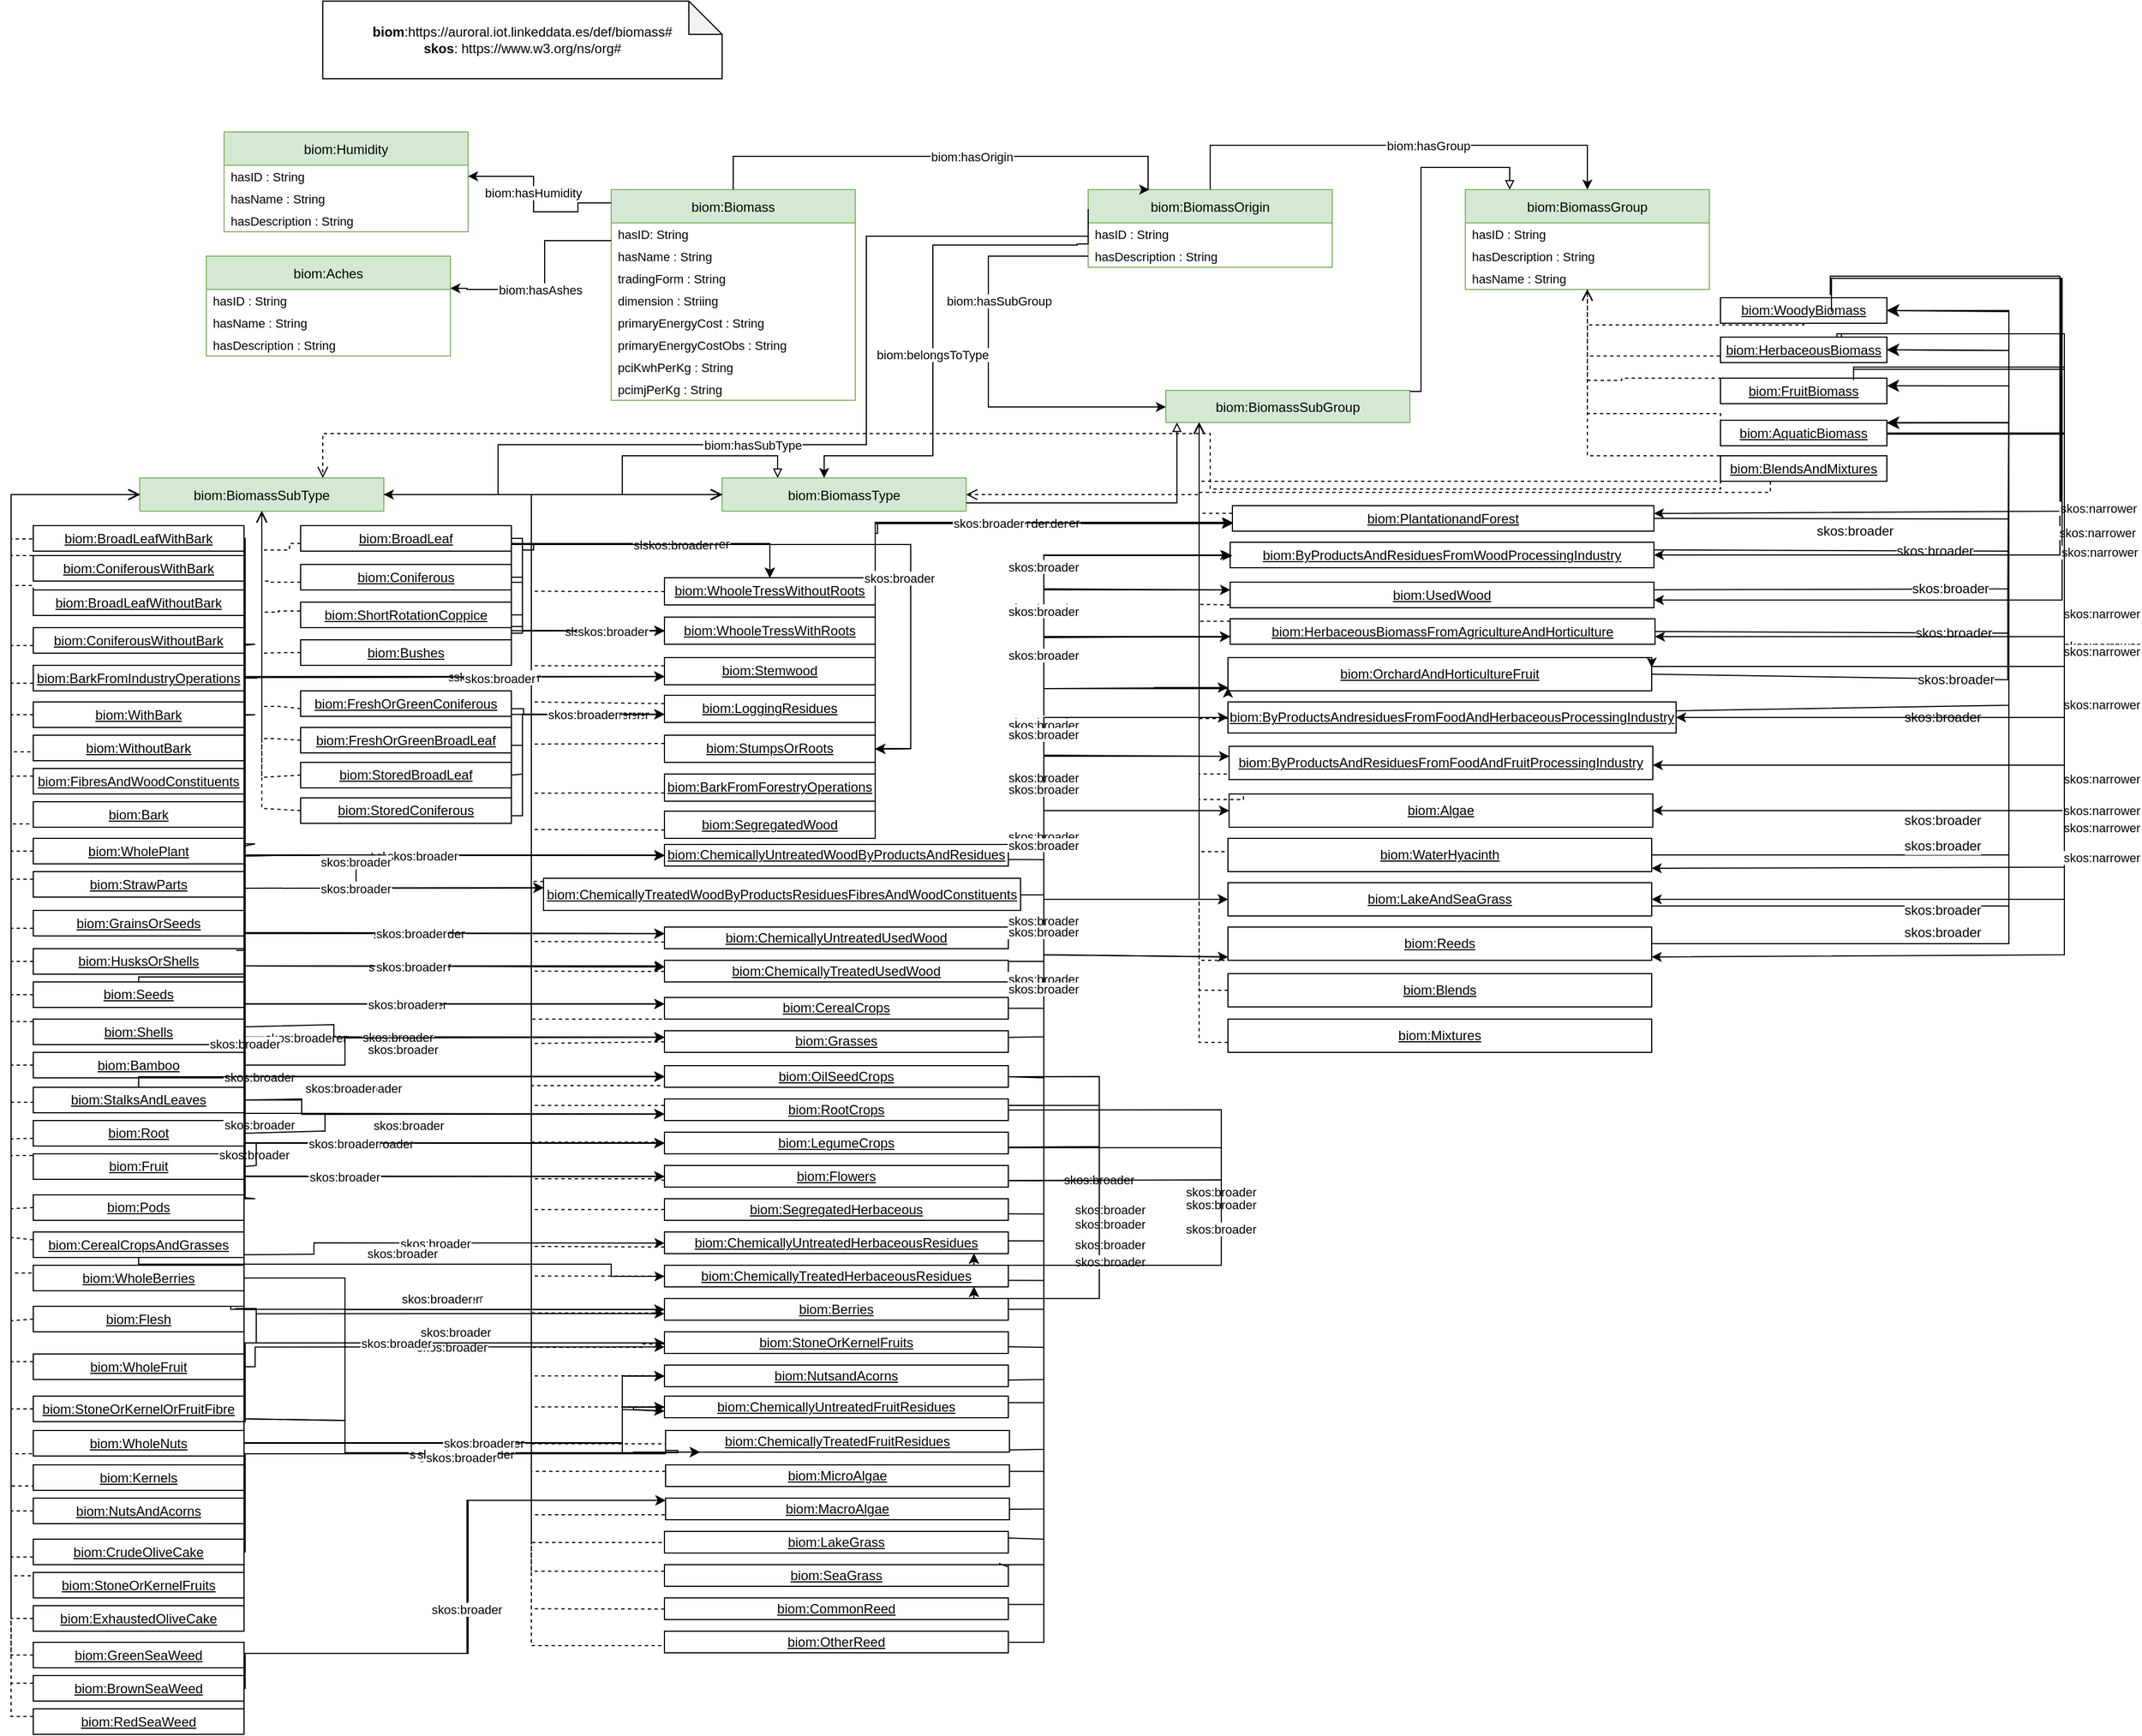 <mxfile version="17.4.2" type="device"><diagram id="kuyocsIZIVU7Rjy9QZxE" name="Page-1"><mxGraphModel dx="2522" dy="2889" grid="1" gridSize="10" guides="1" tooltips="1" connect="1" arrows="1" fold="1" page="1" pageScale="1" pageWidth="1654" pageHeight="2336" math="0" shadow="0"><root><mxCell id="0"/><mxCell id="1" parent="0"/><mxCell id="2" value="biom:Biomass" style="swimlane;fontStyle=0;childLayout=stackLayout;horizontal=1;startSize=30;horizontalStack=0;resizeParent=1;resizeParentMax=0;resizeLast=0;collapsible=1;marginBottom=0;fillColor=#d5e8d4;strokeColor=#82b366;" parent="1" vertex="1"><mxGeometry x="-190" y="80" width="220" height="190" as="geometry"><mxRectangle x="536" y="365" width="80" height="30" as="alternateBounds"/></mxGeometry></mxCell><mxCell id="3" value="hasID: String" style="text;strokeColor=none;fillColor=none;align=left;verticalAlign=middle;spacingLeft=4;spacingRight=4;overflow=hidden;points=[[0,0.5],[1,0.5]];portConstraint=eastwest;rotatable=0;fontSize=11;" parent="2" vertex="1"><mxGeometry y="30" width="220" height="20" as="geometry"/></mxCell><mxCell id="4" value="hasName : String" style="text;strokeColor=none;fillColor=none;align=left;verticalAlign=middle;spacingLeft=4;spacingRight=4;overflow=hidden;points=[[0,0.5],[1,0.5]];portConstraint=eastwest;rotatable=0;fontSize=11;" parent="2" vertex="1"><mxGeometry y="50" width="220" height="20" as="geometry"/></mxCell><mxCell id="5" value="tradingForm : String" style="text;strokeColor=none;fillColor=none;align=left;verticalAlign=middle;spacingLeft=4;spacingRight=4;overflow=hidden;points=[[0,0.5],[1,0.5]];portConstraint=eastwest;rotatable=0;fontSize=11;" parent="2" vertex="1"><mxGeometry y="70" width="220" height="20" as="geometry"/></mxCell><mxCell id="6" value="dimension : Striing" style="text;strokeColor=none;fillColor=none;align=left;verticalAlign=middle;spacingLeft=4;spacingRight=4;overflow=hidden;points=[[0,0.5],[1,0.5]];portConstraint=eastwest;rotatable=0;fontSize=11;" parent="2" vertex="1"><mxGeometry y="90" width="220" height="20" as="geometry"/></mxCell><mxCell id="7" value="primaryEnergyCost : String" style="text;strokeColor=none;fillColor=none;align=left;verticalAlign=middle;spacingLeft=4;spacingRight=4;overflow=hidden;points=[[0,0.5],[1,0.5]];portConstraint=eastwest;rotatable=0;fontSize=11;" parent="2" vertex="1"><mxGeometry y="110" width="220" height="20" as="geometry"/></mxCell><mxCell id="8" value="primaryEnergyCostObs : String" style="text;strokeColor=none;fillColor=none;align=left;verticalAlign=middle;spacingLeft=4;spacingRight=4;overflow=hidden;points=[[0,0.5],[1,0.5]];portConstraint=eastwest;rotatable=0;fontSize=11;" parent="2" vertex="1"><mxGeometry y="130" width="220" height="20" as="geometry"/></mxCell><mxCell id="9" value="pciKwhPerKg : String" style="text;strokeColor=none;fillColor=none;align=left;verticalAlign=middle;spacingLeft=4;spacingRight=4;overflow=hidden;points=[[0,0.5],[1,0.5]];portConstraint=eastwest;rotatable=0;fontSize=11;" parent="2" vertex="1"><mxGeometry y="150" width="220" height="20" as="geometry"/></mxCell><mxCell id="10" value="pcimjPerKg : String" style="text;strokeColor=none;fillColor=none;align=left;verticalAlign=middle;spacingLeft=4;spacingRight=4;overflow=hidden;points=[[0,0.5],[1,0.5]];portConstraint=eastwest;rotatable=0;fontSize=11;" parent="2" vertex="1"><mxGeometry y="170" width="220" height="20" as="geometry"/></mxCell><mxCell id="11" value="biom:BiomassOrigin" style="swimlane;fontStyle=0;childLayout=stackLayout;horizontal=1;startSize=30;horizontalStack=0;resizeParent=1;resizeParentMax=0;resizeLast=0;collapsible=1;marginBottom=0;fillColor=#d5e8d4;strokeColor=#82b366;" parent="1" vertex="1"><mxGeometry x="240" y="80" width="220" height="70" as="geometry"><mxRectangle x="536" y="365" width="80" height="30" as="alternateBounds"/></mxGeometry></mxCell><mxCell id="12" value="hasID : String" style="text;strokeColor=none;fillColor=none;align=left;verticalAlign=middle;spacingLeft=4;spacingRight=4;overflow=hidden;points=[[0,0.5],[1,0.5]];portConstraint=eastwest;rotatable=0;fontSize=11;" parent="11" vertex="1"><mxGeometry y="30" width="220" height="20" as="geometry"/></mxCell><mxCell id="13" value="hasDescription : String" style="text;strokeColor=none;fillColor=none;align=left;verticalAlign=middle;spacingLeft=4;spacingRight=4;overflow=hidden;points=[[0,0.5],[1,0.5]];portConstraint=eastwest;rotatable=0;fontSize=11;" parent="11" vertex="1"><mxGeometry y="50" width="220" height="20" as="geometry"/></mxCell><mxCell id="14" value="biom:BiomassGroup" style="swimlane;fontStyle=0;childLayout=stackLayout;horizontal=1;startSize=30;horizontalStack=0;resizeParent=1;resizeParentMax=0;resizeLast=0;collapsible=1;marginBottom=0;fillColor=#d5e8d4;strokeColor=#82b366;" parent="1" vertex="1"><mxGeometry x="580" y="80" width="220" height="90" as="geometry"><mxRectangle x="536" y="365" width="80" height="30" as="alternateBounds"/></mxGeometry></mxCell><mxCell id="15" value="hasID : String" style="text;strokeColor=none;fillColor=none;align=left;verticalAlign=middle;spacingLeft=4;spacingRight=4;overflow=hidden;points=[[0,0.5],[1,0.5]];portConstraint=eastwest;rotatable=0;fontSize=11;" parent="14" vertex="1"><mxGeometry y="30" width="220" height="20" as="geometry"/></mxCell><mxCell id="16" value="hasDescription : String" style="text;strokeColor=none;fillColor=none;align=left;verticalAlign=middle;spacingLeft=4;spacingRight=4;overflow=hidden;points=[[0,0.5],[1,0.5]];portConstraint=eastwest;rotatable=0;fontSize=11;" parent="14" vertex="1"><mxGeometry y="50" width="220" height="20" as="geometry"/></mxCell><mxCell id="17" value="hasName : String" style="text;strokeColor=none;fillColor=none;align=left;verticalAlign=middle;spacingLeft=4;spacingRight=4;overflow=hidden;points=[[0,0.5],[1,0.5]];portConstraint=eastwest;rotatable=0;fontSize=11;" parent="14" vertex="1"><mxGeometry y="70" width="220" height="20" as="geometry"/></mxCell><mxCell id="18" value="biom:BiomassSubGroup" style="swimlane;fontStyle=0;childLayout=stackLayout;horizontal=1;startSize=30;horizontalStack=0;resizeParent=1;resizeParentMax=0;resizeLast=0;collapsible=1;marginBottom=0;fillColor=#d5e8d4;strokeColor=#82b366;" parent="1" vertex="1"><mxGeometry x="310" y="261" width="220" height="29" as="geometry"><mxRectangle x="536" y="365" width="80" height="30" as="alternateBounds"/></mxGeometry></mxCell><mxCell id="19" value="biom:BiomassType" style="swimlane;fontStyle=0;childLayout=stackLayout;horizontal=1;startSize=30;horizontalStack=0;resizeParent=1;resizeParentMax=0;resizeLast=0;collapsible=1;marginBottom=0;fillColor=#d5e8d4;strokeColor=#82b366;" parent="1" vertex="1"><mxGeometry x="-90" y="340" width="220" height="30" as="geometry"><mxRectangle x="536" y="365" width="80" height="30" as="alternateBounds"/></mxGeometry></mxCell><mxCell id="20" value="biom:BiomassSubType" style="swimlane;fontStyle=0;childLayout=stackLayout;horizontal=1;startSize=30;horizontalStack=0;resizeParent=1;resizeParentMax=0;resizeLast=0;collapsible=1;marginBottom=0;fillColor=#d5e8d4;strokeColor=#82b366;" parent="1" vertex="1"><mxGeometry x="-615" y="340" width="220" height="30" as="geometry"><mxRectangle x="536" y="365" width="80" height="30" as="alternateBounds"/></mxGeometry></mxCell><mxCell id="21" value="biom:hasOrigin" style="edgeStyle=orthogonalEdgeStyle;rounded=0;orthogonalLoop=1;jettySize=auto;entryX=0.25;entryY=0;entryDx=0;entryDy=0;fontSize=11;endArrow=classic;endFill=1;" parent="1" source="2" target="11" edge="1"><mxGeometry x="0.129" relative="1" as="geometry"><mxPoint as="offset"/><mxPoint x="-80" y="80" as="sourcePoint"/><mxPoint x="422" y="68" as="targetPoint"/><Array as="points"><mxPoint x="-80" y="50"/><mxPoint x="294" y="50"/></Array></mxGeometry></mxCell><mxCell id="22" value="biom:hasGroup" style="edgeStyle=orthogonalEdgeStyle;rounded=0;orthogonalLoop=1;jettySize=auto;fontSize=11;endArrow=classic;endFill=1;entryX=0.5;entryY=0;entryDx=0;entryDy=0;" parent="1" source="11" target="14" edge="1"><mxGeometry x="0.129" relative="1" as="geometry"><mxPoint as="offset"/><mxPoint x="490" y="102.5" as="sourcePoint"/><mxPoint x="699" y="80" as="targetPoint"/><Array as="points"><mxPoint x="350" y="40"/><mxPoint x="690" y="40"/></Array></mxGeometry></mxCell><mxCell id="23" value="" style="endArrow=open;html=1;fontColor=#000099;endFill=0;dashed=1;endSize=8;edgeStyle=orthogonalEdgeStyle;arcSize=0;" parent="1" source="24" target="14" edge="1"><mxGeometry width="50" height="50" relative="1" as="geometry"><mxPoint x="750" y="344" as="sourcePoint"/><mxPoint x="800" y="258" as="targetPoint"/><Array as="points"><mxPoint x="885" y="202"/><mxPoint x="690" y="202"/></Array></mxGeometry></mxCell><mxCell id="24" value="&lt;u&gt;biom:WoodyBiomass&lt;/u&gt;" style="rounded=0;whiteSpace=wrap;html=1;snapToPoint=1;points=[[0.1,0],[0.2,0],[0.3,0],[0.4,0],[0.5,0],[0.6,0],[0.7,0],[0.8,0],[0.9,0],[0,0.1],[0,0.3],[0,0.5],[0,0.7],[0,0.9],[0.1,1],[0.2,1],[0.3,1],[0.4,1],[0.5,1],[0.6,1],[0.7,1],[0.8,1],[0.9,1],[1,0.1],[1,0.3],[1,0.5],[1,0.7],[1,0.9]];" parent="1" vertex="1"><mxGeometry x="810" y="177.5" width="150" height="23" as="geometry"/></mxCell><mxCell id="25" value="&lt;u&gt;biom:PlantationandForest&lt;/u&gt;" style="rounded=0;whiteSpace=wrap;html=1;snapToPoint=1;points=[[0.1,0],[0.2,0],[0.3,0],[0.4,0],[0.5,0],[0.6,0],[0.7,0],[0.8,0],[0.9,0],[0,0.1],[0,0.3],[0,0.5],[0,0.7],[0,0.9],[0.1,1],[0.2,1],[0.3,1],[0.4,1],[0.5,1],[0.6,1],[0.7,1],[0.8,1],[0.9,1],[1,0.1],[1,0.3],[1,0.5],[1,0.7],[1,0.9]];" parent="1" vertex="1"><mxGeometry x="370" y="365" width="380" height="23" as="geometry"/></mxCell><mxCell id="26" value="" style="endArrow=open;html=1;fontColor=#000099;endFill=0;dashed=1;endSize=8;edgeStyle=orthogonalEdgeStyle;arcSize=0;exitX=0;exitY=0.3;exitDx=0;exitDy=0;" parent="1" source="25" target="18" edge="1"><mxGeometry width="50" height="50" relative="1" as="geometry"><mxPoint x="420" y="330" as="sourcePoint"/><mxPoint x="339.04" y="331" as="targetPoint"/><Array as="points"><mxPoint x="340" y="372"/></Array></mxGeometry></mxCell><mxCell id="29" value="&lt;u&gt;biom:WhooleTressWithoutRoots&lt;/u&gt;" style="rounded=0;whiteSpace=wrap;html=1;snapToPoint=1;points=[[0.1,0],[0.2,0],[0.3,0],[0.4,0],[0.5,0],[0.6,0],[0.7,0],[0.8,0],[0.9,0],[0,0.1],[0,0.3],[0,0.5],[0,0.7],[0,0.9],[0.1,1],[0.2,1],[0.3,1],[0.4,1],[0.5,1],[0.6,1],[0.7,1],[0.8,1],[0.9,1],[1,0.1],[1,0.3],[1,0.5],[1,0.7],[1,0.9]];" parent="1" vertex="1"><mxGeometry x="-142" y="430" width="190" height="24.5" as="geometry"/></mxCell><mxCell id="33" value="&lt;u&gt;biom:ConiferousWithBark&lt;/u&gt;" style="rounded=0;whiteSpace=wrap;html=1;snapToPoint=1;points=[[0.1,0],[0.2,0],[0.3,0],[0.4,0],[0.5,0],[0.6,0],[0.7,0],[0.8,0],[0.9,0],[0,0.1],[0,0.3],[0,0.5],[0,0.7],[0,0.9],[0.1,1],[0.2,1],[0.3,1],[0.4,1],[0.5,1],[0.6,1],[0.7,1],[0.8,1],[0.9,1],[1,0.1],[1,0.3],[1,0.5],[1,0.7],[1,0.9]];" parent="1" vertex="1"><mxGeometry x="-711" y="410" width="190" height="23" as="geometry"/></mxCell><mxCell id="34" value="" style="endArrow=open;html=1;fontColor=#000099;endFill=0;dashed=1;endSize=8;edgeStyle=orthogonalEdgeStyle;arcSize=0;exitX=0;exitY=0.3;exitDx=0;exitDy=0;" parent="1" source="O9GTj8o9H-n6MzuwYOlM-183" target="20" edge="1"><mxGeometry width="50" height="50" relative="1" as="geometry"><mxPoint x="-491" y="480" as="sourcePoint"/><mxPoint x="-633" y="355" as="targetPoint"/><Array as="points"><mxPoint x="-711" y="437"/><mxPoint x="-731" y="437"/><mxPoint x="-731" y="355"/></Array></mxGeometry></mxCell><mxCell id="41" style="edgeStyle=orthogonalEdgeStyle;rounded=0;orthogonalLoop=1;jettySize=auto;html=1;fontSize=11;endArrow=block;endFill=0;exitX=1;exitY=0.75;exitDx=0;exitDy=0;" parent="1" source="19" target="18" edge="1"><mxGeometry relative="1" as="geometry"><mxPoint x="-70" y="310" as="sourcePoint"/><mxPoint x="320" y="292" as="targetPoint"/><Array as="points"><mxPoint x="320" y="363"/></Array></mxGeometry></mxCell><mxCell id="42" style="edgeStyle=orthogonalEdgeStyle;rounded=0;orthogonalLoop=1;jettySize=auto;html=1;fontSize=11;endArrow=block;endFill=0;exitX=1;exitY=0.5;exitDx=0;exitDy=0;" parent="1" source="20" target="19" edge="1"><mxGeometry relative="1" as="geometry"><mxPoint x="-160" y="355" as="sourcePoint"/><mxPoint x="-60" y="300" as="targetPoint"/><Array as="points"><mxPoint x="-180" y="355"/><mxPoint x="-180" y="320"/><mxPoint x="-40" y="320"/></Array></mxGeometry></mxCell><mxCell id="43" value="biom:hasSubGroup" style="edgeStyle=orthogonalEdgeStyle;rounded=0;orthogonalLoop=1;jettySize=auto;fontSize=11;endArrow=classic;endFill=1;" parent="1" source="11" target="18" edge="1"><mxGeometry x="-0.326" y="10" relative="1" as="geometry"><mxPoint as="offset"/><mxPoint x="240" y="140" as="sourcePoint"/><mxPoint x="211" y="215" as="targetPoint"/><Array as="points"><mxPoint x="150" y="140"/><mxPoint x="150" y="276"/></Array></mxGeometry></mxCell><mxCell id="44" value="biom:belongsToType" style="edgeStyle=orthogonalEdgeStyle;rounded=0;orthogonalLoop=1;jettySize=auto;fontSize=11;endArrow=classic;endFill=1;entryX=0.418;entryY=0;entryDx=0;entryDy=0;entryPerimeter=0;exitX=0;exitY=0.25;exitDx=0;exitDy=0;" parent="1" source="11" target="19" edge="1"><mxGeometry x="0.129" relative="1" as="geometry"><mxPoint as="offset"/><mxPoint x="220" y="130" as="sourcePoint"/><mxPoint x="320" y="286" as="targetPoint"/><Array as="points"><mxPoint x="240" y="129"/><mxPoint x="230" y="129"/><mxPoint x="230" y="130"/><mxPoint x="100" y="130"/><mxPoint x="100" y="320"/><mxPoint x="2" y="320"/></Array></mxGeometry></mxCell><mxCell id="45" value="biom:hasSubType" style="edgeStyle=orthogonalEdgeStyle;rounded=0;orthogonalLoop=1;jettySize=auto;fontSize=11;endArrow=classic;endFill=1;" parent="1" source="11" target="20" edge="1"><mxGeometry x="0.129" relative="1" as="geometry"><mxPoint as="offset"/><mxPoint x="239" y="122" as="sourcePoint"/><mxPoint x="-292" y="342" as="targetPoint"/><Array as="points"><mxPoint x="40" y="122"/><mxPoint x="40" y="310"/><mxPoint x="-292" y="310"/></Array></mxGeometry></mxCell><mxCell id="46" value="biom:Humidity" style="swimlane;fontStyle=0;childLayout=stackLayout;horizontal=1;startSize=30;horizontalStack=0;resizeParent=1;resizeParentMax=0;resizeLast=0;collapsible=1;marginBottom=0;fillColor=#d5e8d4;strokeColor=#82b366;" parent="1" vertex="1"><mxGeometry x="-539" y="28" width="220" height="90" as="geometry"><mxRectangle x="536" y="365" width="80" height="30" as="alternateBounds"/></mxGeometry></mxCell><mxCell id="47" value="hasID : String " style="text;strokeColor=none;fillColor=none;align=left;verticalAlign=middle;spacingLeft=4;spacingRight=4;overflow=hidden;points=[[0,0.5],[1,0.5]];portConstraint=eastwest;rotatable=0;fontSize=11;" parent="46" vertex="1"><mxGeometry y="30" width="220" height="20" as="geometry"/></mxCell><mxCell id="48" value="hasName : String" style="text;strokeColor=none;fillColor=none;align=left;verticalAlign=middle;spacingLeft=4;spacingRight=4;overflow=hidden;points=[[0,0.5],[1,0.5]];portConstraint=eastwest;rotatable=0;fontSize=11;" parent="46" vertex="1"><mxGeometry y="50" width="220" height="20" as="geometry"/></mxCell><mxCell id="49" value="hasDescription : String" style="text;strokeColor=none;fillColor=none;align=left;verticalAlign=middle;spacingLeft=4;spacingRight=4;overflow=hidden;points=[[0,0.5],[1,0.5]];portConstraint=eastwest;rotatable=0;fontSize=11;" parent="46" vertex="1"><mxGeometry y="70" width="220" height="20" as="geometry"/></mxCell><mxCell id="50" value="biom:Aches" style="swimlane;fontStyle=0;childLayout=stackLayout;horizontal=1;startSize=30;horizontalStack=0;resizeParent=1;resizeParentMax=0;resizeLast=0;collapsible=1;marginBottom=0;fillColor=#d5e8d4;strokeColor=#82b366;" parent="1" vertex="1"><mxGeometry x="-555" y="140" width="220" height="90" as="geometry"><mxRectangle x="536" y="365" width="80" height="30" as="alternateBounds"/></mxGeometry></mxCell><mxCell id="51" value="hasID : String" style="text;strokeColor=none;fillColor=none;align=left;verticalAlign=middle;spacingLeft=4;spacingRight=4;overflow=hidden;points=[[0,0.5],[1,0.5]];portConstraint=eastwest;rotatable=0;fontSize=11;" parent="50" vertex="1"><mxGeometry y="30" width="220" height="20" as="geometry"/></mxCell><mxCell id="52" value="hasName : String" style="text;strokeColor=none;fillColor=none;align=left;verticalAlign=middle;spacingLeft=4;spacingRight=4;overflow=hidden;points=[[0,0.5],[1,0.5]];portConstraint=eastwest;rotatable=0;fontSize=11;" parent="50" vertex="1"><mxGeometry y="50" width="220" height="20" as="geometry"/></mxCell><mxCell id="53" value="hasDescription : String" style="text;strokeColor=none;fillColor=none;align=left;verticalAlign=middle;spacingLeft=4;spacingRight=4;overflow=hidden;points=[[0,0.5],[1,0.5]];portConstraint=eastwest;rotatable=0;fontSize=11;" parent="50" vertex="1"><mxGeometry y="70" width="220" height="20" as="geometry"/></mxCell><mxCell id="54" value="biom:hasHumidity" style="edgeStyle=orthogonalEdgeStyle;rounded=0;orthogonalLoop=1;jettySize=auto;fontSize=11;endArrow=classic;endFill=1;" parent="1" source="2" target="46" edge="1"><mxGeometry x="0.129" relative="1" as="geometry"><mxPoint as="offset"/><mxPoint x="-219" y="91.5" as="sourcePoint"/><mxPoint x="-760" y="90" as="targetPoint"/><Array as="points"><mxPoint x="-220" y="92"/><mxPoint x="-220" y="100"/><mxPoint x="-260" y="100"/><mxPoint x="-260" y="68"/></Array></mxGeometry></mxCell><mxCell id="55" value="biom:hasAshes" style="edgeStyle=orthogonalEdgeStyle;rounded=0;orthogonalLoop=1;jettySize=auto;fontSize=11;endArrow=classic;endFill=1;" parent="1" source="2" target="50" edge="1"><mxGeometry x="0.129" relative="1" as="geometry"><mxPoint as="offset"/><mxPoint x="-180" y="130" as="sourcePoint"/><mxPoint x="-320" y="170" as="targetPoint"/><Array as="points"><mxPoint x="-250" y="126"/><mxPoint x="-250" y="170"/><mxPoint x="-320" y="170"/><mxPoint x="-320" y="169"/></Array></mxGeometry></mxCell><mxCell id="O9GTj8o9H-n6MzuwYOlM-68" value="&lt;u&gt;biom:HerbaceousBiomass&lt;/u&gt;" style="rounded=0;whiteSpace=wrap;html=1;snapToPoint=1;points=[[0.1,0],[0.2,0],[0.3,0],[0.4,0],[0.5,0],[0.6,0],[0.7,0],[0.8,0],[0.9,0],[0,0.1],[0,0.3],[0,0.5],[0,0.7],[0,0.9],[0.1,1],[0.2,1],[0.3,1],[0.4,1],[0.5,1],[0.6,1],[0.7,1],[0.8,1],[0.9,1],[1,0.1],[1,0.3],[1,0.5],[1,0.7],[1,0.9]];" parent="1" vertex="1"><mxGeometry x="810" y="213" width="150" height="23" as="geometry"/></mxCell><mxCell id="O9GTj8o9H-n6MzuwYOlM-69" value="&lt;u&gt;biom:FruitBiomass&lt;/u&gt;" style="rounded=0;whiteSpace=wrap;html=1;snapToPoint=1;points=[[0.1,0],[0.2,0],[0.3,0],[0.4,0],[0.5,0],[0.6,0],[0.7,0],[0.8,0],[0.9,0],[0,0.1],[0,0.3],[0,0.5],[0,0.7],[0,0.9],[0.1,1],[0.2,1],[0.3,1],[0.4,1],[0.5,1],[0.6,1],[0.7,1],[0.8,1],[0.9,1],[1,0.1],[1,0.3],[1,0.5],[1,0.7],[1,0.9]];" parent="1" vertex="1"><mxGeometry x="810" y="250" width="150" height="23" as="geometry"/></mxCell><mxCell id="O9GTj8o9H-n6MzuwYOlM-70" value="&lt;u&gt;biom:AquaticBiomass&lt;/u&gt;" style="rounded=0;whiteSpace=wrap;html=1;snapToPoint=1;points=[[0.1,0],[0.2,0],[0.3,0],[0.4,0],[0.5,0],[0.6,0],[0.7,0],[0.8,0],[0.9,0],[0,0.1],[0,0.3],[0,0.5],[0,0.7],[0,0.9],[0.1,1],[0.2,1],[0.3,1],[0.4,1],[0.5,1],[0.6,1],[0.7,1],[0.8,1],[0.9,1],[1,0.1],[1,0.3],[1,0.5],[1,0.7],[1,0.9]];" parent="1" vertex="1"><mxGeometry x="810" y="288" width="150" height="23" as="geometry"/></mxCell><mxCell id="O9GTj8o9H-n6MzuwYOlM-71" value="&lt;u&gt;biom:BlendsAndMixtures&lt;/u&gt;" style="rounded=0;whiteSpace=wrap;html=1;snapToPoint=1;points=[[0.1,0],[0.2,0],[0.3,0],[0.4,0],[0.5,0],[0.6,0],[0.7,0],[0.8,0],[0.9,0],[0,0.1],[0,0.3],[0,0.5],[0,0.7],[0,0.9],[0.1,1],[0.2,1],[0.3,1],[0.4,1],[0.5,1],[0.6,1],[0.7,1],[0.8,1],[0.9,1],[1,0.1],[1,0.3],[1,0.5],[1,0.7],[1,0.9]];" parent="1" vertex="1"><mxGeometry x="810" y="320" width="150" height="23" as="geometry"/></mxCell><mxCell id="O9GTj8o9H-n6MzuwYOlM-72" value="" style="endArrow=open;html=1;fontColor=#000099;endFill=0;dashed=1;endSize=8;edgeStyle=orthogonalEdgeStyle;arcSize=0;exitX=0;exitY=0.5;exitDx=0;exitDy=0;" parent="1" source="O9GTj8o9H-n6MzuwYOlM-68" target="14" edge="1"><mxGeometry width="50" height="50" relative="1" as="geometry"><mxPoint x="730" y="212" as="sourcePoint"/><mxPoint x="700" y="180" as="targetPoint"/><Array as="points"><mxPoint x="810" y="230"/><mxPoint x="690" y="230"/></Array></mxGeometry></mxCell><mxCell id="O9GTj8o9H-n6MzuwYOlM-74" value="" style="endArrow=open;html=1;fontColor=#000099;endFill=0;dashed=1;endSize=8;edgeStyle=orthogonalEdgeStyle;arcSize=0;exitX=0;exitY=0.3;exitDx=0;exitDy=0;" parent="1" source="O9GTj8o9H-n6MzuwYOlM-69" target="14" edge="1"><mxGeometry width="50" height="50" relative="1" as="geometry"><mxPoint x="705" y="252" as="sourcePoint"/><mxPoint x="675" y="220" as="targetPoint"/><Array as="points"><mxPoint x="810" y="250"/><mxPoint x="721" y="250"/><mxPoint x="721" y="252"/><mxPoint x="690" y="252"/></Array></mxGeometry></mxCell><mxCell id="O9GTj8o9H-n6MzuwYOlM-75" value="" style="endArrow=open;html=1;fontColor=#000099;endFill=0;dashed=1;endSize=8;edgeStyle=orthogonalEdgeStyle;arcSize=0;exitX=0;exitY=0.1;exitDx=0;exitDy=0;" parent="1" source="O9GTj8o9H-n6MzuwYOlM-70" target="14" edge="1"><mxGeometry width="50" height="50" relative="1" as="geometry"><mxPoint x="680" y="270" as="sourcePoint"/><mxPoint x="650" y="238" as="targetPoint"/><Array as="points"><mxPoint x="810" y="282"/><mxPoint x="690" y="282"/></Array></mxGeometry></mxCell><mxCell id="O9GTj8o9H-n6MzuwYOlM-76" value="" style="endArrow=open;html=1;fontColor=#000099;endFill=0;dashed=1;endSize=8;edgeStyle=orthogonalEdgeStyle;arcSize=0;exitX=0;exitY=0.5;exitDx=0;exitDy=0;" parent="1" source="O9GTj8o9H-n6MzuwYOlM-71" target="14" edge="1"><mxGeometry width="50" height="50" relative="1" as="geometry"><mxPoint x="680" y="332" as="sourcePoint"/><mxPoint x="650" y="300" as="targetPoint"/><Array as="points"><mxPoint x="810" y="320"/><mxPoint x="690" y="320"/></Array></mxGeometry></mxCell><mxCell id="O9GTj8o9H-n6MzuwYOlM-77" value="&lt;div&gt;&lt;b&gt;&lt;br&gt;&lt;/b&gt;&lt;/div&gt;&lt;div&gt;&lt;b&gt;biom&lt;/b&gt;:https://auroral.iot.linkeddata.es/def/biomass#&lt;br&gt;&lt;/div&gt;&lt;div&gt;&lt;b&gt;skos&lt;/b&gt;:&amp;nbsp;https://www.w3.org/ns/org#&lt;br&gt;&lt;/div&gt;&lt;div&gt;&lt;br&gt;&lt;/div&gt;" style="shape=note;whiteSpace=wrap;html=1;backgroundOutline=1;darkOpacity=0.05;" parent="1" vertex="1"><mxGeometry x="-450" y="-90" width="360" height="70" as="geometry"/></mxCell><mxCell id="O9GTj8o9H-n6MzuwYOlM-78" value="" style="endArrow=open;html=1;fontColor=#000099;endFill=0;dashed=1;endSize=8;edgeStyle=orthogonalEdgeStyle;arcSize=0;exitX=0.1;exitY=1;exitDx=0;exitDy=0;" parent="1" source="O9GTj8o9H-n6MzuwYOlM-71" target="18" edge="1"><mxGeometry width="50" height="50" relative="1" as="geometry"><mxPoint x="780" y="390" as="sourcePoint"/><mxPoint x="430" y="300" as="targetPoint"/><Array as="points"><mxPoint x="340" y="343"/></Array></mxGeometry></mxCell><mxCell id="O9GTj8o9H-n6MzuwYOlM-79" value="&lt;u&gt;biom:ByProductsAndResiduesFromWoodProcessingIndustry&lt;/u&gt;" style="rounded=0;whiteSpace=wrap;html=1;snapToPoint=1;points=[[0.1,0],[0.2,0],[0.3,0],[0.4,0],[0.5,0],[0.6,0],[0.7,0],[0.8,0],[0.9,0],[0,0.1],[0,0.3],[0,0.5],[0,0.7],[0,0.9],[0.1,1],[0.2,1],[0.3,1],[0.4,1],[0.5,1],[0.6,1],[0.7,1],[0.8,1],[0.9,1],[1,0.1],[1,0.3],[1,0.5],[1,0.7],[1,0.9]];" parent="1" vertex="1"><mxGeometry x="368" y="398" width="382" height="23" as="geometry"/></mxCell><mxCell id="O9GTj8o9H-n6MzuwYOlM-80" value="&lt;u&gt;biom:UsedWood&lt;/u&gt;" style="rounded=0;whiteSpace=wrap;html=1;snapToPoint=1;points=[[0.1,0],[0.2,0],[0.3,0],[0.4,0],[0.5,0],[0.6,0],[0.7,0],[0.8,0],[0.9,0],[0,0.1],[0,0.3],[0,0.5],[0,0.7],[0,0.9],[0.1,1],[0.2,1],[0.3,1],[0.4,1],[0.5,1],[0.6,1],[0.7,1],[0.8,1],[0.9,1],[1,0.1],[1,0.3],[1,0.5],[1,0.7],[1,0.9]];" parent="1" vertex="1"><mxGeometry x="368" y="434" width="382" height="23" as="geometry"/></mxCell><mxCell id="O9GTj8o9H-n6MzuwYOlM-90" value="&lt;u&gt;biom:HerbaceousBiomassFromAgricultureAndHorticulture&lt;/u&gt;" style="rounded=0;whiteSpace=wrap;html=1;snapToPoint=1;points=[[0.1,0],[0.2,0],[0.3,0],[0.4,0],[0.5,0],[0.6,0],[0.7,0],[0.8,0],[0.9,0],[0,0.1],[0,0.3],[0,0.5],[0,0.7],[0,0.9],[0.1,1],[0.2,1],[0.3,1],[0.4,1],[0.5,1],[0.6,1],[0.7,1],[0.8,1],[0.9,1],[1,0.1],[1,0.3],[1,0.5],[1,0.7],[1,0.9]];" parent="1" vertex="1"><mxGeometry x="368" y="467" width="383" height="23" as="geometry"/></mxCell><mxCell id="O9GTj8o9H-n6MzuwYOlM-91" value="" style="endArrow=open;html=1;fontColor=#000099;endFill=0;dashed=1;endSize=8;edgeStyle=orthogonalEdgeStyle;arcSize=0;exitX=0;exitY=0.5;exitDx=0;exitDy=0;" parent="1" source="O9GTj8o9H-n6MzuwYOlM-79" target="18" edge="1"><mxGeometry width="50" height="50" relative="1" as="geometry"><mxPoint x="360" y="415.9" as="sourcePoint"/><mxPoint x="330" y="334" as="targetPoint"/><Array as="points"><mxPoint x="340" y="410"/></Array></mxGeometry></mxCell><mxCell id="O9GTj8o9H-n6MzuwYOlM-92" value="" style="endArrow=open;html=1;fontColor=#000099;endFill=0;dashed=1;endSize=8;edgeStyle=orthogonalEdgeStyle;arcSize=0;" parent="1" source="O9GTj8o9H-n6MzuwYOlM-80" target="18" edge="1"><mxGeometry width="50" height="50" relative="1" as="geometry"><mxPoint x="348" y="453.5" as="sourcePoint"/><mxPoint x="320" y="334" as="targetPoint"/><Array as="points"><mxPoint x="340" y="454"/></Array></mxGeometry></mxCell><mxCell id="O9GTj8o9H-n6MzuwYOlM-93" value="" style="endArrow=open;html=1;fontColor=#000099;endFill=0;dashed=1;endSize=8;edgeStyle=orthogonalEdgeStyle;arcSize=0;exitX=0;exitY=0.1;exitDx=0;exitDy=0;" parent="1" source="O9GTj8o9H-n6MzuwYOlM-90" target="18" edge="1"><mxGeometry width="50" height="50" relative="1" as="geometry"><mxPoint x="348" y="490" as="sourcePoint"/><mxPoint x="320" y="325" as="targetPoint"/><Array as="points"><mxPoint x="340" y="469"/></Array></mxGeometry></mxCell><mxCell id="O9GTj8o9H-n6MzuwYOlM-95" value="&lt;u&gt;biom:ByProductsAndresiduesFromFoodAndHerbaceousProcessingIndustry&lt;/u&gt;" style="rounded=0;whiteSpace=wrap;html=1;snapToPoint=1;points=[[0.1,0],[0.2,0],[0.3,0],[0.4,0],[0.5,0],[0.6,0],[0.7,0],[0.8,0],[0.9,0],[0,0.1],[0,0.3],[0,0.5],[0,0.7],[0,0.9],[0.1,1],[0.2,1],[0.3,1],[0.4,1],[0.5,1],[0.6,1],[0.7,1],[0.8,1],[0.9,1],[1,0.1],[1,0.3],[1,0.5],[1,0.7],[1,0.9]];" parent="1" vertex="1"><mxGeometry x="366" y="542" width="404" height="28" as="geometry"/></mxCell><mxCell id="O9GTj8o9H-n6MzuwYOlM-96" value="&lt;u&gt;biom:ByProductsAndResiduesFromFoodAndFruitProcessingIndustry&lt;/u&gt;" style="rounded=0;whiteSpace=wrap;html=1;snapToPoint=1;points=[[0.1,0],[0.2,0],[0.3,0],[0.4,0],[0.5,0],[0.6,0],[0.7,0],[0.8,0],[0.9,0],[0,0.1],[0,0.3],[0,0.5],[0,0.7],[0,0.9],[0.1,1],[0.2,1],[0.3,1],[0.4,1],[0.5,1],[0.6,1],[0.7,1],[0.8,1],[0.9,1],[1,0.1],[1,0.3],[1,0.5],[1,0.7],[1,0.9]];" parent="1" vertex="1"><mxGeometry x="367" y="582" width="382" height="30" as="geometry"/></mxCell><mxCell id="O9GTj8o9H-n6MzuwYOlM-97" value="&lt;u&gt;biom:Algae&lt;/u&gt;" style="rounded=0;whiteSpace=wrap;html=1;snapToPoint=1;points=[[0.1,0],[0.2,0],[0.3,0],[0.4,0],[0.5,0],[0.6,0],[0.7,0],[0.8,0],[0.9,0],[0,0.1],[0,0.3],[0,0.5],[0,0.7],[0,0.9],[0.1,1],[0.2,1],[0.3,1],[0.4,1],[0.5,1],[0.6,1],[0.7,1],[0.8,1],[0.9,1],[1,0.1],[1,0.3],[1,0.5],[1,0.7],[1,0.9]];" parent="1" vertex="1"><mxGeometry x="367" y="625" width="382" height="30" as="geometry"/></mxCell><mxCell id="O9GTj8o9H-n6MzuwYOlM-98" value="&lt;u&gt;biom:WaterHyacinth&lt;/u&gt;" style="rounded=0;whiteSpace=wrap;html=1;snapToPoint=1;points=[[0.1,0],[0.2,0],[0.3,0],[0.4,0],[0.5,0],[0.6,0],[0.7,0],[0.8,0],[0.9,0],[0,0.1],[0,0.3],[0,0.5],[0,0.7],[0,0.9],[0.1,1],[0.2,1],[0.3,1],[0.4,1],[0.5,1],[0.6,1],[0.7,1],[0.8,1],[0.9,1],[1,0.1],[1,0.3],[1,0.5],[1,0.7],[1,0.9]];" parent="1" vertex="1"><mxGeometry x="366" y="665" width="382" height="30" as="geometry"/></mxCell><mxCell id="O9GTj8o9H-n6MzuwYOlM-99" value="&lt;u&gt;biom:LakeAndSeaGrass&lt;/u&gt;" style="rounded=0;whiteSpace=wrap;html=1;snapToPoint=1;points=[[0.1,0],[0.2,0],[0.3,0],[0.4,0],[0.5,0],[0.6,0],[0.7,0],[0.8,0],[0.9,0],[0,0.1],[0,0.3],[0,0.5],[0,0.7],[0,0.9],[0.1,1],[0.2,1],[0.3,1],[0.4,1],[0.5,1],[0.6,1],[0.7,1],[0.8,1],[0.9,1],[1,0.1],[1,0.3],[1,0.5],[1,0.7],[1,0.9]];" parent="1" vertex="1"><mxGeometry x="366" y="705" width="382" height="30" as="geometry"/></mxCell><mxCell id="O9GTj8o9H-n6MzuwYOlM-100" value="&lt;u&gt;biom:Reeds&lt;/u&gt;" style="rounded=0;whiteSpace=wrap;html=1;snapToPoint=1;points=[[0.1,0],[0.2,0],[0.3,0],[0.4,0],[0.5,0],[0.6,0],[0.7,0],[0.8,0],[0.9,0],[0,0.1],[0,0.3],[0,0.5],[0,0.7],[0,0.9],[0.1,1],[0.2,1],[0.3,1],[0.4,1],[0.5,1],[0.6,1],[0.7,1],[0.8,1],[0.9,1],[1,0.1],[1,0.3],[1,0.5],[1,0.7],[1,0.9]];" parent="1" vertex="1"><mxGeometry x="366" y="745" width="382" height="30" as="geometry"/></mxCell><mxCell id="O9GTj8o9H-n6MzuwYOlM-101" value="&lt;u&gt;biom:Blends&lt;/u&gt;" style="rounded=0;whiteSpace=wrap;html=1;snapToPoint=1;points=[[0.1,0],[0.2,0],[0.3,0],[0.4,0],[0.5,0],[0.6,0],[0.7,0],[0.8,0],[0.9,0],[0,0.1],[0,0.3],[0,0.5],[0,0.7],[0,0.9],[0.1,1],[0.2,1],[0.3,1],[0.4,1],[0.5,1],[0.6,1],[0.7,1],[0.8,1],[0.9,1],[1,0.1],[1,0.3],[1,0.5],[1,0.7],[1,0.9]];" parent="1" vertex="1"><mxGeometry x="366" y="787" width="382" height="30" as="geometry"/></mxCell><mxCell id="O9GTj8o9H-n6MzuwYOlM-102" value="&lt;u&gt;biom:Mixtures&lt;/u&gt;" style="rounded=0;whiteSpace=wrap;html=1;snapToPoint=1;points=[[0.1,0],[0.2,0],[0.3,0],[0.4,0],[0.5,0],[0.6,0],[0.7,0],[0.8,0],[0.9,0],[0,0.1],[0,0.3],[0,0.5],[0,0.7],[0,0.9],[0.1,1],[0.2,1],[0.3,1],[0.4,1],[0.5,1],[0.6,1],[0.7,1],[0.8,1],[0.9,1],[1,0.1],[1,0.3],[1,0.5],[1,0.7],[1,0.9]];" parent="1" vertex="1"><mxGeometry x="366" y="828" width="382" height="30" as="geometry"/></mxCell><mxCell id="O9GTj8o9H-n6MzuwYOlM-104" value="" style="endArrow=open;html=1;fontColor=#000099;endFill=0;dashed=1;endSize=8;edgeStyle=orthogonalEdgeStyle;arcSize=0;exitX=0;exitY=0.5;exitDx=0;exitDy=0;" parent="1" source="O9GTj8o9H-n6MzuwYOlM-95" target="18" edge="1"><mxGeometry width="50" height="50" relative="1" as="geometry"><mxPoint x="280" y="582" as="sourcePoint"/><mxPoint x="239" y="340" as="targetPoint"/><Array as="points"><mxPoint x="340" y="557"/></Array></mxGeometry></mxCell><mxCell id="O9GTj8o9H-n6MzuwYOlM-105" value="" style="endArrow=open;html=1;fontColor=#000099;endFill=0;dashed=1;endSize=8;edgeStyle=orthogonalEdgeStyle;arcSize=0;exitX=0;exitY=0.7;exitDx=0;exitDy=0;" parent="1" source="O9GTj8o9H-n6MzuwYOlM-96" target="18" edge="1"><mxGeometry width="50" height="50" relative="1" as="geometry"><mxPoint x="336" y="607" as="sourcePoint"/><mxPoint x="310" y="340" as="targetPoint"/><Array as="points"><mxPoint x="367" y="607"/><mxPoint x="340" y="607"/></Array></mxGeometry></mxCell><mxCell id="O9GTj8o9H-n6MzuwYOlM-106" value="" style="endArrow=open;html=1;fontColor=#000099;endFill=0;dashed=1;endSize=8;edgeStyle=orthogonalEdgeStyle;arcSize=0;exitX=0.034;exitY=0.067;exitDx=0;exitDy=0;exitPerimeter=0;" parent="1" source="O9GTj8o9H-n6MzuwYOlM-97" target="18" edge="1"><mxGeometry width="50" height="50" relative="1" as="geometry"><mxPoint x="370" y="630" as="sourcePoint"/><mxPoint x="240" y="338" as="targetPoint"/><Array as="points"><mxPoint x="380" y="630"/><mxPoint x="340" y="630"/></Array></mxGeometry></mxCell><mxCell id="O9GTj8o9H-n6MzuwYOlM-107" value="" style="endArrow=open;html=1;fontColor=#000099;endFill=0;dashed=1;endSize=8;edgeStyle=orthogonalEdgeStyle;arcSize=0;exitX=0;exitY=0.5;exitDx=0;exitDy=0;" parent="1" source="O9GTj8o9H-n6MzuwYOlM-98" target="18" edge="1"><mxGeometry width="50" height="50" relative="1" as="geometry"><mxPoint x="327" y="677" as="sourcePoint"/><mxPoint x="301" y="410" as="targetPoint"/><Array as="points"><mxPoint x="366" y="677"/><mxPoint x="340" y="677"/></Array></mxGeometry></mxCell><mxCell id="O9GTj8o9H-n6MzuwYOlM-108" value="" style="endArrow=open;html=1;fontColor=#000099;endFill=0;dashed=1;endSize=8;edgeStyle=orthogonalEdgeStyle;arcSize=0;exitX=0;exitY=0.5;exitDx=0;exitDy=0;" parent="1" source="O9GTj8o9H-n6MzuwYOlM-99" target="18" edge="1"><mxGeometry width="50" height="50" relative="1" as="geometry"><mxPoint x="316" y="730.5" as="sourcePoint"/><mxPoint x="290" y="463.5" as="targetPoint"/><Array as="points"><mxPoint x="340" y="720"/></Array></mxGeometry></mxCell><mxCell id="O9GTj8o9H-n6MzuwYOlM-109" value="" style="endArrow=open;html=1;fontColor=#000099;endFill=0;dashed=1;endSize=8;edgeStyle=orthogonalEdgeStyle;arcSize=0;exitX=0;exitY=0.7;exitDx=0;exitDy=0;" parent="1" source="O9GTj8o9H-n6MzuwYOlM-100" target="18" edge="1"><mxGeometry width="50" height="50" relative="1" as="geometry"><mxPoint x="316" y="775" as="sourcePoint"/><mxPoint x="290" y="345" as="targetPoint"/><Array as="points"><mxPoint x="366" y="775"/><mxPoint x="340" y="775"/></Array></mxGeometry></mxCell><mxCell id="O9GTj8o9H-n6MzuwYOlM-110" value="" style="endArrow=open;html=1;fontColor=#000099;endFill=0;dashed=1;endSize=8;edgeStyle=orthogonalEdgeStyle;arcSize=0;" parent="1" source="O9GTj8o9H-n6MzuwYOlM-101" target="18" edge="1"><mxGeometry width="50" height="50" relative="1" as="geometry"><mxPoint x="316" y="818" as="sourcePoint"/><mxPoint x="290" y="388" as="targetPoint"/><Array as="points"><mxPoint x="340" y="802"/></Array></mxGeometry></mxCell><mxCell id="O9GTj8o9H-n6MzuwYOlM-111" value="" style="endArrow=open;html=1;fontColor=#000099;endFill=0;dashed=1;endSize=8;edgeStyle=orthogonalEdgeStyle;arcSize=0;exitX=0;exitY=0.7;exitDx=0;exitDy=0;" parent="1" source="O9GTj8o9H-n6MzuwYOlM-102" target="18" edge="1"><mxGeometry width="50" height="50" relative="1" as="geometry"><mxPoint x="327" y="828" as="sourcePoint"/><mxPoint x="301" y="316" as="targetPoint"/><Array as="points"><mxPoint x="340" y="849"/></Array></mxGeometry></mxCell><mxCell id="O9GTj8o9H-n6MzuwYOlM-113" value="" style="endArrow=open;html=1;fontColor=#000099;endFill=0;dashed=1;endSize=8;edgeStyle=orthogonalEdgeStyle;arcSize=0;entryX=0;entryY=0.5;entryDx=0;entryDy=0;" parent="1" source="29" target="19" edge="1"><mxGeometry width="50" height="50" relative="1" as="geometry"><mxPoint x="-332" y="450" as="sourcePoint"/><mxPoint x="-242" y="355" as="targetPoint"/><Array as="points"><mxPoint x="-262" y="442"/><mxPoint x="-262" y="355"/></Array></mxGeometry></mxCell><mxCell id="O9GTj8o9H-n6MzuwYOlM-114" value="&lt;u&gt;biom:WhooleTressWithRoots&lt;/u&gt;" style="rounded=0;whiteSpace=wrap;html=1;snapToPoint=1;points=[[0.1,0],[0.2,0],[0.3,0],[0.4,0],[0.5,0],[0.6,0],[0.7,0],[0.8,0],[0.9,0],[0,0.1],[0,0.3],[0,0.5],[0,0.7],[0,0.9],[0.1,1],[0.2,1],[0.3,1],[0.4,1],[0.5,1],[0.6,1],[0.7,1],[0.8,1],[0.9,1],[1,0.1],[1,0.3],[1,0.5],[1,0.7],[1,0.9]];" parent="1" vertex="1"><mxGeometry x="-142" y="465.5" width="190" height="24.5" as="geometry"/></mxCell><mxCell id="O9GTj8o9H-n6MzuwYOlM-115" value="&lt;u&gt;biom:Stemwood&lt;/u&gt;" style="rounded=0;whiteSpace=wrap;html=1;snapToPoint=1;points=[[0.1,0],[0.2,0],[0.3,0],[0.4,0],[0.5,0],[0.6,0],[0.7,0],[0.8,0],[0.9,0],[0,0.1],[0,0.3],[0,0.5],[0,0.7],[0,0.9],[0.1,1],[0.2,1],[0.3,1],[0.4,1],[0.5,1],[0.6,1],[0.7,1],[0.8,1],[0.9,1],[1,0.1],[1,0.3],[1,0.5],[1,0.7],[1,0.9]];" parent="1" vertex="1"><mxGeometry x="-142" y="502" width="190" height="24.5" as="geometry"/></mxCell><mxCell id="O9GTj8o9H-n6MzuwYOlM-116" value="&lt;u&gt;biom:LoggingResidues&lt;/u&gt;" style="rounded=0;whiteSpace=wrap;html=1;snapToPoint=1;points=[[0.1,0],[0.2,0],[0.3,0],[0.4,0],[0.5,0],[0.6,0],[0.7,0],[0.8,0],[0.9,0],[0,0.1],[0,0.3],[0,0.5],[0,0.7],[0,0.9],[0.1,1],[0.2,1],[0.3,1],[0.4,1],[0.5,1],[0.6,1],[0.7,1],[0.8,1],[0.9,1],[1,0.1],[1,0.3],[1,0.5],[1,0.7],[1,0.9]];" parent="1" vertex="1"><mxGeometry x="-142" y="536" width="190" height="24.5" as="geometry"/></mxCell><mxCell id="O9GTj8o9H-n6MzuwYOlM-117" value="" style="endArrow=open;html=1;fontColor=#000099;endFill=0;dashed=1;endSize=8;edgeStyle=orthogonalEdgeStyle;arcSize=0;exitX=0;exitY=0.5;exitDx=0;exitDy=0;" parent="1" source="O9GTj8o9H-n6MzuwYOlM-114" target="19" edge="1"><mxGeometry width="50" height="50" relative="1" as="geometry"><mxPoint x="-132" y="452" as="sourcePoint"/><mxPoint x="-242" y="355" as="targetPoint"/><Array as="points"><mxPoint x="-262" y="478"/><mxPoint x="-262" y="355"/></Array></mxGeometry></mxCell><mxCell id="O9GTj8o9H-n6MzuwYOlM-118" value="" style="endArrow=open;html=1;fontColor=#000099;endFill=0;dashed=1;endSize=8;edgeStyle=orthogonalEdgeStyle;arcSize=0;exitX=0;exitY=0.3;exitDx=0;exitDy=0;" parent="1" source="O9GTj8o9H-n6MzuwYOlM-115" target="19" edge="1"><mxGeometry width="50" height="50" relative="1" as="geometry"><mxPoint x="-152" y="517.75" as="sourcePoint"/><mxPoint x="-242" y="355" as="targetPoint"/><Array as="points"><mxPoint x="-262" y="509"/><mxPoint x="-262" y="355"/></Array></mxGeometry></mxCell><mxCell id="O9GTj8o9H-n6MzuwYOlM-120" value="" style="endArrow=open;html=1;fontColor=#000099;endFill=0;dashed=1;endSize=8;edgeStyle=orthogonalEdgeStyle;arcSize=0;" parent="1" source="O9GTj8o9H-n6MzuwYOlM-116" target="19" edge="1"><mxGeometry width="50" height="50" relative="1" as="geometry"><mxPoint x="-152" y="541.95" as="sourcePoint"/><mxPoint x="-242" y="355" as="targetPoint"/><Array as="points"><mxPoint x="-262" y="542"/><mxPoint x="-262" y="355"/></Array></mxGeometry></mxCell><mxCell id="O9GTj8o9H-n6MzuwYOlM-122" value="&lt;u&gt;biom:StumpsOrRoots&lt;/u&gt;" style="rounded=0;whiteSpace=wrap;html=1;snapToPoint=1;points=[[0.1,0],[0.2,0],[0.3,0],[0.4,0],[0.5,0],[0.6,0],[0.7,0],[0.8,0],[0.9,0],[0,0.1],[0,0.3],[0,0.5],[0,0.7],[0,0.9],[0.1,1],[0.2,1],[0.3,1],[0.4,1],[0.5,1],[0.6,1],[0.7,1],[0.8,1],[0.9,1],[1,0.1],[1,0.3],[1,0.5],[1,0.7],[1,0.9]];" parent="1" vertex="1"><mxGeometry x="-142" y="572" width="190" height="24.5" as="geometry"/></mxCell><mxCell id="O9GTj8o9H-n6MzuwYOlM-123" value="&lt;u&gt;biom:BarkFromForestryOperations&lt;/u&gt;" style="rounded=0;whiteSpace=wrap;html=1;snapToPoint=1;points=[[0.1,0],[0.2,0],[0.3,0],[0.4,0],[0.5,0],[0.6,0],[0.7,0],[0.8,0],[0.9,0],[0,0.1],[0,0.3],[0,0.5],[0,0.7],[0,0.9],[0.1,1],[0.2,1],[0.3,1],[0.4,1],[0.5,1],[0.6,1],[0.7,1],[0.8,1],[0.9,1],[1,0.1],[1,0.3],[1,0.5],[1,0.7],[1,0.9]];" parent="1" vertex="1"><mxGeometry x="-142" y="607" width="190" height="24.5" as="geometry"/></mxCell><mxCell id="O9GTj8o9H-n6MzuwYOlM-124" value="&lt;u&gt;biom:SegregatedWood&lt;/u&gt;&lt;span style=&quot;color: rgba(0 , 0 , 0 , 0) ; font-family: monospace ; font-size: 0px&quot;&gt;%3CmxGraphModel%3E%3Croot%3E%3CmxCell%20id%3D%220%22%2F%3E%3CmxCell%20id%3D%221%22%20parent%3D%220%22%2F%3E%3CmxCell%20id%3D%222%22%20value%3D%22%26lt%3Bu%26gt%3Bbiom%3ABarkFromForestryOperations%26lt%3B%2Fu%26gt%3B%22%20style%3D%22rounded%3D0%3BwhiteSpace%3Dwrap%3Bhtml%3D1%3BsnapToPoint%3D1%3Bpoints%3D%5B%5B0.1%2C0%5D%2C%5B0.2%2C0%5D%2C%5B0.3%2C0%5D%2C%5B0.4%2C0%5D%2C%5B0.5%2C0%5D%2C%5B0.6%2C0%5D%2C%5B0.7%2C0%5D%2C%5B0.8%2C0%5D%2C%5B0.9%2C0%5D%2C%5B0%2C0.1%5D%2C%5B0%2C0.3%5D%2C%5B0%2C0.5%5D%2C%5B0%2C0.7%5D%2C%5B0%2C0.9%5D%2C%5B0.1%2C1%5D%2C%5B0.2%2C1%5D%2C%5B0.3%2C1%5D%2C%5B0.4%2C1%5D%2C%5B0.5%2C1%5D%2C%5B0.6%2C1%5D%2C%5B0.7%2C1%5D%2C%5B0.8%2C1%5D%2C%5B0.9%2C1%5D%2C%5B1%2C0.1%5D%2C%5B1%2C0.3%5D%2C%5B1%2C0.5%5D%2C%5B1%2C0.7%5D%2C%5B1%2C0.9%5D%5D%3B%22%20vertex%3D%221%22%20parent%3D%221%22%3E%3CmxGeometry%20x%3D%2210%22%20y%3D%22640.5%22%20width%3D%22190%22%20height%3D%2224.5%22%20as%3D%22geometry%22%2F%3E%3C%2FmxCell%3E%3C%2Froot%3E%3C%2FmxGraphModel%3E&lt;/span&gt;" style="rounded=0;whiteSpace=wrap;html=1;snapToPoint=1;points=[[0.1,0],[0.2,0],[0.3,0],[0.4,0],[0.5,0],[0.6,0],[0.7,0],[0.8,0],[0.9,0],[0,0.1],[0,0.3],[0,0.5],[0,0.7],[0,0.9],[0.1,1],[0.2,1],[0.3,1],[0.4,1],[0.5,1],[0.6,1],[0.7,1],[0.8,1],[0.9,1],[1,0.1],[1,0.3],[1,0.5],[1,0.7],[1,0.9]];" parent="1" vertex="1"><mxGeometry x="-142" y="640.5" width="190" height="24.5" as="geometry"/></mxCell><mxCell id="O9GTj8o9H-n6MzuwYOlM-125" value="&lt;u&gt;biom:ChemicallyUntreatedWoodByProductsAndResidues&lt;/u&gt;" style="rounded=0;whiteSpace=wrap;html=1;snapToPoint=1;points=[[0.1,0],[0.2,0],[0.3,0],[0.4,0],[0.5,0],[0.6,0],[0.7,0],[0.8,0],[0.9,0],[0,0.1],[0,0.3],[0,0.5],[0,0.7],[0,0.9],[0.1,1],[0.2,1],[0.3,1],[0.4,1],[0.5,1],[0.6,1],[0.7,1],[0.8,1],[0.9,1],[1,0.1],[1,0.3],[1,0.5],[1,0.7],[1,0.9]];" parent="1" vertex="1"><mxGeometry x="-142" y="670.5" width="310" height="19.5" as="geometry"/></mxCell><mxCell id="O9GTj8o9H-n6MzuwYOlM-126" value="&lt;u&gt;biom:ChemicallyTreatedWoodByProductsResiduesFibresAndWoodConstituents&lt;/u&gt;" style="rounded=0;whiteSpace=wrap;html=1;snapToPoint=1;points=[[0.1,0],[0.2,0],[0.3,0],[0.4,0],[0.5,0],[0.6,0],[0.7,0],[0.8,0],[0.9,0],[0,0.1],[0,0.3],[0,0.5],[0,0.7],[0,0.9],[0.1,1],[0.2,1],[0.3,1],[0.4,1],[0.5,1],[0.6,1],[0.7,1],[0.8,1],[0.9,1],[1,0.1],[1,0.3],[1,0.5],[1,0.7],[1,0.9]];" parent="1" vertex="1"><mxGeometry x="-251" y="701" width="430" height="29" as="geometry"/></mxCell><mxCell id="O9GTj8o9H-n6MzuwYOlM-128" value="&lt;u&gt;biom:ChemicallyUntreatedUsedWood&lt;/u&gt;" style="rounded=0;whiteSpace=wrap;html=1;snapToPoint=1;points=[[0.1,0],[0.2,0],[0.3,0],[0.4,0],[0.5,0],[0.6,0],[0.7,0],[0.8,0],[0.9,0],[0,0.1],[0,0.3],[0,0.5],[0,0.7],[0,0.9],[0.1,1],[0.2,1],[0.3,1],[0.4,1],[0.5,1],[0.6,1],[0.7,1],[0.8,1],[0.9,1],[1,0.1],[1,0.3],[1,0.5],[1,0.7],[1,0.9]];" parent="1" vertex="1"><mxGeometry x="-142" y="745" width="310" height="19.5" as="geometry"/></mxCell><mxCell id="O9GTj8o9H-n6MzuwYOlM-129" value="&lt;u&gt;biom:ChemicallyTreatedUsedWood&lt;/u&gt;" style="rounded=0;whiteSpace=wrap;html=1;snapToPoint=1;points=[[0.1,0],[0.2,0],[0.3,0],[0.4,0],[0.5,0],[0.6,0],[0.7,0],[0.8,0],[0.9,0],[0,0.1],[0,0.3],[0,0.5],[0,0.7],[0,0.9],[0.1,1],[0.2,1],[0.3,1],[0.4,1],[0.5,1],[0.6,1],[0.7,1],[0.8,1],[0.9,1],[1,0.1],[1,0.3],[1,0.5],[1,0.7],[1,0.9]];" parent="1" vertex="1"><mxGeometry x="-142" y="775" width="310" height="19.5" as="geometry"/></mxCell><mxCell id="O9GTj8o9H-n6MzuwYOlM-130" value="" style="endArrow=open;html=1;fontColor=#000099;endFill=0;dashed=1;endSize=8;edgeStyle=orthogonalEdgeStyle;arcSize=0;exitX=0;exitY=0.7;exitDx=0;exitDy=0;" parent="1" source="O9GTj8o9H-n6MzuwYOlM-123" target="19" edge="1"><mxGeometry width="50" height="50" relative="1" as="geometry"><mxPoint x="-152" y="625" as="sourcePoint"/><mxPoint x="-242" y="355" as="targetPoint"/><Array as="points"><mxPoint x="-262" y="624"/><mxPoint x="-262" y="355"/></Array></mxGeometry></mxCell><mxCell id="O9GTj8o9H-n6MzuwYOlM-131" value="" style="endArrow=open;html=1;fontColor=#000099;endFill=0;dashed=1;endSize=8;edgeStyle=orthogonalEdgeStyle;arcSize=0;" parent="1" source="O9GTj8o9H-n6MzuwYOlM-122" target="19" edge="1"><mxGeometry width="50" height="50" relative="1" as="geometry"><mxPoint x="-152" y="580.05" as="sourcePoint"/><mxPoint x="-242" y="355" as="targetPoint"/><Array as="points"><mxPoint x="-262" y="580"/><mxPoint x="-262" y="355"/></Array></mxGeometry></mxCell><mxCell id="O9GTj8o9H-n6MzuwYOlM-132" value="" style="endArrow=open;html=1;fontColor=#000099;endFill=0;dashed=1;endSize=8;edgeStyle=orthogonalEdgeStyle;arcSize=0;" parent="1" source="O9GTj8o9H-n6MzuwYOlM-124" target="19" edge="1"><mxGeometry width="50" height="50" relative="1" as="geometry"><mxPoint x="-152" y="657.15" as="sourcePoint"/><mxPoint x="-242" y="355" as="targetPoint"/><Array as="points"><mxPoint x="-262" y="657"/><mxPoint x="-262" y="355"/></Array></mxGeometry></mxCell><mxCell id="O9GTj8o9H-n6MzuwYOlM-134" value="" style="endArrow=open;html=1;fontColor=#000099;endFill=0;dashed=1;endSize=8;edgeStyle=orthogonalEdgeStyle;arcSize=0;exitX=0;exitY=0.1;exitDx=0;exitDy=0;" parent="1" source="O9GTj8o9H-n6MzuwYOlM-126" target="19" edge="1"><mxGeometry width="50" height="50" relative="1" as="geometry"><mxPoint x="-252" y="724" as="sourcePoint"/><mxPoint x="-242" y="355" as="targetPoint"/><Array as="points"><mxPoint x="-262" y="704"/><mxPoint x="-262" y="355"/></Array></mxGeometry></mxCell><mxCell id="O9GTj8o9H-n6MzuwYOlM-135" value="" style="endArrow=open;html=1;fontColor=#000099;endFill=0;dashed=1;endSize=8;edgeStyle=orthogonalEdgeStyle;arcSize=0;" parent="1" source="O9GTj8o9H-n6MzuwYOlM-128" target="19" edge="1"><mxGeometry width="50" height="50" relative="1" as="geometry"><mxPoint x="-152" y="757.5" as="sourcePoint"/><mxPoint x="-242" y="355" as="targetPoint"/><Array as="points"><mxPoint x="-262" y="758"/><mxPoint x="-262" y="355"/></Array></mxGeometry></mxCell><mxCell id="O9GTj8o9H-n6MzuwYOlM-136" value="" style="endArrow=open;html=1;fontColor=#000099;endFill=0;dashed=1;endSize=8;edgeStyle=orthogonalEdgeStyle;arcSize=0;" parent="1" source="O9GTj8o9H-n6MzuwYOlM-129" target="19" edge="1"><mxGeometry width="50" height="50" relative="1" as="geometry"><mxPoint x="-152" y="786.25" as="sourcePoint"/><mxPoint x="-242" y="355" as="targetPoint"/><Array as="points"><mxPoint x="-262" y="785"/><mxPoint x="-262" y="355"/></Array></mxGeometry></mxCell><mxCell id="O9GTj8o9H-n6MzuwYOlM-137" value="&lt;u&gt;biom:CerealCrops&lt;/u&gt;" style="rounded=0;whiteSpace=wrap;html=1;snapToPoint=1;points=[[0.1,0],[0.2,0],[0.3,0],[0.4,0],[0.5,0],[0.6,0],[0.7,0],[0.8,0],[0.9,0],[0,0.1],[0,0.3],[0,0.5],[0,0.7],[0,0.9],[0.1,1],[0.2,1],[0.3,1],[0.4,1],[0.5,1],[0.6,1],[0.7,1],[0.8,1],[0.9,1],[1,0.1],[1,0.3],[1,0.5],[1,0.7],[1,0.9]];" parent="1" vertex="1"><mxGeometry x="-142" y="808.5" width="310" height="19.5" as="geometry"/></mxCell><mxCell id="O9GTj8o9H-n6MzuwYOlM-138" value="&lt;u&gt;biom:Grasses&lt;/u&gt;" style="rounded=0;whiteSpace=wrap;html=1;snapToPoint=1;points=[[0.1,0],[0.2,0],[0.3,0],[0.4,0],[0.5,0],[0.6,0],[0.7,0],[0.8,0],[0.9,0],[0,0.1],[0,0.3],[0,0.5],[0,0.7],[0,0.9],[0.1,1],[0.2,1],[0.3,1],[0.4,1],[0.5,1],[0.6,1],[0.7,1],[0.8,1],[0.9,1],[1,0.1],[1,0.3],[1,0.5],[1,0.7],[1,0.9]];" parent="1" vertex="1"><mxGeometry x="-142" y="838.5" width="310" height="19.5" as="geometry"/></mxCell><mxCell id="O9GTj8o9H-n6MzuwYOlM-139" value="&lt;u&gt;biom:OilSeedCrops&lt;/u&gt;" style="rounded=0;whiteSpace=wrap;html=1;snapToPoint=1;points=[[0.1,0],[0.2,0],[0.3,0],[0.4,0],[0.5,0],[0.6,0],[0.7,0],[0.8,0],[0.9,0],[0,0.1],[0,0.3],[0,0.5],[0,0.7],[0,0.9],[0.1,1],[0.2,1],[0.3,1],[0.4,1],[0.5,1],[0.6,1],[0.7,1],[0.8,1],[0.9,1],[1,0.1],[1,0.3],[1,0.5],[1,0.7],[1,0.9]];" parent="1" vertex="1"><mxGeometry x="-142" y="870" width="310" height="19.5" as="geometry"/></mxCell><mxCell id="O9GTj8o9H-n6MzuwYOlM-140" value="&lt;u&gt;biom:RootCrops&lt;/u&gt;" style="rounded=0;whiteSpace=wrap;html=1;snapToPoint=1;points=[[0.1,0],[0.2,0],[0.3,0],[0.4,0],[0.5,0],[0.6,0],[0.7,0],[0.8,0],[0.9,0],[0,0.1],[0,0.3],[0,0.5],[0,0.7],[0,0.9],[0.1,1],[0.2,1],[0.3,1],[0.4,1],[0.5,1],[0.6,1],[0.7,1],[0.8,1],[0.9,1],[1,0.1],[1,0.3],[1,0.5],[1,0.7],[1,0.9]];" parent="1" vertex="1"><mxGeometry x="-142" y="900" width="310" height="19.5" as="geometry"/></mxCell><mxCell id="O9GTj8o9H-n6MzuwYOlM-141" value="" style="endArrow=open;html=1;fontColor=#000099;endFill=0;dashed=1;endSize=8;edgeStyle=orthogonalEdgeStyle;arcSize=0;exitX=0;exitY=0.5;exitDx=0;exitDy=0;" parent="1" source="O9GTj8o9H-n6MzuwYOlM-137" target="19" edge="1"><mxGeometry width="50" height="50" relative="1" as="geometry"><mxPoint x="-152" y="828" as="sourcePoint"/><mxPoint x="-242" y="355" as="targetPoint"/><Array as="points"><mxPoint x="-142" y="828"/><mxPoint x="-262" y="828"/><mxPoint x="-262" y="355"/></Array></mxGeometry></mxCell><mxCell id="O9GTj8o9H-n6MzuwYOlM-142" value="" style="endArrow=open;html=1;fontColor=#000099;endFill=0;dashed=1;endSize=8;edgeStyle=orthogonalEdgeStyle;arcSize=0;" parent="1" source="O9GTj8o9H-n6MzuwYOlM-138" target="19" edge="1"><mxGeometry width="50" height="50" relative="1" as="geometry"><mxPoint x="-142" y="850" as="sourcePoint"/><mxPoint x="-242" y="355" as="targetPoint"/><Array as="points"><mxPoint x="-262" y="850"/><mxPoint x="-262" y="355"/></Array></mxGeometry></mxCell><mxCell id="O9GTj8o9H-n6MzuwYOlM-143" value="" style="endArrow=open;html=1;fontColor=#000099;endFill=0;dashed=1;endSize=8;edgeStyle=orthogonalEdgeStyle;arcSize=0;exitX=0;exitY=0.5;exitDx=0;exitDy=0;" parent="1" source="O9GTj8o9H-n6MzuwYOlM-139" target="19" edge="1"><mxGeometry width="50" height="50" relative="1" as="geometry"><mxPoint x="-162" y="885.5" as="sourcePoint"/><mxPoint x="-242" y="355" as="targetPoint"/><Array as="points"><mxPoint x="-142" y="888"/><mxPoint x="-262" y="888"/><mxPoint x="-262" y="355"/></Array></mxGeometry></mxCell><mxCell id="O9GTj8o9H-n6MzuwYOlM-144" value="" style="endArrow=open;html=1;fontColor=#000099;endFill=0;dashed=1;endSize=8;edgeStyle=orthogonalEdgeStyle;arcSize=0;exitX=0;exitY=0.3;exitDx=0;exitDy=0;" parent="1" source="O9GTj8o9H-n6MzuwYOlM-140" target="19" edge="1"><mxGeometry width="50" height="50" relative="1" as="geometry"><mxPoint x="-202" y="933" as="sourcePoint"/><mxPoint x="-242" y="355" as="targetPoint"/><Array as="points"><mxPoint x="-262" y="906"/><mxPoint x="-262" y="355"/></Array></mxGeometry></mxCell><mxCell id="O9GTj8o9H-n6MzuwYOlM-145" value="&lt;u&gt;biom:LegumeCrops&lt;/u&gt;" style="rounded=0;whiteSpace=wrap;html=1;snapToPoint=1;points=[[0.1,0],[0.2,0],[0.3,0],[0.4,0],[0.5,0],[0.6,0],[0.7,0],[0.8,0],[0.9,0],[0,0.1],[0,0.3],[0,0.5],[0,0.7],[0,0.9],[0.1,1],[0.2,1],[0.3,1],[0.4,1],[0.5,1],[0.6,1],[0.7,1],[0.8,1],[0.9,1],[1,0.1],[1,0.3],[1,0.5],[1,0.7],[1,0.9]];" parent="1" vertex="1"><mxGeometry x="-142" y="930" width="310" height="19.5" as="geometry"/></mxCell><mxCell id="O9GTj8o9H-n6MzuwYOlM-146" value="&lt;u&gt;biom:Flowers&lt;/u&gt;&lt;span style=&quot;color: rgba(0 , 0 , 0 , 0) ; font-family: monospace ; font-size: 0px&quot;&gt;%3CmxGraphModel%3E%3Croot%3E%3CmxCell%20id%3D%220%22%2F%3E%3CmxCell%20id%3D%221%22%20parent%3D%220%22%2F%3E%3CmxCell%20id%3D%222%22%20value%3D%22%26lt%3Bu%26gt%3Bbiom%3ALegumeCrops%26lt%3B%2Fu%26gt%3B%22%20style%3D%22rounded%3D0%3BwhiteSpace%3Dwrap%3Bhtml%3D1%3BsnapToPoint%3D1%3Bpoints%3D%5B%5B0.1%2C0%5D%2C%5B0.2%2C0%5D%2C%5B0.3%2C0%5D%2C%5B0.4%2C0%5D%2C%5B0.5%2C0%5D%2C%5B0.6%2C0%5D%2C%5B0.7%2C0%5D%2C%5B0.8%2C0%5D%2C%5B0.9%2C0%5D%2C%5B0%2C0.1%5D%2C%5B0%2C0.3%5D%2C%5B0%2C0.5%5D%2C%5B0%2C0.7%5D%2C%5B0%2C0.9%5D%2C%5B0.1%2C1%5D%2C%5B0.2%2C1%5D%2C%5B0.3%2C1%5D%2C%5B0.4%2C1%5D%2C%5B0.5%2C1%5D%2C%5B0.6%2C1%5D%2C%5B0.7%2C1%5D%2C%5B0.8%2C1%5D%2C%5B0.9%2C1%5D%2C%5B1%2C0.1%5D%2C%5B1%2C0.3%5D%2C%5B1%2C0.5%5D%2C%5B1%2C0.7%5D%2C%5B1%2C0.9%5D%5D%3B%22%20vertex%3D%221%22%20parent%3D%221%22%3E%3CmxGeometry%20x%3D%2210%22%20y%3D%22930%22%20width%3D%22310%22%20height%3D%2219.5%22%20as%3D%22geometry%22%2F%3E%3C%2FmxCell%3E%3C%2Froot%3E%3C%2FmxGraphModel%3E&lt;u&gt;Flowers&lt;/u&gt;&lt;/span&gt;" style="rounded=0;whiteSpace=wrap;html=1;snapToPoint=1;points=[[0.1,0],[0.2,0],[0.3,0],[0.4,0],[0.5,0],[0.6,0],[0.7,0],[0.8,0],[0.9,0],[0,0.1],[0,0.3],[0,0.5],[0,0.7],[0,0.9],[0.1,1],[0.2,1],[0.3,1],[0.4,1],[0.5,1],[0.6,1],[0.7,1],[0.8,1],[0.9,1],[1,0.1],[1,0.3],[1,0.5],[1,0.7],[1,0.9]];" parent="1" vertex="1"><mxGeometry x="-142" y="960" width="310" height="19.5" as="geometry"/></mxCell><mxCell id="O9GTj8o9H-n6MzuwYOlM-147" value="&lt;u&gt;biom:SegregatedHerbaceous&lt;/u&gt;" style="rounded=0;whiteSpace=wrap;html=1;snapToPoint=1;points=[[0.1,0],[0.2,0],[0.3,0],[0.4,0],[0.5,0],[0.6,0],[0.7,0],[0.8,0],[0.9,0],[0,0.1],[0,0.3],[0,0.5],[0,0.7],[0,0.9],[0.1,1],[0.2,1],[0.3,1],[0.4,1],[0.5,1],[0.6,1],[0.7,1],[0.8,1],[0.9,1],[1,0.1],[1,0.3],[1,0.5],[1,0.7],[1,0.9]];" parent="1" vertex="1"><mxGeometry x="-142" y="990" width="310" height="19.5" as="geometry"/></mxCell><mxCell id="O9GTj8o9H-n6MzuwYOlM-148" value="&lt;u&gt;biom:ChemicallyUntreatedHerbaceousResidues&lt;/u&gt;" style="rounded=0;whiteSpace=wrap;html=1;snapToPoint=1;points=[[0.1,0],[0.2,0],[0.3,0],[0.4,0],[0.5,0],[0.6,0],[0.7,0],[0.8,0],[0.9,0],[0,0.1],[0,0.3],[0,0.5],[0,0.7],[0,0.9],[0.1,1],[0.2,1],[0.3,1],[0.4,1],[0.5,1],[0.6,1],[0.7,1],[0.8,1],[0.9,1],[1,0.1],[1,0.3],[1,0.5],[1,0.7],[1,0.9]];" parent="1" vertex="1"><mxGeometry x="-142" y="1020" width="310" height="19.5" as="geometry"/></mxCell><mxCell id="O9GTj8o9H-n6MzuwYOlM-149" value="&lt;u&gt;biom:ChemicallyTreatedHerbaceousResidues&lt;/u&gt;" style="rounded=0;whiteSpace=wrap;html=1;snapToPoint=1;points=[[0.1,0],[0.2,0],[0.3,0],[0.4,0],[0.5,0],[0.6,0],[0.7,0],[0.8,0],[0.9,0],[0,0.1],[0,0.3],[0,0.5],[0,0.7],[0,0.9],[0.1,1],[0.2,1],[0.3,1],[0.4,1],[0.5,1],[0.6,1],[0.7,1],[0.8,1],[0.9,1],[1,0.1],[1,0.3],[1,0.5],[1,0.7],[1,0.9]];" parent="1" vertex="1"><mxGeometry x="-142" y="1050" width="310" height="19.5" as="geometry"/></mxCell><mxCell id="O9GTj8o9H-n6MzuwYOlM-150" value="&lt;u&gt;biom:Berries&lt;/u&gt;" style="rounded=0;whiteSpace=wrap;html=1;snapToPoint=1;points=[[0.1,0],[0.2,0],[0.3,0],[0.4,0],[0.5,0],[0.6,0],[0.7,0],[0.8,0],[0.9,0],[0,0.1],[0,0.3],[0,0.5],[0,0.7],[0,0.9],[0.1,1],[0.2,1],[0.3,1],[0.4,1],[0.5,1],[0.6,1],[0.7,1],[0.8,1],[0.9,1],[1,0.1],[1,0.3],[1,0.5],[1,0.7],[1,0.9]];" parent="1" vertex="1"><mxGeometry x="-142" y="1080" width="310" height="19.5" as="geometry"/></mxCell><mxCell id="O9GTj8o9H-n6MzuwYOlM-151" value="&lt;u&gt;biom:StoneOrKernelFruits&lt;/u&gt;" style="rounded=0;whiteSpace=wrap;html=1;snapToPoint=1;points=[[0.1,0],[0.2,0],[0.3,0],[0.4,0],[0.5,0],[0.6,0],[0.7,0],[0.8,0],[0.9,0],[0,0.1],[0,0.3],[0,0.5],[0,0.7],[0,0.9],[0.1,1],[0.2,1],[0.3,1],[0.4,1],[0.5,1],[0.6,1],[0.7,1],[0.8,1],[0.9,1],[1,0.1],[1,0.3],[1,0.5],[1,0.7],[1,0.9]];" parent="1" vertex="1"><mxGeometry x="-142" y="1110" width="310" height="19.5" as="geometry"/></mxCell><mxCell id="O9GTj8o9H-n6MzuwYOlM-153" value="" style="endArrow=open;html=1;fontColor=#000099;endFill=0;dashed=1;endSize=8;edgeStyle=orthogonalEdgeStyle;arcSize=0;exitX=0;exitY=0.3;exitDx=0;exitDy=0;" parent="1" source="O9GTj8o9H-n6MzuwYOlM-145" target="19" edge="1"><mxGeometry width="50" height="50" relative="1" as="geometry"><mxPoint x="-162" y="938.85" as="sourcePoint"/><mxPoint x="-242" y="355" as="targetPoint"/><Array as="points"><mxPoint x="-142" y="939"/><mxPoint x="-262" y="939"/><mxPoint x="-262" y="355"/></Array></mxGeometry></mxCell><mxCell id="O9GTj8o9H-n6MzuwYOlM-154" value="" style="endArrow=open;html=1;fontColor=#000099;endFill=0;dashed=1;endSize=8;edgeStyle=orthogonalEdgeStyle;arcSize=0;" parent="1" source="O9GTj8o9H-n6MzuwYOlM-146" target="19" edge="1"><mxGeometry width="50" height="50" relative="1" as="geometry"><mxPoint x="-152" y="969.1" as="sourcePoint"/><mxPoint x="-242" y="355" as="targetPoint"/><Array as="points"><mxPoint x="-152" y="972"/><mxPoint x="-262" y="972"/><mxPoint x="-262" y="355"/></Array></mxGeometry></mxCell><mxCell id="O9GTj8o9H-n6MzuwYOlM-155" value="" style="endArrow=open;html=1;fontColor=#000099;endFill=0;dashed=1;endSize=8;edgeStyle=orthogonalEdgeStyle;arcSize=0;exitX=0;exitY=0.5;exitDx=0;exitDy=0;" parent="1" source="O9GTj8o9H-n6MzuwYOlM-147" target="19" edge="1"><mxGeometry width="50" height="50" relative="1" as="geometry"><mxPoint x="-192" y="1030" as="sourcePoint"/><mxPoint x="-242" y="355" as="targetPoint"/><Array as="points"><mxPoint x="-262" y="1000"/><mxPoint x="-262" y="355"/></Array></mxGeometry></mxCell><mxCell id="O9GTj8o9H-n6MzuwYOlM-156" value="" style="endArrow=open;html=1;fontColor=#000099;endFill=0;dashed=1;endSize=8;edgeStyle=orthogonalEdgeStyle;arcSize=0;" parent="1" source="O9GTj8o9H-n6MzuwYOlM-148" target="19" edge="1"><mxGeometry width="50" height="50" relative="1" as="geometry"><mxPoint x="-152" y="1032.75" as="sourcePoint"/><mxPoint x="-242" y="355" as="targetPoint"/><Array as="points"><mxPoint x="-262" y="1033"/><mxPoint x="-262" y="355"/></Array></mxGeometry></mxCell><mxCell id="O9GTj8o9H-n6MzuwYOlM-157" value="" style="endArrow=open;html=1;fontColor=#000099;endFill=0;dashed=1;endSize=8;edgeStyle=orthogonalEdgeStyle;arcSize=0;exitX=0;exitY=0.5;exitDx=0;exitDy=0;" parent="1" source="O9GTj8o9H-n6MzuwYOlM-149" target="19" edge="1"><mxGeometry width="50" height="50" relative="1" as="geometry"><mxPoint x="-152" y="1067" as="sourcePoint"/><mxPoint x="-242" y="355" as="targetPoint"/><Array as="points"><mxPoint x="-262" y="1060"/><mxPoint x="-262" y="355"/></Array></mxGeometry></mxCell><mxCell id="O9GTj8o9H-n6MzuwYOlM-158" value="" style="endArrow=open;html=1;fontColor=#000099;endFill=0;dashed=1;endSize=8;edgeStyle=orthogonalEdgeStyle;arcSize=0;exitX=0;exitY=0.5;exitDx=0;exitDy=0;" parent="1" source="O9GTj8o9H-n6MzuwYOlM-150" target="19" edge="1"><mxGeometry width="50" height="50" relative="1" as="geometry"><mxPoint x="-162" y="1092.75" as="sourcePoint"/><mxPoint x="-242" y="355" as="targetPoint"/><Array as="points"><mxPoint x="-142" y="1093"/><mxPoint x="-262" y="1093"/><mxPoint x="-262" y="355"/></Array></mxGeometry></mxCell><mxCell id="O9GTj8o9H-n6MzuwYOlM-159" value="" style="endArrow=open;html=1;fontColor=#000099;endFill=0;dashed=1;endSize=8;edgeStyle=orthogonalEdgeStyle;arcSize=0;exitX=0;exitY=0.5;exitDx=0;exitDy=0;" parent="1" source="O9GTj8o9H-n6MzuwYOlM-151" target="19" edge="1"><mxGeometry width="50" height="50" relative="1" as="geometry"><mxPoint x="-152" y="1120.5" as="sourcePoint"/><mxPoint x="-242" y="355" as="targetPoint"/><Array as="points"><mxPoint x="-142" y="1121"/><mxPoint x="-162" y="1121"/><mxPoint x="-162" y="1124"/><mxPoint x="-262" y="1124"/><mxPoint x="-262" y="355"/></Array></mxGeometry></mxCell><mxCell id="O9GTj8o9H-n6MzuwYOlM-160" value="&lt;u&gt;biom:NutsandAcorns&lt;/u&gt;" style="rounded=0;whiteSpace=wrap;html=1;snapToPoint=1;points=[[0.1,0],[0.2,0],[0.3,0],[0.4,0],[0.5,0],[0.6,0],[0.7,0],[0.8,0],[0.9,0],[0,0.1],[0,0.3],[0,0.5],[0,0.7],[0,0.9],[0.1,1],[0.2,1],[0.3,1],[0.4,1],[0.5,1],[0.6,1],[0.7,1],[0.8,1],[0.9,1],[1,0.1],[1,0.3],[1,0.5],[1,0.7],[1,0.9]];" parent="1" vertex="1"><mxGeometry x="-142" y="1140" width="310" height="19.5" as="geometry"/></mxCell><mxCell id="O9GTj8o9H-n6MzuwYOlM-161" value="&lt;u&gt;biom:ChemicallyUntreatedFruitResidues&lt;/u&gt;" style="rounded=0;whiteSpace=wrap;html=1;snapToPoint=1;points=[[0.1,0],[0.2,0],[0.3,0],[0.4,0],[0.5,0],[0.6,0],[0.7,0],[0.8,0],[0.9,0],[0,0.1],[0,0.3],[0,0.5],[0,0.7],[0,0.9],[0.1,1],[0.2,1],[0.3,1],[0.4,1],[0.5,1],[0.6,1],[0.7,1],[0.8,1],[0.9,1],[1,0.1],[1,0.3],[1,0.5],[1,0.7],[1,0.9]];" parent="1" vertex="1"><mxGeometry x="-142" y="1168" width="310" height="19.5" as="geometry"/></mxCell><mxCell id="O9GTj8o9H-n6MzuwYOlM-162" value="&lt;u&gt;biom:ChemicallyTreatedFruitResidues&lt;/u&gt;" style="rounded=0;whiteSpace=wrap;html=1;snapToPoint=1;points=[[0.1,0],[0.2,0],[0.3,0],[0.4,0],[0.5,0],[0.6,0],[0.7,0],[0.8,0],[0.9,0],[0,0.1],[0,0.3],[0,0.5],[0,0.7],[0,0.9],[0.1,1],[0.2,1],[0.3,1],[0.4,1],[0.5,1],[0.6,1],[0.7,1],[0.8,1],[0.9,1],[1,0.1],[1,0.3],[1,0.5],[1,0.7],[1,0.9]];" parent="1" vertex="1"><mxGeometry x="-141" y="1199" width="310" height="19.5" as="geometry"/></mxCell><mxCell id="O9GTj8o9H-n6MzuwYOlM-163" value="&lt;u&gt;biom:MicroAlgae&lt;/u&gt;" style="rounded=0;whiteSpace=wrap;html=1;snapToPoint=1;points=[[0.1,0],[0.2,0],[0.3,0],[0.4,0],[0.5,0],[0.6,0],[0.7,0],[0.8,0],[0.9,0],[0,0.1],[0,0.3],[0,0.5],[0,0.7],[0,0.9],[0.1,1],[0.2,1],[0.3,1],[0.4,1],[0.5,1],[0.6,1],[0.7,1],[0.8,1],[0.9,1],[1,0.1],[1,0.3],[1,0.5],[1,0.7],[1,0.9]];" parent="1" vertex="1"><mxGeometry x="-141" y="1230" width="310" height="19.5" as="geometry"/></mxCell><mxCell id="O9GTj8o9H-n6MzuwYOlM-164" value="&lt;u&gt;biom:MacroAlgae&lt;/u&gt;" style="rounded=0;whiteSpace=wrap;html=1;snapToPoint=1;points=[[0.1,0],[0.2,0],[0.3,0],[0.4,0],[0.5,0],[0.6,0],[0.7,0],[0.8,0],[0.9,0],[0,0.1],[0,0.3],[0,0.5],[0,0.7],[0,0.9],[0.1,1],[0.2,1],[0.3,1],[0.4,1],[0.5,1],[0.6,1],[0.7,1],[0.8,1],[0.9,1],[1,0.1],[1,0.3],[1,0.5],[1,0.7],[1,0.9]];" parent="1" vertex="1"><mxGeometry x="-141" y="1260" width="310" height="19.5" as="geometry"/></mxCell><mxCell id="O9GTj8o9H-n6MzuwYOlM-165" value="" style="endArrow=open;html=1;fontColor=#000099;endFill=0;dashed=1;endSize=8;edgeStyle=orthogonalEdgeStyle;arcSize=0;exitX=0;exitY=0.5;exitDx=0;exitDy=0;" parent="1" source="O9GTj8o9H-n6MzuwYOlM-160" target="19" edge="1"><mxGeometry width="50" height="50" relative="1" as="geometry"><mxPoint x="-182" y="1168" as="sourcePoint"/><mxPoint x="-242" y="355" as="targetPoint"/><Array as="points"><mxPoint x="-262" y="1150"/><mxPoint x="-262" y="355"/></Array></mxGeometry></mxCell><mxCell id="O9GTj8o9H-n6MzuwYOlM-166" value="" style="endArrow=open;html=1;fontColor=#000099;endFill=0;dashed=1;endSize=8;edgeStyle=orthogonalEdgeStyle;arcSize=0;exitX=0;exitY=0.5;exitDx=0;exitDy=0;" parent="1" source="O9GTj8o9H-n6MzuwYOlM-161" target="19" edge="1"><mxGeometry width="50" height="50" relative="1" as="geometry"><mxPoint x="-162" y="1182.1" as="sourcePoint"/><mxPoint x="-242" y="355" as="targetPoint"/><Array as="points"><mxPoint x="-262" y="1178"/><mxPoint x="-262" y="355"/></Array></mxGeometry></mxCell><mxCell id="O9GTj8o9H-n6MzuwYOlM-167" value="" style="endArrow=open;html=1;fontColor=#000099;endFill=0;dashed=1;endSize=8;edgeStyle=orthogonalEdgeStyle;arcSize=0;exitX=0;exitY=0.5;exitDx=0;exitDy=0;" parent="1" source="O9GTj8o9H-n6MzuwYOlM-162" target="19" edge="1"><mxGeometry width="50" height="50" relative="1" as="geometry"><mxPoint x="-152" y="1210.75" as="sourcePoint"/><mxPoint x="-242" y="355" as="targetPoint"/><Array as="points"><mxPoint x="-141" y="1211"/><mxPoint x="-262" y="1211"/><mxPoint x="-262" y="355"/></Array></mxGeometry></mxCell><mxCell id="O9GTj8o9H-n6MzuwYOlM-170" value="" style="endArrow=open;html=1;fontColor=#000099;endFill=0;dashed=1;endSize=8;edgeStyle=orthogonalEdgeStyle;arcSize=0;exitX=0;exitY=0.3;exitDx=0;exitDy=0;" parent="1" source="O9GTj8o9H-n6MzuwYOlM-163" target="19" edge="1"><mxGeometry width="50" height="50" relative="1" as="geometry"><mxPoint x="-181" y="1243.75" as="sourcePoint"/><mxPoint x="-242" y="355" as="targetPoint"/><Array as="points"><mxPoint x="-262" y="1236"/><mxPoint x="-262" y="355"/></Array></mxGeometry></mxCell><mxCell id="O9GTj8o9H-n6MzuwYOlM-172" value="&lt;u&gt;biom:LakeGrass&lt;/u&gt;" style="rounded=0;whiteSpace=wrap;html=1;snapToPoint=1;points=[[0.1,0],[0.2,0],[0.3,0],[0.4,0],[0.5,0],[0.6,0],[0.7,0],[0.8,0],[0.9,0],[0,0.1],[0,0.3],[0,0.5],[0,0.7],[0,0.9],[0.1,1],[0.2,1],[0.3,1],[0.4,1],[0.5,1],[0.6,1],[0.7,1],[0.8,1],[0.9,1],[1,0.1],[1,0.3],[1,0.5],[1,0.7],[1,0.9]];" parent="1" vertex="1"><mxGeometry x="-142" y="1290" width="310" height="19.5" as="geometry"/></mxCell><mxCell id="O9GTj8o9H-n6MzuwYOlM-173" value="&lt;u&gt;biom:Sea&lt;/u&gt;&lt;u&gt;Grass&lt;/u&gt;" style="rounded=0;whiteSpace=wrap;html=1;snapToPoint=1;points=[[0.1,0],[0.2,0],[0.3,0],[0.4,0],[0.5,0],[0.6,0],[0.7,0],[0.8,0],[0.9,0],[0,0.1],[0,0.3],[0,0.5],[0,0.7],[0,0.9],[0.1,1],[0.2,1],[0.3,1],[0.4,1],[0.5,1],[0.6,1],[0.7,1],[0.8,1],[0.9,1],[1,0.1],[1,0.3],[1,0.5],[1,0.7],[1,0.9]];" parent="1" vertex="1"><mxGeometry x="-142" y="1320" width="310" height="19.5" as="geometry"/></mxCell><mxCell id="O9GTj8o9H-n6MzuwYOlM-174" value="&lt;u&gt;biom:CommonReed&lt;/u&gt;" style="rounded=0;whiteSpace=wrap;html=1;snapToPoint=1;points=[[0.1,0],[0.2,0],[0.3,0],[0.4,0],[0.5,0],[0.6,0],[0.7,0],[0.8,0],[0.9,0],[0,0.1],[0,0.3],[0,0.5],[0,0.7],[0,0.9],[0.1,1],[0.2,1],[0.3,1],[0.4,1],[0.5,1],[0.6,1],[0.7,1],[0.8,1],[0.9,1],[1,0.1],[1,0.3],[1,0.5],[1,0.7],[1,0.9]];" parent="1" vertex="1"><mxGeometry x="-142" y="1350" width="310" height="19.5" as="geometry"/></mxCell><mxCell id="O9GTj8o9H-n6MzuwYOlM-175" value="&lt;u&gt;biom:OtherReed&lt;/u&gt;" style="rounded=0;whiteSpace=wrap;html=1;snapToPoint=1;points=[[0.1,0],[0.2,0],[0.3,0],[0.4,0],[0.5,0],[0.6,0],[0.7,0],[0.8,0],[0.9,0],[0,0.1],[0,0.3],[0,0.5],[0,0.7],[0,0.9],[0.1,1],[0.2,1],[0.3,1],[0.4,1],[0.5,1],[0.6,1],[0.7,1],[0.8,1],[0.9,1],[1,0.1],[1,0.3],[1,0.5],[1,0.7],[1,0.9]];" parent="1" vertex="1"><mxGeometry x="-142" y="1380" width="310" height="19.5" as="geometry"/></mxCell><mxCell id="O9GTj8o9H-n6MzuwYOlM-176" value="" style="endArrow=open;html=1;fontColor=#000099;endFill=0;dashed=1;endSize=8;edgeStyle=orthogonalEdgeStyle;arcSize=0;exitX=0;exitY=0.7;exitDx=0;exitDy=0;" parent="1" source="O9GTj8o9H-n6MzuwYOlM-172" target="19" edge="1"><mxGeometry width="50" height="50" relative="1" as="geometry"><mxPoint x="-131" y="1280" as="sourcePoint"/><mxPoint x="-242" y="355" as="targetPoint"/><Array as="points"><mxPoint x="-142" y="1300"/><mxPoint x="-262" y="1300"/><mxPoint x="-262" y="355"/></Array></mxGeometry></mxCell><mxCell id="O9GTj8o9H-n6MzuwYOlM-177" value="" style="endArrow=open;html=1;fontColor=#000099;endFill=0;dashed=1;endSize=8;edgeStyle=orthogonalEdgeStyle;arcSize=0;exitX=0;exitY=0.5;exitDx=0;exitDy=0;" parent="1" source="O9GTj8o9H-n6MzuwYOlM-164" target="19" edge="1"><mxGeometry width="50" height="50" relative="1" as="geometry"><mxPoint x="-192" y="1274.5" as="sourcePoint"/><mxPoint x="-242" y="355" as="targetPoint"/><Array as="points"><mxPoint x="-141" y="1275"/><mxPoint x="-262" y="1275"/><mxPoint x="-262" y="355"/></Array></mxGeometry></mxCell><mxCell id="O9GTj8o9H-n6MzuwYOlM-178" value="" style="endArrow=open;html=1;fontColor=#000099;endFill=0;dashed=1;endSize=8;edgeStyle=orthogonalEdgeStyle;arcSize=0;exitX=0;exitY=0.3;exitDx=0;exitDy=0;" parent="1" source="O9GTj8o9H-n6MzuwYOlM-173" target="19" edge="1"><mxGeometry width="50" height="50" relative="1" as="geometry"><mxPoint x="-162" y="1336.65" as="sourcePoint"/><mxPoint x="-242" y="355" as="targetPoint"/><Array as="points"><mxPoint x="-262" y="1326"/><mxPoint x="-262" y="355"/></Array></mxGeometry></mxCell><mxCell id="O9GTj8o9H-n6MzuwYOlM-179" value="" style="endArrow=open;html=1;fontColor=#000099;endFill=0;dashed=1;endSize=8;edgeStyle=orthogonalEdgeStyle;arcSize=0;" parent="1" source="O9GTj8o9H-n6MzuwYOlM-174" target="19" edge="1"><mxGeometry width="50" height="50" relative="1" as="geometry"><mxPoint x="-142" y="1358.85" as="sourcePoint"/><mxPoint x="-242" y="355" as="targetPoint"/><Array as="points"><mxPoint x="-262" y="1360"/><mxPoint x="-262" y="355"/></Array></mxGeometry></mxCell><mxCell id="O9GTj8o9H-n6MzuwYOlM-180" value="" style="endArrow=open;html=1;fontColor=#000099;endFill=0;dashed=1;endSize=8;edgeStyle=orthogonalEdgeStyle;arcSize=0;exitX=0;exitY=0.5;exitDx=0;exitDy=0;" parent="1" source="O9GTj8o9H-n6MzuwYOlM-175" target="19" edge="1"><mxGeometry width="50" height="50" relative="1" as="geometry"><mxPoint x="-152" y="1393" as="sourcePoint"/><mxPoint x="-242" y="355" as="targetPoint"/><Array as="points"><mxPoint x="-142" y="1393"/><mxPoint x="-262" y="1393"/><mxPoint x="-262" y="355"/></Array></mxGeometry></mxCell><mxCell id="O9GTj8o9H-n6MzuwYOlM-182" value="&lt;u&gt;biom:BroadLeafWithBark&lt;/u&gt;" style="rounded=0;whiteSpace=wrap;html=1;snapToPoint=1;points=[[0.1,0],[0.2,0],[0.3,0],[0.4,0],[0.5,0],[0.6,0],[0.7,0],[0.8,0],[0.9,0],[0,0.1],[0,0.3],[0,0.5],[0,0.7],[0,0.9],[0.1,1],[0.2,1],[0.3,1],[0.4,1],[0.5,1],[0.6,1],[0.7,1],[0.8,1],[0.9,1],[1,0.1],[1,0.3],[1,0.5],[1,0.7],[1,0.9]];" parent="1" vertex="1"><mxGeometry x="-711" y="383" width="190" height="23" as="geometry"/></mxCell><mxCell id="O9GTj8o9H-n6MzuwYOlM-183" value="&lt;u&gt;biom:BroadLeafWithoutBark&lt;/u&gt;" style="rounded=0;whiteSpace=wrap;html=1;snapToPoint=1;points=[[0.1,0],[0.2,0],[0.3,0],[0.4,0],[0.5,0],[0.6,0],[0.7,0],[0.8,0],[0.9,0],[0,0.1],[0,0.3],[0,0.5],[0,0.7],[0,0.9],[0.1,1],[0.2,1],[0.3,1],[0.4,1],[0.5,1],[0.6,1],[0.7,1],[0.8,1],[0.9,1],[1,0.1],[1,0.3],[1,0.5],[1,0.7],[1,0.9]];" parent="1" vertex="1"><mxGeometry x="-711" y="441" width="190" height="23" as="geometry"/></mxCell><mxCell id="O9GTj8o9H-n6MzuwYOlM-184" value="&lt;u&gt;biom:ConiferousWithoutBark&lt;/u&gt;" style="rounded=0;whiteSpace=wrap;html=1;snapToPoint=1;points=[[0.1,0],[0.2,0],[0.3,0],[0.4,0],[0.5,0],[0.6,0],[0.7,0],[0.8,0],[0.9,0],[0,0.1],[0,0.3],[0,0.5],[0,0.7],[0,0.9],[0.1,1],[0.2,1],[0.3,1],[0.4,1],[0.5,1],[0.6,1],[0.7,1],[0.8,1],[0.9,1],[1,0.1],[1,0.3],[1,0.5],[1,0.7],[1,0.9]];" parent="1" vertex="1"><mxGeometry x="-711" y="475" width="190" height="23" as="geometry"/></mxCell><mxCell id="O9GTj8o9H-n6MzuwYOlM-185" value="&lt;u&gt;biom:BarkFromIndustryOperations&lt;/u&gt;" style="rounded=0;whiteSpace=wrap;html=1;snapToPoint=1;points=[[0.1,0],[0.2,0],[0.3,0],[0.4,0],[0.5,0],[0.6,0],[0.7,0],[0.8,0],[0.9,0],[0,0.1],[0,0.3],[0,0.5],[0,0.7],[0,0.9],[0.1,1],[0.2,1],[0.3,1],[0.4,1],[0.5,1],[0.6,1],[0.7,1],[0.8,1],[0.9,1],[1,0.1],[1,0.3],[1,0.5],[1,0.7],[1,0.9]];" parent="1" vertex="1"><mxGeometry x="-711" y="509" width="190" height="23" as="geometry"/></mxCell><mxCell id="O9GTj8o9H-n6MzuwYOlM-186" value="" style="endArrow=open;html=1;fontColor=#000099;endFill=0;dashed=1;endSize=8;edgeStyle=orthogonalEdgeStyle;arcSize=0;exitX=0;exitY=0.7;exitDx=0;exitDy=0;" parent="1" source="O9GTj8o9H-n6MzuwYOlM-184" target="20" edge="1"><mxGeometry width="50" height="50" relative="1" as="geometry"><mxPoint x="-701" y="487" as="sourcePoint"/><mxPoint x="-633" y="355" as="targetPoint"/><Array as="points"><mxPoint x="-731" y="491"/><mxPoint x="-731" y="355"/></Array></mxGeometry></mxCell><mxCell id="O9GTj8o9H-n6MzuwYOlM-188" value="" style="endArrow=open;html=1;fontColor=#000099;endFill=0;dashed=1;endSize=8;edgeStyle=orthogonalEdgeStyle;arcSize=0;exitX=0;exitY=0.3;exitDx=0;exitDy=0;" parent="1" source="O9GTj8o9H-n6MzuwYOlM-182" target="20" edge="1"><mxGeometry width="50" height="50" relative="1" as="geometry"><mxPoint x="-711" y="334" as="sourcePoint"/><mxPoint x="-633" y="355" as="targetPoint"/><Array as="points"><mxPoint x="-711" y="395"/><mxPoint x="-731" y="395"/><mxPoint x="-731" y="355"/></Array></mxGeometry></mxCell><mxCell id="O9GTj8o9H-n6MzuwYOlM-189" value="" style="endArrow=open;html=1;fontColor=#000099;endFill=0;dashed=1;endSize=8;edgeStyle=orthogonalEdgeStyle;arcSize=0;exitX=0;exitY=0.5;exitDx=0;exitDy=0;" parent="1" source="33" target="20" edge="1"><mxGeometry width="50" height="50" relative="1" as="geometry"><mxPoint x="-721" y="395" as="sourcePoint"/><mxPoint x="-633" y="355" as="targetPoint"/><Array as="points"><mxPoint x="-711" y="410"/><mxPoint x="-731" y="410"/><mxPoint x="-731" y="355"/></Array></mxGeometry></mxCell><mxCell id="O9GTj8o9H-n6MzuwYOlM-190" value="&lt;u&gt;biom:WithBark&lt;/u&gt;" style="rounded=0;whiteSpace=wrap;html=1;snapToPoint=1;points=[[0.1,0],[0.2,0],[0.3,0],[0.4,0],[0.5,0],[0.6,0],[0.7,0],[0.8,0],[0.9,0],[0,0.1],[0,0.3],[0,0.5],[0,0.7],[0,0.9],[0.1,1],[0.2,1],[0.3,1],[0.4,1],[0.5,1],[0.6,1],[0.7,1],[0.8,1],[0.9,1],[1,0.1],[1,0.3],[1,0.5],[1,0.7],[1,0.9]];" parent="1" vertex="1"><mxGeometry x="-711" y="542" width="190" height="23" as="geometry"/></mxCell><mxCell id="O9GTj8o9H-n6MzuwYOlM-191" value="&lt;u&gt;biom:WithoutBark&lt;/u&gt;" style="rounded=0;whiteSpace=wrap;html=1;snapToPoint=1;points=[[0.1,0],[0.2,0],[0.3,0],[0.4,0],[0.5,0],[0.6,0],[0.7,0],[0.8,0],[0.9,0],[0,0.1],[0,0.3],[0,0.5],[0,0.7],[0,0.9],[0.1,1],[0.2,1],[0.3,1],[0.4,1],[0.5,1],[0.6,1],[0.7,1],[0.8,1],[0.9,1],[1,0.1],[1,0.3],[1,0.5],[1,0.7],[1,0.9]];" parent="1" vertex="1"><mxGeometry x="-711" y="572" width="190" height="23" as="geometry"/></mxCell><mxCell id="O9GTj8o9H-n6MzuwYOlM-192" value="&lt;u&gt;biom:FibresAndWoodConstituents&lt;/u&gt;" style="rounded=0;whiteSpace=wrap;html=1;snapToPoint=1;points=[[0.1,0],[0.2,0],[0.3,0],[0.4,0],[0.5,0],[0.6,0],[0.7,0],[0.8,0],[0.9,0],[0,0.1],[0,0.3],[0,0.5],[0,0.7],[0,0.9],[0.1,1],[0.2,1],[0.3,1],[0.4,1],[0.5,1],[0.6,1],[0.7,1],[0.8,1],[0.9,1],[1,0.1],[1,0.3],[1,0.5],[1,0.7],[1,0.9]];" parent="1" vertex="1"><mxGeometry x="-711" y="602" width="190" height="23" as="geometry"/></mxCell><mxCell id="O9GTj8o9H-n6MzuwYOlM-193" value="&lt;u&gt;biom:Bark&lt;/u&gt;" style="rounded=0;whiteSpace=wrap;html=1;snapToPoint=1;points=[[0.1,0],[0.2,0],[0.3,0],[0.4,0],[0.5,0],[0.6,0],[0.7,0],[0.8,0],[0.9,0],[0,0.1],[0,0.3],[0,0.5],[0,0.7],[0,0.9],[0.1,1],[0.2,1],[0.3,1],[0.4,1],[0.5,1],[0.6,1],[0.7,1],[0.8,1],[0.9,1],[1,0.1],[1,0.3],[1,0.5],[1,0.7],[1,0.9]];" parent="1" vertex="1"><mxGeometry x="-711" y="632" width="190" height="23" as="geometry"/></mxCell><mxCell id="O9GTj8o9H-n6MzuwYOlM-194" value="&lt;u&gt;biom:WholePlant&lt;/u&gt;" style="rounded=0;whiteSpace=wrap;html=1;snapToPoint=1;points=[[0.1,0],[0.2,0],[0.3,0],[0.4,0],[0.5,0],[0.6,0],[0.7,0],[0.8,0],[0.9,0],[0,0.1],[0,0.3],[0,0.5],[0,0.7],[0,0.9],[0.1,1],[0.2,1],[0.3,1],[0.4,1],[0.5,1],[0.6,1],[0.7,1],[0.8,1],[0.9,1],[1,0.1],[1,0.3],[1,0.5],[1,0.7],[1,0.9]];" parent="1" vertex="1"><mxGeometry x="-711" y="665" width="190" height="23" as="geometry"/></mxCell><mxCell id="O9GTj8o9H-n6MzuwYOlM-195" value="&lt;u&gt;biom:StrawParts&lt;/u&gt;" style="rounded=0;whiteSpace=wrap;html=1;snapToPoint=1;points=[[0.1,0],[0.2,0],[0.3,0],[0.4,0],[0.5,0],[0.6,0],[0.7,0],[0.8,0],[0.9,0],[0,0.1],[0,0.3],[0,0.5],[0,0.7],[0,0.9],[0.1,1],[0.2,1],[0.3,1],[0.4,1],[0.5,1],[0.6,1],[0.7,1],[0.8,1],[0.9,1],[1,0.1],[1,0.3],[1,0.5],[1,0.7],[1,0.9]];" parent="1" vertex="1"><mxGeometry x="-711" y="695" width="190" height="23" as="geometry"/></mxCell><mxCell id="O9GTj8o9H-n6MzuwYOlM-196" value="&lt;u&gt;biom:GrainsOrSeeds&lt;/u&gt;" style="rounded=0;whiteSpace=wrap;html=1;snapToPoint=1;points=[[0.1,0],[0.2,0],[0.3,0],[0.4,0],[0.5,0],[0.6,0],[0.7,0],[0.8,0],[0.9,0],[0,0.1],[0,0.3],[0,0.5],[0,0.7],[0,0.9],[0.1,1],[0.2,1],[0.3,1],[0.4,1],[0.5,1],[0.6,1],[0.7,1],[0.8,1],[0.9,1],[1,0.1],[1,0.3],[1,0.5],[1,0.7],[1,0.9]];" parent="1" vertex="1"><mxGeometry x="-711" y="730" width="190" height="23" as="geometry"/></mxCell><mxCell id="O9GTj8o9H-n6MzuwYOlM-197" value="&lt;u&gt;biom:HusksOrShells&lt;/u&gt;" style="rounded=0;whiteSpace=wrap;html=1;snapToPoint=1;points=[[0.1,0],[0.2,0],[0.3,0],[0.4,0],[0.5,0],[0.6,0],[0.7,0],[0.8,0],[0.9,0],[0,0.1],[0,0.3],[0,0.5],[0,0.7],[0,0.9],[0.1,1],[0.2,1],[0.3,1],[0.4,1],[0.5,1],[0.6,1],[0.7,1],[0.8,1],[0.9,1],[1,0.1],[1,0.3],[1,0.5],[1,0.7],[1,0.9]];" parent="1" vertex="1"><mxGeometry x="-711" y="764.5" width="190" height="23" as="geometry"/></mxCell><mxCell id="O9GTj8o9H-n6MzuwYOlM-198" value="&lt;u&gt;biom:Seeds&lt;/u&gt;" style="rounded=0;whiteSpace=wrap;html=1;snapToPoint=1;points=[[0.1,0],[0.2,0],[0.3,0],[0.4,0],[0.5,0],[0.6,0],[0.7,0],[0.8,0],[0.9,0],[0,0.1],[0,0.3],[0,0.5],[0,0.7],[0,0.9],[0.1,1],[0.2,1],[0.3,1],[0.4,1],[0.5,1],[0.6,1],[0.7,1],[0.8,1],[0.9,1],[1,0.1],[1,0.3],[1,0.5],[1,0.7],[1,0.9]];" parent="1" vertex="1"><mxGeometry x="-711" y="794.5" width="190" height="23" as="geometry"/></mxCell><mxCell id="O9GTj8o9H-n6MzuwYOlM-199" value="&lt;u&gt;biom:Shells&lt;/u&gt;" style="rounded=0;whiteSpace=wrap;html=1;snapToPoint=1;points=[[0.1,0],[0.2,0],[0.3,0],[0.4,0],[0.5,0],[0.6,0],[0.7,0],[0.8,0],[0.9,0],[0,0.1],[0,0.3],[0,0.5],[0,0.7],[0,0.9],[0.1,1],[0.2,1],[0.3,1],[0.4,1],[0.5,1],[0.6,1],[0.7,1],[0.8,1],[0.9,1],[1,0.1],[1,0.3],[1,0.5],[1,0.7],[1,0.9]];" parent="1" vertex="1"><mxGeometry x="-711" y="828" width="190" height="23" as="geometry"/></mxCell><mxCell id="O9GTj8o9H-n6MzuwYOlM-200" value="&lt;u&gt;biom:Bamboo&lt;/u&gt;" style="rounded=0;whiteSpace=wrap;html=1;snapToPoint=1;points=[[0.1,0],[0.2,0],[0.3,0],[0.4,0],[0.5,0],[0.6,0],[0.7,0],[0.8,0],[0.9,0],[0,0.1],[0,0.3],[0,0.5],[0,0.7],[0,0.9],[0.1,1],[0.2,1],[0.3,1],[0.4,1],[0.5,1],[0.6,1],[0.7,1],[0.8,1],[0.9,1],[1,0.1],[1,0.3],[1,0.5],[1,0.7],[1,0.9]];" parent="1" vertex="1"><mxGeometry x="-711" y="858" width="190" height="23" as="geometry"/></mxCell><mxCell id="O9GTj8o9H-n6MzuwYOlM-201" value="" style="endArrow=open;html=1;fontColor=#000099;endFill=0;dashed=1;endSize=8;edgeStyle=orthogonalEdgeStyle;arcSize=0;exitX=0;exitY=0.5;exitDx=0;exitDy=0;" parent="1" source="O9GTj8o9H-n6MzuwYOlM-190" target="20" edge="1"><mxGeometry width="50" height="50" relative="1" as="geometry"><mxPoint x="-696" y="514.5" as="sourcePoint"/><mxPoint x="-633" y="355" as="targetPoint"/><Array as="points"><mxPoint x="-731" y="554"/><mxPoint x="-731" y="355"/></Array></mxGeometry></mxCell><mxCell id="O9GTj8o9H-n6MzuwYOlM-202" value="" style="endArrow=open;html=1;fontColor=#000099;endFill=0;dashed=1;endSize=8;edgeStyle=orthogonalEdgeStyle;arcSize=0;exitX=0;exitY=0.7;exitDx=0;exitDy=0;" parent="1" source="O9GTj8o9H-n6MzuwYOlM-185" target="20" edge="1"><mxGeometry width="50" height="50" relative="1" as="geometry"><mxPoint x="-711" y="548.9" as="sourcePoint"/><mxPoint x="-633" y="355" as="targetPoint"/><Array as="points"><mxPoint x="-731" y="525"/><mxPoint x="-731" y="355"/></Array></mxGeometry></mxCell><mxCell id="O9GTj8o9H-n6MzuwYOlM-212" value="&lt;u&gt;biom:StalksAndLeaves&lt;span style=&quot;color: rgba(0 , 0 , 0 , 0) ; font-family: monospace ; font-size: 0px&quot;&gt;%3CmxGraphModel%3E%3Croot%3E%3CmxCell%20id%3D%220%22%2F%3E%3CmxCell%20id%3D%221%22%20parent%3D%220%22%2F%3E%3CmxCell%20id%3D%222%22%20value%3D%22biom%3ABamboo%22%20style%3D%22rounded%3D0%3BwhiteSpace%3Dwrap%3Bhtml%3D1%3BsnapToPoint%3D1%3Bpoints%3D%5B%5B0.1%2C0%5D%2C%5B0.2%2C0%5D%2C%5B0.3%2C0%5D%2C%5B0.4%2C0%5D%2C%5B0.5%2C0%5D%2C%5B0.6%2C0%5D%2C%5B0.7%2C0%5D%2C%5B0.8%2C0%5D%2C%5B0.9%2C0%5D%2C%5B0%2C0.1%5D%2C%5B0%2C0.3%5D%2C%5B0%2C0.5%5D%2C%5B0%2C0.7%5D%2C%5B0%2C0.9%5D%2C%5B0.1%2C1%5D%2C%5B0.2%2C1%5D%2C%5B0.3%2C1%5D%2C%5B0.4%2C1%5D%2C%5B0.5%2C1%5D%2C%5B0.6%2C1%5D%2C%5B0.7%2C1%5D%2C%5B0.8%2C1%5D%2C%5B0.9%2C1%5D%2C%5B1%2C0.1%5D%2C%5B1%2C0.3%5D%2C%5B1%2C0.5%5D%2C%5B1%2C0.7%5D%2C%5B1%2C0.9%5D%5D%3B%22%20vertex%3D%221%22%20parent%3D%221%22%3E%3CmxGeometry%20x%3D%22-679%22%20y%3D%22828%22%20width%3D%22190%22%20height%3D%2223%22%20as%3D%22geometry%22%2F%3E%3C%2FmxCell%3E%3C%2Froot%3E%3C%2FmxGraphModel%3E&lt;/span&gt;&lt;/u&gt;" style="rounded=0;whiteSpace=wrap;html=1;snapToPoint=1;points=[[0.1,0],[0.2,0],[0.3,0],[0.4,0],[0.5,0],[0.6,0],[0.7,0],[0.8,0],[0.9,0],[0,0.1],[0,0.3],[0,0.5],[0,0.7],[0,0.9],[0.1,1],[0.2,1],[0.3,1],[0.4,1],[0.5,1],[0.6,1],[0.7,1],[0.8,1],[0.9,1],[1,0.1],[1,0.3],[1,0.5],[1,0.7],[1,0.9]];" parent="1" vertex="1"><mxGeometry x="-711" y="889.5" width="190" height="23" as="geometry"/></mxCell><mxCell id="O9GTj8o9H-n6MzuwYOlM-213" value="&lt;u&gt;biom:Root&lt;span style=&quot;color: rgba(0 , 0 , 0 , 0) ; font-family: monospace ; font-size: 0px&quot;&gt;%3CmxGraphModel%3E%3Croot%3E%3CmxCell%20id%3D%220%22%2F%3E%3CmxCell%20id%3D%221%22%20parent%3D%220%22%2F%3E%3CmxCell%20id%3D%222%22%20value%3D%22biom%3ABamboo%22%20style%3D%22rounded%3D0%3BwhiteSpace%3Dwrap%3Bhtml%3D1%3BsnapToPoint%3D1%3Bpoints%3D%5B%5B0.1%2C0%5D%2C%5B0.2%2C0%5D%2C%5B0.3%2C0%5D%2C%5B0.4%2C0%5D%2C%5B0.5%2C0%5D%2C%5B0.6%2C0%5D%2C%5B0.7%2C0%5D%2C%5B0.8%2C0%5D%2C%5B0.9%2C0%5D%2C%5B0%2C0.1%5D%2C%5B0%2C0.3%5D%2C%5B0%2C0.5%5D%2C%5B0%2C0.7%5D%2C%5B0%2C0.9%5D%2C%5B0.1%2C1%5D%2C%5B0.2%2C1%5D%2C%5B0.3%2C1%5D%2C%5B0.4%2C1%5D%2C%5B0.5%2C1%5D%2C%5B0.6%2C1%5D%2C%5B0.7%2C1%5D%2C%5B0.8%2C1%5D%2C%5B0.9%2C1%5D%2C%5B1%2C0.1%5D%2C%5B1%2C0.3%5D%2C%5B1%2C0.5%5D%2C%5B1%2C0.7%5D%2C%5B1%2C0.9%5D%5D%3B%22%20vertex%3D%221%22%20parent%3D%221%22%3E%3CmxGeometry%20x%3D%22-679%22%20y%3D%22828%22%20width%3D%22190%22%20height%3D%2223%22%20as%3D%22geometry%22%2F%3E%3C%2FmxCell%3E%3C%2Froot%3E%3C%2FmxGraphModel%3E&lt;/span&gt;&lt;/u&gt;" style="rounded=0;whiteSpace=wrap;html=1;snapToPoint=1;points=[[0.1,0],[0.2,0],[0.3,0],[0.4,0],[0.5,0],[0.6,0],[0.7,0],[0.8,0],[0.9,0],[0,0.1],[0,0.3],[0,0.5],[0,0.7],[0,0.9],[0.1,1],[0.2,1],[0.3,1],[0.4,1],[0.5,1],[0.6,1],[0.7,1],[0.8,1],[0.9,1],[1,0.1],[1,0.3],[1,0.5],[1,0.7],[1,0.9]];" parent="1" vertex="1"><mxGeometry x="-711" y="919.5" width="190" height="23" as="geometry"/></mxCell><mxCell id="O9GTj8o9H-n6MzuwYOlM-214" value="&lt;u&gt;biom:Fruit&lt;span style=&quot;color: rgba(0 , 0 , 0 , 0) ; font-family: monospace ; font-size: 0px&quot;&gt;%3CmxGraphModel%3E%3Croot%3E%3CmxCell%20id%3D%220%22%2F%3E%3CmxCell%20id%3D%221%22%20parent%3D%220%22%2F%3E%3CmxCell%20id%3D%222%22%20value%3D%22biom%3ABamboo%22%20style%3D%22rounded%3D0%3BwhiteSpace%3Dwrap%3Bhtml%3D1%3BsnapToPoint%3D1%3Bpoints%3D%5B%5B0.1%2C0%5D%2C%5B0.2%2C0%5D%2C%5B0.3%2C0%5D%2C%5B0.4%2C0%5D%2C%5B0.5%2C0%5D%2C%5B0.6%2C0%5D%2C%5B0.7%2C0%5D%2C%5B0.8%2C0%5D%2C%5B0.9%2C0%5D%2C%5B0%2C0.1%5D%2C%5B0%2C0.3%5D%2C%5B0%2C0.5%5D%2C%5B0%2C0.7%5D%2C%5B0%2C0.9%5D%2C%5B0.1%2C1%5D%2C%5B0.2%2C1%5D%2C%5B0.3%2C1%5D%2C%5B0.4%2C1%5D%2C%5B0.5%2C1%5D%2C%5B0.6%2C1%5D%2C%5B0.7%2C1%5D%2C%5B0.8%2C1%5D%2C%5B0.9%2C1%5D%2C%5B1%2C0.1%5D%2C%5B1%2C0.3%5D%2C%5B1%2C0.5%5D%2C%5B1%2C0.7%5D%2C%5B1%2C0.9%5D%5D%3B%22%20vertex%3D%221%22%20parent%3D%221%22%3E%3CmxGeometry%20x%3D%22-679%22%20y%3D%22828%22%20width%3D%22190%22%20height%3D%2223%22%20as%3D%22geometry%22%2F%3E%3C%2FmxCell%3E%3C%2Froot%3E%3C%2FmxGraphModel%3E&lt;/span&gt;&lt;/u&gt;" style="rounded=0;whiteSpace=wrap;html=1;snapToPoint=1;points=[[0.1,0],[0.2,0],[0.3,0],[0.4,0],[0.5,0],[0.6,0],[0.7,0],[0.8,0],[0.9,0],[0,0.1],[0,0.3],[0,0.5],[0,0.7],[0,0.9],[0.1,1],[0.2,1],[0.3,1],[0.4,1],[0.5,1],[0.6,1],[0.7,1],[0.8,1],[0.9,1],[1,0.1],[1,0.3],[1,0.5],[1,0.7],[1,0.9]];" parent="1" vertex="1"><mxGeometry x="-711" y="949.5" width="190" height="23" as="geometry"/></mxCell><mxCell id="O9GTj8o9H-n6MzuwYOlM-215" value="&lt;u&gt;biom:Pods&lt;/u&gt;" style="rounded=0;whiteSpace=wrap;html=1;snapToPoint=1;points=[[0.1,0],[0.2,0],[0.3,0],[0.4,0],[0.5,0],[0.6,0],[0.7,0],[0.8,0],[0.9,0],[0,0.1],[0,0.3],[0,0.5],[0,0.7],[0,0.9],[0.1,1],[0.2,1],[0.3,1],[0.4,1],[0.5,1],[0.6,1],[0.7,1],[0.8,1],[0.9,1],[1,0.1],[1,0.3],[1,0.5],[1,0.7],[1,0.9]];" parent="1" vertex="1"><mxGeometry x="-711" y="986.5" width="190" height="23" as="geometry"/></mxCell><mxCell id="O9GTj8o9H-n6MzuwYOlM-221" value="" style="endArrow=open;html=1;fontColor=#000099;endFill=0;dashed=1;endSize=8;edgeStyle=orthogonalEdgeStyle;arcSize=0;exitX=0;exitY=0.5;exitDx=0;exitDy=0;" parent="1" source="O9GTj8o9H-n6MzuwYOlM-191" target="20" edge="1"><mxGeometry width="50" height="50" relative="1" as="geometry"><mxPoint x="-731" y="586.5" as="sourcePoint"/><mxPoint x="-633" y="355" as="targetPoint"/><Array as="points"><mxPoint x="-711" y="587"/><mxPoint x="-731" y="587"/><mxPoint x="-731" y="355"/></Array></mxGeometry></mxCell><mxCell id="O9GTj8o9H-n6MzuwYOlM-222" value="" style="endArrow=open;html=1;fontColor=#000099;endFill=0;dashed=1;endSize=8;edgeStyle=orthogonalEdgeStyle;arcSize=0;exitX=0;exitY=0.3;exitDx=0;exitDy=0;" parent="1" source="O9GTj8o9H-n6MzuwYOlM-192" target="20" edge="1"><mxGeometry width="50" height="50" relative="1" as="geometry"><mxPoint x="-741" y="630" as="sourcePoint"/><mxPoint x="-633" y="355" as="targetPoint"/><Array as="points"><mxPoint x="-731" y="609"/><mxPoint x="-731" y="355"/></Array></mxGeometry></mxCell><mxCell id="O9GTj8o9H-n6MzuwYOlM-223" value="" style="endArrow=open;html=1;fontColor=#000099;endFill=0;dashed=1;endSize=8;edgeStyle=orthogonalEdgeStyle;arcSize=0;exitX=0;exitY=0.5;exitDx=0;exitDy=0;" parent="1" source="O9GTj8o9H-n6MzuwYOlM-193" target="20" edge="1"><mxGeometry width="50" height="50" relative="1" as="geometry"><mxPoint x="-750" y="651.9" as="sourcePoint"/><mxPoint x="-633" y="355" as="targetPoint"/><Array as="points"><mxPoint x="-711" y="652"/><mxPoint x="-731" y="652"/><mxPoint x="-731" y="355"/></Array></mxGeometry></mxCell><mxCell id="O9GTj8o9H-n6MzuwYOlM-224" value="" style="endArrow=open;html=1;fontColor=#000099;endFill=0;dashed=1;endSize=8;edgeStyle=orthogonalEdgeStyle;arcSize=0;entryX=0;entryY=0.5;entryDx=0;entryDy=0;" parent="1" source="O9GTj8o9H-n6MzuwYOlM-194" target="20" edge="1"><mxGeometry width="50" height="50" relative="1" as="geometry"><mxPoint x="-761" y="690" as="sourcePoint"/><mxPoint x="-633" y="355" as="targetPoint"/><Array as="points"><mxPoint x="-731" y="677"/><mxPoint x="-731" y="355"/></Array></mxGeometry></mxCell><mxCell id="O9GTj8o9H-n6MzuwYOlM-225" value="" style="endArrow=open;html=1;fontColor=#000099;endFill=0;dashed=1;endSize=8;edgeStyle=orthogonalEdgeStyle;arcSize=0;exitX=0;exitY=0.3;exitDx=0;exitDy=0;entryX=0;entryY=0.5;entryDx=0;entryDy=0;" parent="1" source="O9GTj8o9H-n6MzuwYOlM-195" target="20" edge="1"><mxGeometry width="50" height="50" relative="1" as="geometry"><mxPoint x="-741" y="714.5" as="sourcePoint"/><mxPoint x="-633" y="355" as="targetPoint"/><Array as="points"><mxPoint x="-731" y="702"/><mxPoint x="-731" y="355"/></Array></mxGeometry></mxCell><mxCell id="O9GTj8o9H-n6MzuwYOlM-226" value="" style="endArrow=open;html=1;fontColor=#000099;endFill=0;dashed=1;endSize=8;edgeStyle=orthogonalEdgeStyle;arcSize=0;exitX=0;exitY=0.7;exitDx=0;exitDy=0;" parent="1" source="O9GTj8o9H-n6MzuwYOlM-196" target="20" edge="1"><mxGeometry width="50" height="50" relative="1" as="geometry"><mxPoint x="-759" y="757.7" as="sourcePoint"/><mxPoint x="-633" y="355" as="targetPoint"/><Array as="points"><mxPoint x="-731" y="746"/><mxPoint x="-731" y="355"/></Array></mxGeometry></mxCell><mxCell id="O9GTj8o9H-n6MzuwYOlM-227" value="" style="endArrow=open;html=1;fontColor=#000099;endFill=0;dashed=1;endSize=8;edgeStyle=orthogonalEdgeStyle;arcSize=0;exitX=0;exitY=0.5;exitDx=0;exitDy=0;" parent="1" source="O9GTj8o9H-n6MzuwYOlM-197" target="20" edge="1"><mxGeometry width="50" height="50" relative="1" as="geometry"><mxPoint x="-771" y="764.5" as="sourcePoint"/><mxPoint x="-633" y="355" as="targetPoint"/><Array as="points"><mxPoint x="-731" y="776"/><mxPoint x="-731" y="355"/></Array></mxGeometry></mxCell><mxCell id="O9GTj8o9H-n6MzuwYOlM-228" value="" style="endArrow=open;html=1;fontColor=#000099;endFill=0;dashed=1;endSize=8;edgeStyle=orthogonalEdgeStyle;arcSize=0;exitX=0;exitY=0.5;exitDx=0;exitDy=0;entryX=0;entryY=0.5;entryDx=0;entryDy=0;" parent="1" source="O9GTj8o9H-n6MzuwYOlM-198" target="20" edge="1"><mxGeometry width="50" height="50" relative="1" as="geometry"><mxPoint x="-781" y="819" as="sourcePoint"/><mxPoint x="-633" y="355" as="targetPoint"/><Array as="points"><mxPoint x="-731" y="806"/><mxPoint x="-731" y="355"/></Array></mxGeometry></mxCell><mxCell id="O9GTj8o9H-n6MzuwYOlM-229" value="" style="endArrow=open;html=1;fontColor=#000099;endFill=0;dashed=1;endSize=8;edgeStyle=orthogonalEdgeStyle;arcSize=0;exitX=0;exitY=0.1;exitDx=0;exitDy=0;" parent="1" source="O9GTj8o9H-n6MzuwYOlM-199" target="20" edge="1"><mxGeometry width="50" height="50" relative="1" as="geometry"><mxPoint x="-771" y="884" as="sourcePoint"/><mxPoint x="-633" y="355" as="targetPoint"/><Array as="points"><mxPoint x="-731" y="830"/><mxPoint x="-731" y="355"/></Array></mxGeometry></mxCell><mxCell id="O9GTj8o9H-n6MzuwYOlM-230" value="" style="endArrow=open;html=1;fontColor=#000099;endFill=0;dashed=1;endSize=8;edgeStyle=orthogonalEdgeStyle;arcSize=0;" parent="1" source="O9GTj8o9H-n6MzuwYOlM-200" target="20" edge="1"><mxGeometry width="50" height="50" relative="1" as="geometry"><mxPoint x="-741" y="870.0" as="sourcePoint"/><mxPoint x="-633" y="355" as="targetPoint"/><Array as="points"><mxPoint x="-731" y="870"/><mxPoint x="-731" y="355"/></Array></mxGeometry></mxCell><mxCell id="O9GTj8o9H-n6MzuwYOlM-231" value="" style="endArrow=open;html=1;fontColor=#000099;endFill=0;dashed=1;endSize=8;edgeStyle=orthogonalEdgeStyle;arcSize=0;exitX=0;exitY=0.3;exitDx=0;exitDy=0;" parent="1" source="O9GTj8o9H-n6MzuwYOlM-212" target="20" edge="1"><mxGeometry width="50" height="50" relative="1" as="geometry"><mxPoint x="-750" y="903" as="sourcePoint"/><mxPoint x="-633" y="355" as="targetPoint"/><Array as="points"><mxPoint x="-711" y="903"/><mxPoint x="-731" y="903"/><mxPoint x="-731" y="355"/></Array></mxGeometry></mxCell><mxCell id="O9GTj8o9H-n6MzuwYOlM-232" value="" style="endArrow=open;html=1;fontColor=#000099;endFill=0;dashed=1;endSize=8;edgeStyle=orthogonalEdgeStyle;arcSize=0;" parent="1" source="O9GTj8o9H-n6MzuwYOlM-213" target="20" edge="1"><mxGeometry width="50" height="50" relative="1" as="geometry"><mxPoint x="-751" y="936" as="sourcePoint"/><mxPoint x="-633" y="355" as="targetPoint"/><Array as="points"><mxPoint x="-731" y="936"/><mxPoint x="-731" y="355"/></Array></mxGeometry></mxCell><mxCell id="O9GTj8o9H-n6MzuwYOlM-233" value="" style="endArrow=open;html=1;fontColor=#000099;endFill=0;dashed=1;endSize=8;edgeStyle=orthogonalEdgeStyle;arcSize=0;exitX=0;exitY=0.3;exitDx=0;exitDy=0;" parent="1" source="O9GTj8o9H-n6MzuwYOlM-214" target="20" edge="1"><mxGeometry width="50" height="50" relative="1" as="geometry"><mxPoint x="-731" y="951" as="sourcePoint"/><mxPoint x="-633" y="355" as="targetPoint"/><Array as="points"><mxPoint x="-711" y="951"/><mxPoint x="-731" y="951"/><mxPoint x="-731" y="355"/></Array></mxGeometry></mxCell><mxCell id="O9GTj8o9H-n6MzuwYOlM-235" value="" style="endArrow=open;html=1;fontColor=#000099;endFill=0;dashed=1;endSize=8;edgeStyle=orthogonalEdgeStyle;arcSize=0;entryX=0;entryY=0.5;entryDx=0;entryDy=0;" parent="1" source="O9GTj8o9H-n6MzuwYOlM-215" target="20" edge="1"><mxGeometry width="50" height="50" relative="1" as="geometry"><mxPoint x="-741" y="999" as="sourcePoint"/><mxPoint x="-633" y="355" as="targetPoint"/><Array as="points"><mxPoint x="-731" y="999"/><mxPoint x="-731" y="355"/></Array></mxGeometry></mxCell><mxCell id="O9GTj8o9H-n6MzuwYOlM-236" value="&lt;u&gt;biom:CerealCropsAndGrasses&lt;/u&gt;" style="rounded=0;whiteSpace=wrap;html=1;snapToPoint=1;points=[[0.1,0],[0.2,0],[0.3,0],[0.4,0],[0.5,0],[0.6,0],[0.7,0],[0.8,0],[0.9,0],[0,0.1],[0,0.3],[0,0.5],[0,0.7],[0,0.9],[0.1,1],[0.2,1],[0.3,1],[0.4,1],[0.5,1],[0.6,1],[0.7,1],[0.8,1],[0.9,1],[1,0.1],[1,0.3],[1,0.5],[1,0.7],[1,0.9]];" parent="1" vertex="1"><mxGeometry x="-711" y="1020" width="190" height="23" as="geometry"/></mxCell><mxCell id="O9GTj8o9H-n6MzuwYOlM-240" value="&lt;u&gt;biom:WholeBerries&lt;/u&gt;" style="rounded=0;whiteSpace=wrap;html=1;snapToPoint=1;points=[[0.1,0],[0.2,0],[0.3,0],[0.4,0],[0.5,0],[0.6,0],[0.7,0],[0.8,0],[0.9,0],[0,0.1],[0,0.3],[0,0.5],[0,0.7],[0,0.9],[0.1,1],[0.2,1],[0.3,1],[0.4,1],[0.5,1],[0.6,1],[0.7,1],[0.8,1],[0.9,1],[1,0.1],[1,0.3],[1,0.5],[1,0.7],[1,0.9]];" parent="1" vertex="1"><mxGeometry x="-711" y="1050" width="190" height="23" as="geometry"/></mxCell><mxCell id="O9GTj8o9H-n6MzuwYOlM-241" value="&lt;u&gt;biom:Flesh&lt;/u&gt;" style="rounded=0;whiteSpace=wrap;html=1;snapToPoint=1;points=[[0.1,0],[0.2,0],[0.3,0],[0.4,0],[0.5,0],[0.6,0],[0.7,0],[0.8,0],[0.9,0],[0,0.1],[0,0.3],[0,0.5],[0,0.7],[0,0.9],[0.1,1],[0.2,1],[0.3,1],[0.4,1],[0.5,1],[0.6,1],[0.7,1],[0.8,1],[0.9,1],[1,0.1],[1,0.3],[1,0.5],[1,0.7],[1,0.9]];" parent="1" vertex="1"><mxGeometry x="-711" y="1087" width="190" height="23" as="geometry"/></mxCell><mxCell id="O9GTj8o9H-n6MzuwYOlM-242" value="&lt;u&gt;biom:WholeFruit&lt;/u&gt;" style="rounded=0;whiteSpace=wrap;html=1;snapToPoint=1;points=[[0.1,0],[0.2,0],[0.3,0],[0.4,0],[0.5,0],[0.6,0],[0.7,0],[0.8,0],[0.9,0],[0,0.1],[0,0.3],[0,0.5],[0,0.7],[0,0.9],[0.1,1],[0.2,1],[0.3,1],[0.4,1],[0.5,1],[0.6,1],[0.7,1],[0.8,1],[0.9,1],[1,0.1],[1,0.3],[1,0.5],[1,0.7],[1,0.9]];" parent="1" vertex="1"><mxGeometry x="-711" y="1130" width="190" height="23" as="geometry"/></mxCell><mxCell id="O9GTj8o9H-n6MzuwYOlM-243" value="&lt;u&gt;biom:StoneOrKernelOrFruitFibre&lt;/u&gt;" style="rounded=0;whiteSpace=wrap;html=1;snapToPoint=1;points=[[0.1,0],[0.2,0],[0.3,0],[0.4,0],[0.5,0],[0.6,0],[0.7,0],[0.8,0],[0.9,0],[0,0.1],[0,0.3],[0,0.5],[0,0.7],[0,0.9],[0.1,1],[0.2,1],[0.3,1],[0.4,1],[0.5,1],[0.6,1],[0.7,1],[0.8,1],[0.9,1],[1,0.1],[1,0.3],[1,0.5],[1,0.7],[1,0.9]];" parent="1" vertex="1"><mxGeometry x="-711" y="1168" width="190" height="23" as="geometry"/></mxCell><mxCell id="O9GTj8o9H-n6MzuwYOlM-244" value="&lt;u&gt;biom:WholeNuts&lt;/u&gt;" style="rounded=0;whiteSpace=wrap;html=1;snapToPoint=1;points=[[0.1,0],[0.2,0],[0.3,0],[0.4,0],[0.5,0],[0.6,0],[0.7,0],[0.8,0],[0.9,0],[0,0.1],[0,0.3],[0,0.5],[0,0.7],[0,0.9],[0.1,1],[0.2,1],[0.3,1],[0.4,1],[0.5,1],[0.6,1],[0.7,1],[0.8,1],[0.9,1],[1,0.1],[1,0.3],[1,0.5],[1,0.7],[1,0.9]];" parent="1" vertex="1"><mxGeometry x="-711" y="1199" width="190" height="23" as="geometry"/></mxCell><mxCell id="O9GTj8o9H-n6MzuwYOlM-245" value="&lt;u&gt;biom:Kernels&lt;/u&gt;" style="rounded=0;whiteSpace=wrap;html=1;snapToPoint=1;points=[[0.1,0],[0.2,0],[0.3,0],[0.4,0],[0.5,0],[0.6,0],[0.7,0],[0.8,0],[0.9,0],[0,0.1],[0,0.3],[0,0.5],[0,0.7],[0,0.9],[0.1,1],[0.2,1],[0.3,1],[0.4,1],[0.5,1],[0.6,1],[0.7,1],[0.8,1],[0.9,1],[1,0.1],[1,0.3],[1,0.5],[1,0.7],[1,0.9]];" parent="1" vertex="1"><mxGeometry x="-711" y="1230" width="190" height="23" as="geometry"/></mxCell><mxCell id="O9GTj8o9H-n6MzuwYOlM-246" value="&lt;u&gt;biom:NutsAndAcorns&lt;/u&gt;" style="rounded=0;whiteSpace=wrap;html=1;snapToPoint=1;points=[[0.1,0],[0.2,0],[0.3,0],[0.4,0],[0.5,0],[0.6,0],[0.7,0],[0.8,0],[0.9,0],[0,0.1],[0,0.3],[0,0.5],[0,0.7],[0,0.9],[0.1,1],[0.2,1],[0.3,1],[0.4,1],[0.5,1],[0.6,1],[0.7,1],[0.8,1],[0.9,1],[1,0.1],[1,0.3],[1,0.5],[1,0.7],[1,0.9]];" parent="1" vertex="1"><mxGeometry x="-711" y="1260" width="190" height="23" as="geometry"/></mxCell><mxCell id="O9GTj8o9H-n6MzuwYOlM-247" value="&lt;u&gt;biom:CrudeOliveCake&lt;/u&gt;" style="rounded=0;whiteSpace=wrap;html=1;snapToPoint=1;points=[[0.1,0],[0.2,0],[0.3,0],[0.4,0],[0.5,0],[0.6,0],[0.7,0],[0.8,0],[0.9,0],[0,0.1],[0,0.3],[0,0.5],[0,0.7],[0,0.9],[0.1,1],[0.2,1],[0.3,1],[0.4,1],[0.5,1],[0.6,1],[0.7,1],[0.8,1],[0.9,1],[1,0.1],[1,0.3],[1,0.5],[1,0.7],[1,0.9]];" parent="1" vertex="1"><mxGeometry x="-711" y="1297" width="190" height="23" as="geometry"/></mxCell><mxCell id="O9GTj8o9H-n6MzuwYOlM-248" value="&lt;u&gt;biom:StoneOrKernelFruits&lt;/u&gt;" style="rounded=0;whiteSpace=wrap;html=1;snapToPoint=1;points=[[0.1,0],[0.2,0],[0.3,0],[0.4,0],[0.5,0],[0.6,0],[0.7,0],[0.8,0],[0.9,0],[0,0.1],[0,0.3],[0,0.5],[0,0.7],[0,0.9],[0.1,1],[0.2,1],[0.3,1],[0.4,1],[0.5,1],[0.6,1],[0.7,1],[0.8,1],[0.9,1],[1,0.1],[1,0.3],[1,0.5],[1,0.7],[1,0.9]];" parent="1" vertex="1"><mxGeometry x="-711" y="1327" width="190" height="23" as="geometry"/></mxCell><mxCell id="O9GTj8o9H-n6MzuwYOlM-249" value="&lt;u&gt;biom:ExhaustedOliveCake&lt;/u&gt;" style="rounded=0;whiteSpace=wrap;html=1;snapToPoint=1;points=[[0.1,0],[0.2,0],[0.3,0],[0.4,0],[0.5,0],[0.6,0],[0.7,0],[0.8,0],[0.9,0],[0,0.1],[0,0.3],[0,0.5],[0,0.7],[0,0.9],[0.1,1],[0.2,1],[0.3,1],[0.4,1],[0.5,1],[0.6,1],[0.7,1],[0.8,1],[0.9,1],[1,0.1],[1,0.3],[1,0.5],[1,0.7],[1,0.9]];" parent="1" vertex="1"><mxGeometry x="-711" y="1357" width="190" height="23" as="geometry"/></mxCell><mxCell id="O9GTj8o9H-n6MzuwYOlM-250" value="&lt;u&gt;biom:GreenSeaWeed&lt;/u&gt;" style="rounded=0;whiteSpace=wrap;html=1;snapToPoint=1;points=[[0.1,0],[0.2,0],[0.3,0],[0.4,0],[0.5,0],[0.6,0],[0.7,0],[0.8,0],[0.9,0],[0,0.1],[0,0.3],[0,0.5],[0,0.7],[0,0.9],[0.1,1],[0.2,1],[0.3,1],[0.4,1],[0.5,1],[0.6,1],[0.7,1],[0.8,1],[0.9,1],[1,0.1],[1,0.3],[1,0.5],[1,0.7],[1,0.9]];" parent="1" vertex="1"><mxGeometry x="-711" y="1390" width="190" height="23" as="geometry"/></mxCell><mxCell id="O9GTj8o9H-n6MzuwYOlM-251" value="&lt;u&gt;biom:BrownSeaWeed&lt;/u&gt;" style="rounded=0;whiteSpace=wrap;html=1;snapToPoint=1;points=[[0.1,0],[0.2,0],[0.3,0],[0.4,0],[0.5,0],[0.6,0],[0.7,0],[0.8,0],[0.9,0],[0,0.1],[0,0.3],[0,0.5],[0,0.7],[0,0.9],[0.1,1],[0.2,1],[0.3,1],[0.4,1],[0.5,1],[0.6,1],[0.7,1],[0.8,1],[0.9,1],[1,0.1],[1,0.3],[1,0.5],[1,0.7],[1,0.9]];" parent="1" vertex="1"><mxGeometry x="-711" y="1420" width="190" height="23" as="geometry"/></mxCell><mxCell id="O9GTj8o9H-n6MzuwYOlM-252" value="&lt;u&gt;biom:RedSeaWeed&lt;/u&gt;" style="rounded=0;whiteSpace=wrap;html=1;snapToPoint=1;points=[[0.1,0],[0.2,0],[0.3,0],[0.4,0],[0.5,0],[0.6,0],[0.7,0],[0.8,0],[0.9,0],[0,0.1],[0,0.3],[0,0.5],[0,0.7],[0,0.9],[0.1,1],[0.2,1],[0.3,1],[0.4,1],[0.5,1],[0.6,1],[0.7,1],[0.8,1],[0.9,1],[1,0.1],[1,0.3],[1,0.5],[1,0.7],[1,0.9]];" parent="1" vertex="1"><mxGeometry x="-711" y="1450" width="190" height="23" as="geometry"/></mxCell><mxCell id="O9GTj8o9H-n6MzuwYOlM-253" value="" style="endArrow=open;html=1;fontColor=#000099;endFill=0;dashed=1;endSize=8;edgeStyle=orthogonalEdgeStyle;arcSize=0;" parent="1" source="O9GTj8o9H-n6MzuwYOlM-236" target="20" edge="1"><mxGeometry width="50" height="50" relative="1" as="geometry"><mxPoint x="-750" y="1025.3" as="sourcePoint"/><mxPoint x="-633" y="355" as="targetPoint"/><Array as="points"><mxPoint x="-731" y="1025"/><mxPoint x="-731" y="355"/></Array></mxGeometry></mxCell><mxCell id="O9GTj8o9H-n6MzuwYOlM-254" value="" style="endArrow=open;html=1;fontColor=#000099;endFill=0;dashed=1;endSize=8;edgeStyle=orthogonalEdgeStyle;arcSize=0;exitX=0;exitY=0.5;exitDx=0;exitDy=0;" parent="1" source="O9GTj8o9H-n6MzuwYOlM-240" target="20" edge="1"><mxGeometry width="50" height="50" relative="1" as="geometry"><mxPoint x="-771" y="1057.3" as="sourcePoint"/><mxPoint x="-633" y="355" as="targetPoint"/><Array as="points"><mxPoint x="-711" y="1057"/><mxPoint x="-731" y="1057"/><mxPoint x="-731" y="355"/></Array></mxGeometry></mxCell><mxCell id="O9GTj8o9H-n6MzuwYOlM-255" value="" style="endArrow=open;html=1;fontColor=#000099;endFill=0;dashed=1;endSize=8;edgeStyle=orthogonalEdgeStyle;arcSize=0;" parent="1" source="O9GTj8o9H-n6MzuwYOlM-241" target="20" edge="1"><mxGeometry width="50" height="50" relative="1" as="geometry"><mxPoint x="-789" y="1100.3" as="sourcePoint"/><mxPoint x="-633" y="355" as="targetPoint"/><Array as="points"><mxPoint x="-731" y="1100"/><mxPoint x="-731" y="355"/></Array></mxGeometry></mxCell><mxCell id="O9GTj8o9H-n6MzuwYOlM-256" value="" style="endArrow=open;html=1;fontColor=#000099;endFill=0;dashed=1;endSize=8;edgeStyle=orthogonalEdgeStyle;arcSize=0;exitX=0;exitY=0.3;exitDx=0;exitDy=0;" parent="1" source="O9GTj8o9H-n6MzuwYOlM-242" target="20" edge="1"><mxGeometry width="50" height="50" relative="1" as="geometry"><mxPoint x="-801" y="1262.3" as="sourcePoint"/><mxPoint x="-633" y="355" as="targetPoint"/><Array as="points"><mxPoint x="-731" y="1137"/><mxPoint x="-731" y="355"/></Array></mxGeometry></mxCell><mxCell id="O9GTj8o9H-n6MzuwYOlM-257" value="" style="endArrow=open;html=1;fontColor=#000099;endFill=0;dashed=1;endSize=8;edgeStyle=orthogonalEdgeStyle;arcSize=0;exitX=0;exitY=0.5;exitDx=0;exitDy=0;" parent="1" source="O9GTj8o9H-n6MzuwYOlM-243" target="20" edge="1"><mxGeometry width="50" height="50" relative="1" as="geometry"><mxPoint x="-801" y="1191.0" as="sourcePoint"/><mxPoint x="-633" y="355" as="targetPoint"/><Array as="points"><mxPoint x="-731" y="1180"/><mxPoint x="-731" y="355"/></Array></mxGeometry></mxCell><mxCell id="O9GTj8o9H-n6MzuwYOlM-258" value="" style="endArrow=open;html=1;fontColor=#000099;endFill=0;dashed=1;endSize=8;edgeStyle=orthogonalEdgeStyle;arcSize=0;exitX=0;exitY=0.7;exitDx=0;exitDy=0;entryX=0;entryY=0.5;entryDx=0;entryDy=0;" parent="1" source="O9GTj8o9H-n6MzuwYOlM-244" target="20" edge="1"><mxGeometry width="50" height="50" relative="1" as="geometry"><mxPoint x="-789" y="1220.3" as="sourcePoint"/><mxPoint x="-633" y="355" as="targetPoint"/><Array as="points"><mxPoint x="-711" y="1220"/><mxPoint x="-731" y="1220"/><mxPoint x="-731" y="355"/></Array></mxGeometry></mxCell><mxCell id="O9GTj8o9H-n6MzuwYOlM-259" value="" style="endArrow=open;html=1;fontColor=#000099;endFill=0;dashed=1;endSize=8;edgeStyle=orthogonalEdgeStyle;arcSize=0;exitX=0;exitY=0.5;exitDx=0;exitDy=0;entryX=0;entryY=0.5;entryDx=0;entryDy=0;" parent="1" source="O9GTj8o9H-n6MzuwYOlM-245" target="20" edge="1"><mxGeometry width="50" height="50" relative="1" as="geometry"><mxPoint x="-811" y="1249.5" as="sourcePoint"/><mxPoint x="-633" y="355" as="targetPoint"/><Array as="points"><mxPoint x="-711" y="1249"/><mxPoint x="-731" y="1249"/><mxPoint x="-731" y="355"/></Array></mxGeometry></mxCell><mxCell id="O9GTj8o9H-n6MzuwYOlM-260" value="" style="endArrow=open;html=1;fontColor=#000099;endFill=0;dashed=1;endSize=8;edgeStyle=orthogonalEdgeStyle;arcSize=0;exitX=0;exitY=0.5;exitDx=0;exitDy=0;" parent="1" source="O9GTj8o9H-n6MzuwYOlM-246" target="20" edge="1"><mxGeometry width="50" height="50" relative="1" as="geometry"><mxPoint x="-781" y="1284.5" as="sourcePoint"/><mxPoint x="-633" y="355" as="targetPoint"/><Array as="points"><mxPoint x="-731" y="1272"/><mxPoint x="-731" y="355"/></Array></mxGeometry></mxCell><mxCell id="O9GTj8o9H-n6MzuwYOlM-263" value="" style="endArrow=open;html=1;fontColor=#000099;endFill=0;dashed=1;endSize=8;edgeStyle=orthogonalEdgeStyle;arcSize=0;exitX=0;exitY=0.7;exitDx=0;exitDy=0;entryX=0;entryY=0.5;entryDx=0;entryDy=0;" parent="1" source="O9GTj8o9H-n6MzuwYOlM-247" target="20" edge="1"><mxGeometry width="50" height="50" relative="1" as="geometry"><mxPoint x="-766" y="1304.5" as="sourcePoint"/><mxPoint x="-633" y="355" as="targetPoint"/><Array as="points"><mxPoint x="-731" y="1313"/><mxPoint x="-731" y="355"/></Array></mxGeometry></mxCell><mxCell id="O9GTj8o9H-n6MzuwYOlM-264" value="" style="endArrow=open;html=1;fontColor=#000099;endFill=0;dashed=1;endSize=8;edgeStyle=orthogonalEdgeStyle;arcSize=0;exitX=0;exitY=0.3;exitDx=0;exitDy=0;" parent="1" source="O9GTj8o9H-n6MzuwYOlM-248" target="20" edge="1"><mxGeometry width="50" height="50" relative="1" as="geometry"><mxPoint x="-726" y="1393.55" as="sourcePoint"/><mxPoint x="-631" y="355" as="targetPoint"/><Array as="points"><mxPoint x="-711" y="1330"/><mxPoint x="-731" y="1330"/><mxPoint x="-731" y="355"/></Array></mxGeometry></mxCell><mxCell id="O9GTj8o9H-n6MzuwYOlM-265" value="" style="endArrow=open;html=1;fontColor=#000099;endFill=0;dashed=1;endSize=8;edgeStyle=orthogonalEdgeStyle;arcSize=0;exitX=0;exitY=0.5;exitDx=0;exitDy=0;" parent="1" source="O9GTj8o9H-n6MzuwYOlM-249" target="20" edge="1"><mxGeometry width="50" height="50" relative="1" as="geometry"><mxPoint x="-734" y="1369.5" as="sourcePoint"/><mxPoint x="-633" y="355" as="targetPoint"/><Array as="points"><mxPoint x="-731" y="1369"/><mxPoint x="-731" y="355"/></Array></mxGeometry></mxCell><mxCell id="O9GTj8o9H-n6MzuwYOlM-266" value="" style="endArrow=open;html=1;fontColor=#000099;endFill=0;dashed=1;endSize=8;edgeStyle=orthogonalEdgeStyle;arcSize=0;exitX=0;exitY=0.5;exitDx=0;exitDy=0;" parent="1" source="O9GTj8o9H-n6MzuwYOlM-250" target="20" edge="1"><mxGeometry width="50" height="50" relative="1" as="geometry"><mxPoint x="-734" y="1402.3" as="sourcePoint"/><mxPoint x="-633" y="355" as="targetPoint"/><Array as="points"><mxPoint x="-731" y="1402"/><mxPoint x="-731" y="355"/></Array></mxGeometry></mxCell><mxCell id="O9GTj8o9H-n6MzuwYOlM-267" value="" style="endArrow=open;html=1;fontColor=#000099;endFill=0;dashed=1;endSize=8;edgeStyle=orthogonalEdgeStyle;arcSize=0;exitX=0;exitY=0.3;exitDx=0;exitDy=0;" parent="1" source="O9GTj8o9H-n6MzuwYOlM-251" target="20" edge="1"><mxGeometry width="50" height="50" relative="1" as="geometry"><mxPoint x="-726" y="1427.1" as="sourcePoint"/><mxPoint x="-633" y="355" as="targetPoint"/><Array as="points"><mxPoint x="-731" y="1427"/><mxPoint x="-731" y="355"/></Array></mxGeometry></mxCell><mxCell id="O9GTj8o9H-n6MzuwYOlM-268" value="" style="endArrow=open;html=1;fontColor=#000099;endFill=0;dashed=1;endSize=8;edgeStyle=orthogonalEdgeStyle;arcSize=0;exitX=0;exitY=0.3;exitDx=0;exitDy=0;entryX=0;entryY=0.5;entryDx=0;entryDy=0;" parent="1" source="O9GTj8o9H-n6MzuwYOlM-252" target="20" edge="1"><mxGeometry width="50" height="50" relative="1" as="geometry"><mxPoint x="-726" y="1457.1" as="sourcePoint"/><mxPoint x="-633" y="355" as="targetPoint"/><Array as="points"><mxPoint x="-731" y="1457"/><mxPoint x="-731" y="355"/></Array></mxGeometry></mxCell><mxCell id="y5wFKTN0kGE5KxFEvBGv-68" value="&lt;u&gt;biom:OrchardAndHorticultureFruit&lt;/u&gt;" style="rounded=0;whiteSpace=wrap;html=1;snapToPoint=1;points=[[0.1,0],[0.2,0],[0.3,0],[0.4,0],[0.5,0],[0.6,0],[0.7,0],[0.8,0],[0.9,0],[0,0.1],[0,0.3],[0,0.5],[0,0.7],[0,0.9],[0.1,1],[0.2,1],[0.3,1],[0.4,1],[0.5,1],[0.6,1],[0.7,1],[0.8,1],[0.9,1],[1,0.1],[1,0.3],[1,0.5],[1,0.7],[1,0.9]];" parent="1" vertex="1"><mxGeometry x="366" y="502" width="382" height="30" as="geometry"/></mxCell><mxCell id="y5wFKTN0kGE5KxFEvBGv-72" style="edgeStyle=orthogonalEdgeStyle;rounded=0;orthogonalLoop=1;jettySize=auto;html=1;fontSize=11;endArrow=block;endFill=0;" parent="1" source="18" target="14" edge="1"><mxGeometry relative="1" as="geometry"><mxPoint x="520" y="261" as="sourcePoint"/><mxPoint x="620" y="80" as="targetPoint"/><Array as="points"><mxPoint x="540" y="262"/><mxPoint x="540" y="60"/><mxPoint x="620" y="60"/></Array></mxGeometry></mxCell><mxCell id="y5wFKTN0kGE5KxFEvBGv-75" value="" style="endArrow=open;html=1;fontColor=#000099;endFill=0;dashed=1;endSize=8;edgeStyle=orthogonalEdgeStyle;arcSize=0;exitX=0.3;exitY=1;exitDx=0;exitDy=0;" parent="1" source="O9GTj8o9H-n6MzuwYOlM-71" target="19" edge="1"><mxGeometry width="50" height="50" relative="1" as="geometry"><mxPoint x="835" y="353" as="sourcePoint"/><mxPoint x="350" y="300" as="targetPoint"/><Array as="points"><mxPoint x="855" y="353"/><mxPoint x="340" y="353"/><mxPoint x="340" y="355"/></Array></mxGeometry></mxCell><mxCell id="y5wFKTN0kGE5KxFEvBGv-76" value="" style="endArrow=open;html=1;fontColor=#000099;endFill=0;dashed=1;endSize=8;edgeStyle=orthogonalEdgeStyle;arcSize=0;exitX=0;exitY=0.7;exitDx=0;exitDy=0;" parent="1" source="O9GTj8o9H-n6MzuwYOlM-71" target="20" edge="1"><mxGeometry width="50" height="50" relative="1" as="geometry"><mxPoint x="835" y="353" as="sourcePoint"/><mxPoint x="-450" y="340" as="targetPoint"/><Array as="points"><mxPoint x="810" y="350"/><mxPoint x="350" y="350"/><mxPoint x="350" y="300"/><mxPoint x="-450" y="300"/></Array></mxGeometry></mxCell><mxCell id="y5wFKTN0kGE5KxFEvBGv-78" value="" style="endArrow=classic;html=1;endSize=8;rounded=0;" parent="1" source="25" target="24" edge="1"><mxGeometry width="50" height="50" relative="1" as="geometry"><mxPoint x="750" y="380" as="sourcePoint"/><mxPoint x="971" y="177.5" as="targetPoint"/><Array as="points"><mxPoint x="1070" y="377"/><mxPoint x="1070" y="280"/><mxPoint x="1070" y="190"/></Array></mxGeometry></mxCell><mxCell id="y5wFKTN0kGE5KxFEvBGv-79" value="&lt;div&gt;skos:broader&lt;/div&gt;" style="text;html=1;align=center;verticalAlign=middle;resizable=0;points=[];labelBackgroundColor=#ffffff;" parent="y5wFKTN0kGE5KxFEvBGv-78" vertex="1" connectable="0"><mxGeometry x="-0.127" relative="1" as="geometry"><mxPoint x="-89" y="11" as="offset"/></mxGeometry></mxCell><mxCell id="y5wFKTN0kGE5KxFEvBGv-80" value="" style="endArrow=classic;html=1;endSize=8;rounded=0;entryX=1;entryY=0.5;entryDx=0;entryDy=0;exitX=1;exitY=0.3;exitDx=0;exitDy=0;" parent="1" source="O9GTj8o9H-n6MzuwYOlM-79" target="24" edge="1"><mxGeometry width="50" height="50" relative="1" as="geometry"><mxPoint x="770" y="406" as="sourcePoint"/><mxPoint x="991" y="206.5" as="targetPoint"/><Array as="points"><mxPoint x="1070" y="406"/><mxPoint x="1070" y="310"/><mxPoint x="1070" y="189"/><mxPoint x="1040" y="189"/></Array></mxGeometry></mxCell><mxCell id="y5wFKTN0kGE5KxFEvBGv-81" value="&lt;div&gt;skos:broader&lt;/div&gt;" style="text;html=1;align=center;verticalAlign=middle;resizable=0;points=[];labelBackgroundColor=#ffffff;" parent="y5wFKTN0kGE5KxFEvBGv-80" vertex="1" connectable="0"><mxGeometry x="-0.127" relative="1" as="geometry"><mxPoint x="-30" as="offset"/></mxGeometry></mxCell><mxCell id="y5wFKTN0kGE5KxFEvBGv-82" value="" style="endArrow=classic;html=1;endSize=8;rounded=0;exitX=1;exitY=0.3;exitDx=0;exitDy=0;" parent="1" edge="1"><mxGeometry width="50" height="50" relative="1" as="geometry"><mxPoint x="750" y="440.9" as="sourcePoint"/><mxPoint x="960" y="189" as="targetPoint"/><Array as="points"><mxPoint x="1070" y="440"/><mxPoint x="1070" y="360"/><mxPoint x="1070" y="190"/><mxPoint x="1060" y="189"/></Array></mxGeometry></mxCell><mxCell id="y5wFKTN0kGE5KxFEvBGv-83" value="&lt;div&gt;skos:broader&lt;/div&gt;" style="text;html=1;align=center;verticalAlign=middle;resizable=0;points=[];labelBackgroundColor=#ffffff;" parent="y5wFKTN0kGE5KxFEvBGv-82" vertex="1" connectable="0"><mxGeometry x="-0.127" relative="1" as="geometry"><mxPoint x="-30" as="offset"/></mxGeometry></mxCell><mxCell id="y5wFKTN0kGE5KxFEvBGv-86" value="" style="endArrow=classic;html=1;endSize=8;rounded=0;" parent="1" source="O9GTj8o9H-n6MzuwYOlM-90" target="O9GTj8o9H-n6MzuwYOlM-68" edge="1"><mxGeometry width="50" height="50" relative="1" as="geometry"><mxPoint x="760" y="480.95" as="sourcePoint"/><mxPoint x="970" y="229.05" as="targetPoint"/><Array as="points"><mxPoint x="1070" y="480"/><mxPoint x="1070" y="410"/><mxPoint x="1070" y="225"/></Array></mxGeometry></mxCell><mxCell id="y5wFKTN0kGE5KxFEvBGv-87" value="&lt;div&gt;skos:broader&lt;/div&gt;" style="text;html=1;align=center;verticalAlign=middle;resizable=0;points=[];labelBackgroundColor=#ffffff;" parent="y5wFKTN0kGE5KxFEvBGv-86" vertex="1" connectable="0"><mxGeometry x="-0.127" relative="1" as="geometry"><mxPoint x="-30" as="offset"/></mxGeometry></mxCell><mxCell id="y5wFKTN0kGE5KxFEvBGv-88" value="" style="endArrow=classic;html=1;endSize=8;rounded=0;entryX=1;entryY=0.3;entryDx=0;entryDy=0;" parent="1" source="y5wFKTN0kGE5KxFEvBGv-68" target="O9GTj8o9H-n6MzuwYOlM-69" edge="1"><mxGeometry width="50" height="50" relative="1" as="geometry"><mxPoint x="750" y="520" as="sourcePoint"/><mxPoint x="959" y="267" as="targetPoint"/><Array as="points"><mxPoint x="1069" y="522"/><mxPoint x="1069" y="452"/><mxPoint x="1070" y="257"/></Array></mxGeometry></mxCell><mxCell id="y5wFKTN0kGE5KxFEvBGv-89" value="&lt;div&gt;skos:broader&lt;/div&gt;" style="text;html=1;align=center;verticalAlign=middle;resizable=0;points=[];labelBackgroundColor=#ffffff;" parent="y5wFKTN0kGE5KxFEvBGv-88" vertex="1" connectable="0"><mxGeometry x="-0.127" relative="1" as="geometry"><mxPoint x="-30" as="offset"/></mxGeometry></mxCell><mxCell id="y5wFKTN0kGE5KxFEvBGv-91" value="" style="endArrow=classic;html=1;endSize=8;rounded=0;entryX=1;entryY=0.5;entryDx=0;entryDy=0;" parent="1" edge="1"><mxGeometry width="50" height="50" relative="1" as="geometry"><mxPoint x="770" y="550" as="sourcePoint"/><mxPoint x="960" y="224.5" as="targetPoint"/><Array as="points"><mxPoint x="1070" y="545"/><mxPoint x="1070" y="477"/><mxPoint x="1070" y="225"/></Array></mxGeometry></mxCell><mxCell id="y5wFKTN0kGE5KxFEvBGv-92" value="&lt;div&gt;skos:broader&lt;/div&gt;" style="text;html=1;align=center;verticalAlign=middle;resizable=0;points=[];labelBackgroundColor=#ffffff;" parent="y5wFKTN0kGE5KxFEvBGv-91" vertex="1" connectable="0"><mxGeometry x="-0.127" relative="1" as="geometry"><mxPoint x="-60" y="29" as="offset"/></mxGeometry></mxCell><mxCell id="y5wFKTN0kGE5KxFEvBGv-99" value="" style="endArrow=classic;html=1;endSize=8;rounded=0;entryX=1;entryY=0.1;entryDx=0;entryDy=0;exitX=1;exitY=0.5;exitDx=0;exitDy=0;" parent="1" source="O9GTj8o9H-n6MzuwYOlM-97" target="O9GTj8o9H-n6MzuwYOlM-70" edge="1"><mxGeometry width="50" height="50" relative="1" as="geometry"><mxPoint x="759" y="640.5" as="sourcePoint"/><mxPoint x="970" y="294.4" as="targetPoint"/><Array as="points"><mxPoint x="1070" y="640"/><mxPoint x="1070" y="290"/></Array></mxGeometry></mxCell><mxCell id="y5wFKTN0kGE5KxFEvBGv-100" value="&lt;div&gt;skos:broader&lt;/div&gt;" style="text;html=1;align=center;verticalAlign=middle;resizable=0;points=[];labelBackgroundColor=#ffffff;" parent="y5wFKTN0kGE5KxFEvBGv-99" vertex="1" connectable="0"><mxGeometry x="-0.127" relative="1" as="geometry"><mxPoint x="-60" y="29" as="offset"/></mxGeometry></mxCell><mxCell id="y5wFKTN0kGE5KxFEvBGv-101" value="" style="endArrow=classic;html=1;endSize=8;rounded=0;entryX=1;entryY=0.1;entryDx=0;entryDy=0;exitX=1;exitY=0.5;exitDx=0;exitDy=0;" parent="1" source="O9GTj8o9H-n6MzuwYOlM-98" target="O9GTj8o9H-n6MzuwYOlM-70" edge="1"><mxGeometry width="50" height="50" relative="1" as="geometry"><mxPoint x="759" y="680" as="sourcePoint"/><mxPoint x="970" y="330.3" as="targetPoint"/><Array as="points"><mxPoint x="1070" y="680"/><mxPoint x="1070" y="290"/></Array></mxGeometry></mxCell><mxCell id="y5wFKTN0kGE5KxFEvBGv-102" value="&lt;div&gt;skos:broader&lt;/div&gt;" style="text;html=1;align=center;verticalAlign=middle;resizable=0;points=[];labelBackgroundColor=#ffffff;" parent="y5wFKTN0kGE5KxFEvBGv-101" vertex="1" connectable="0"><mxGeometry x="-0.127" relative="1" as="geometry"><mxPoint x="-60" y="29" as="offset"/></mxGeometry></mxCell><mxCell id="y5wFKTN0kGE5KxFEvBGv-103" value="" style="endArrow=classic;html=1;endSize=8;rounded=0;entryX=1;entryY=0.1;entryDx=0;entryDy=0;exitX=1;exitY=0.7;exitDx=0;exitDy=0;" parent="1" source="O9GTj8o9H-n6MzuwYOlM-99" target="O9GTj8o9H-n6MzuwYOlM-70" edge="1"><mxGeometry width="50" height="50" relative="1" as="geometry"><mxPoint x="758" y="690" as="sourcePoint"/><mxPoint x="970" y="300.3" as="targetPoint"/><Array as="points"><mxPoint x="1070" y="726"/><mxPoint x="1070" y="290"/></Array></mxGeometry></mxCell><mxCell id="y5wFKTN0kGE5KxFEvBGv-104" value="&lt;div&gt;skos:broader&lt;/div&gt;" style="text;html=1;align=center;verticalAlign=middle;resizable=0;points=[];labelBackgroundColor=#ffffff;" parent="y5wFKTN0kGE5KxFEvBGv-103" vertex="1" connectable="0"><mxGeometry x="-0.127" relative="1" as="geometry"><mxPoint x="-60" y="61" as="offset"/></mxGeometry></mxCell><mxCell id="y5wFKTN0kGE5KxFEvBGv-106" value="" style="endArrow=classic;html=1;endSize=8;rounded=0;entryX=1;entryY=0.1;entryDx=0;entryDy=0;" parent="1" source="O9GTj8o9H-n6MzuwYOlM-100" target="O9GTj8o9H-n6MzuwYOlM-70" edge="1"><mxGeometry width="50" height="50" relative="1" as="geometry"><mxPoint x="751" y="764.5" as="sourcePoint"/><mxPoint x="963" y="328.8" as="targetPoint"/><Array as="points"><mxPoint x="1070" y="760"/><mxPoint x="1070" y="290"/></Array></mxGeometry></mxCell><mxCell id="y5wFKTN0kGE5KxFEvBGv-107" value="&lt;div&gt;skos:broader&lt;/div&gt;" style="text;html=1;align=center;verticalAlign=middle;resizable=0;points=[];labelBackgroundColor=#ffffff;" parent="y5wFKTN0kGE5KxFEvBGv-106" vertex="1" connectable="0"><mxGeometry x="-0.127" relative="1" as="geometry"><mxPoint x="-60" y="61" as="offset"/></mxGeometry></mxCell><mxCell id="y5wFKTN0kGE5KxFEvBGv-114" value="skos:narrower" style="edgeStyle=orthogonalEdgeStyle;rounded=0;orthogonalLoop=1;jettySize=auto;fontSize=11;endArrow=classic;endFill=1;entryX=1;entryY=0.5;entryDx=0;entryDy=0;exitX=0.66;exitY=-0.109;exitDx=0;exitDy=0;exitPerimeter=0;" parent="1" source="24" target="O9GTj8o9H-n6MzuwYOlM-79" edge="1"><mxGeometry x="0.082" y="34" relative="1" as="geometry"><mxPoint as="offset"/><mxPoint x="850" y="160" as="sourcePoint"/><mxPoint x="747" y="384.5" as="targetPoint"/><Array as="points"><mxPoint x="909" y="158"/><mxPoint x="1116" y="158"/><mxPoint x="1116" y="410"/></Array></mxGeometry></mxCell><mxCell id="y5wFKTN0kGE5KxFEvBGv-116" value="skos:narrower" style="edgeStyle=orthogonalEdgeStyle;rounded=0;orthogonalLoop=1;jettySize=auto;fontSize=11;endArrow=classic;endFill=1;exitX=0.7;exitY=0;exitDx=0;exitDy=0;" parent="1" source="24" target="25" edge="1"><mxGeometry x="0.082" y="34" relative="1" as="geometry"><mxPoint as="offset"/><mxPoint x="910" y="140" as="sourcePoint"/><mxPoint x="751" y="361.5" as="targetPoint"/><Array as="points"><mxPoint x="910" y="178"/><mxPoint x="910" y="160"/><mxPoint x="1117" y="160"/><mxPoint x="1117" y="370"/></Array></mxGeometry></mxCell><mxCell id="y5wFKTN0kGE5KxFEvBGv-117" value="skos:narrower" style="edgeStyle=orthogonalEdgeStyle;rounded=0;orthogonalLoop=1;jettySize=auto;fontSize=11;endArrow=classic;endFill=1;exitX=0.667;exitY=0.543;exitDx=0;exitDy=0;exitPerimeter=0;entryX=1;entryY=0.7;entryDx=0;entryDy=0;" parent="1" source="24" target="O9GTj8o9H-n6MzuwYOlM-80" edge="1"><mxGeometry x="0.082" y="34" relative="1" as="geometry"><mxPoint as="offset"/><mxPoint x="911" y="100" as="sourcePoint"/><mxPoint x="751" y="280" as="targetPoint"/><Array as="points"><mxPoint x="910" y="160"/><mxPoint x="1118" y="160"/><mxPoint x="1118" y="450"/></Array></mxGeometry></mxCell><mxCell id="y5wFKTN0kGE5KxFEvBGv-119" value="skos:narrower" style="edgeStyle=orthogonalEdgeStyle;rounded=0;orthogonalLoop=1;jettySize=auto;fontSize=11;endArrow=classic;endFill=1;entryX=1;entryY=0.7;entryDx=0;entryDy=0;exitX=0.7;exitY=0;exitDx=0;exitDy=0;" parent="1" source="O9GTj8o9H-n6MzuwYOlM-68" target="O9GTj8o9H-n6MzuwYOlM-90" edge="1"><mxGeometry x="0.082" y="34" relative="1" as="geometry"><mxPoint as="offset"/><mxPoint x="919" y="206.493" as="sourcePoint"/><mxPoint x="760" y="441" as="targetPoint"/><Array as="points"><mxPoint x="919" y="213"/><mxPoint x="919" y="210"/><mxPoint x="1120" y="210"/><mxPoint x="1120" y="483"/></Array></mxGeometry></mxCell><mxCell id="y5wFKTN0kGE5KxFEvBGv-120" value="skos:narrower" style="edgeStyle=orthogonalEdgeStyle;rounded=0;orthogonalLoop=1;jettySize=auto;fontSize=11;endArrow=classic;endFill=1;exitX=0.7;exitY=0;exitDx=0;exitDy=0;" parent="1" edge="1"><mxGeometry x="0.082" y="34" relative="1" as="geometry"><mxPoint as="offset"/><mxPoint x="915" y="213" as="sourcePoint"/><mxPoint x="770" y="556" as="targetPoint"/><Array as="points"><mxPoint x="915" y="210"/><mxPoint x="1120" y="210"/><mxPoint x="1120" y="556"/></Array></mxGeometry></mxCell><mxCell id="y5wFKTN0kGE5KxFEvBGv-122" value="skos:narrower" style="edgeStyle=orthogonalEdgeStyle;rounded=0;orthogonalLoop=1;jettySize=auto;fontSize=11;endArrow=classic;endFill=1;entryX=1;entryY=0.3;entryDx=0;entryDy=0;exitX=0.8;exitY=0;exitDx=0;exitDy=0;" parent="1" source="O9GTj8o9H-n6MzuwYOlM-69" target="y5wFKTN0kGE5KxFEvBGv-68" edge="1"><mxGeometry x="0.082" y="34" relative="1" as="geometry"><mxPoint as="offset"/><mxPoint x="930" y="240.095" as="sourcePoint"/><mxPoint x="981" y="388.0" as="targetPoint"/><Array as="points"><mxPoint x="930" y="240"/><mxPoint x="1120" y="240"/><mxPoint x="1120" y="510"/></Array></mxGeometry></mxCell><mxCell id="y5wFKTN0kGE5KxFEvBGv-123" value="skos:narrower" style="edgeStyle=orthogonalEdgeStyle;rounded=0;orthogonalLoop=1;jettySize=auto;fontSize=11;endArrow=classic;endFill=1;entryX=1;entryY=0.5;entryDx=0;entryDy=0;" parent="1" edge="1"><mxGeometry x="0.082" y="34" relative="1" as="geometry"><mxPoint as="offset"/><mxPoint x="930" y="252" as="sourcePoint"/><mxPoint x="749" y="599" as="targetPoint"/><Array as="points"><mxPoint x="930" y="242"/><mxPoint x="1120" y="242"/><mxPoint x="1120" y="599"/></Array></mxGeometry></mxCell><mxCell id="y5wFKTN0kGE5KxFEvBGv-125" value="skos:narrower" style="edgeStyle=orthogonalEdgeStyle;rounded=0;orthogonalLoop=1;jettySize=auto;fontSize=11;endArrow=classic;endFill=1;" parent="1" edge="1"><mxGeometry x="0.082" y="34" relative="1" as="geometry"><mxPoint as="offset"/><mxPoint x="960" y="300" as="sourcePoint"/><mxPoint x="749" y="640" as="targetPoint"/><Array as="points"><mxPoint x="1120" y="300"/><mxPoint x="1120" y="640"/></Array></mxGeometry></mxCell><mxCell id="y5wFKTN0kGE5KxFEvBGv-127" value="skos:narrower" style="edgeStyle=orthogonalEdgeStyle;rounded=0;orthogonalLoop=1;jettySize=auto;fontSize=11;endArrow=classic;endFill=1;exitX=1;exitY=0.5;exitDx=0;exitDy=0;" parent="1" target="O9GTj8o9H-n6MzuwYOlM-98" edge="1"><mxGeometry x="0.082" y="34" relative="1" as="geometry"><mxPoint as="offset"/><mxPoint x="960" y="300.5" as="sourcePoint"/><mxPoint x="748" y="693" as="targetPoint"/><Array as="points"><mxPoint x="1120" y="301"/><mxPoint x="1120" y="691"/></Array></mxGeometry></mxCell><mxCell id="y5wFKTN0kGE5KxFEvBGv-129" value="skos:narrower" style="edgeStyle=orthogonalEdgeStyle;rounded=0;orthogonalLoop=1;jettySize=auto;fontSize=11;endArrow=classic;endFill=1;entryX=1;entryY=0.5;entryDx=0;entryDy=0;exitX=1;exitY=0.5;exitDx=0;exitDy=0;" parent="1" source="O9GTj8o9H-n6MzuwYOlM-70" target="O9GTj8o9H-n6MzuwYOlM-99" edge="1"><mxGeometry x="0.082" y="34" relative="1" as="geometry"><mxPoint as="offset"/><mxPoint x="970" y="310" as="sourcePoint"/><mxPoint x="759" y="650" as="targetPoint"/><Array as="points"><mxPoint x="1120" y="300"/><mxPoint x="1120" y="720"/></Array></mxGeometry></mxCell><mxCell id="y5wFKTN0kGE5KxFEvBGv-130" value="skos:narrower" style="edgeStyle=orthogonalEdgeStyle;rounded=0;orthogonalLoop=1;jettySize=auto;fontSize=11;endArrow=classic;endFill=1;exitX=1;exitY=0.5;exitDx=0;exitDy=0;" parent="1" source="O9GTj8o9H-n6MzuwYOlM-70" target="O9GTj8o9H-n6MzuwYOlM-100" edge="1"><mxGeometry x="0.082" y="34" relative="1" as="geometry"><mxPoint as="offset"/><mxPoint x="970" y="309.5" as="sourcePoint"/><mxPoint x="758" y="730" as="targetPoint"/><Array as="points"><mxPoint x="1120" y="300"/><mxPoint x="1120" y="770"/></Array></mxGeometry></mxCell><mxCell id="y5wFKTN0kGE5KxFEvBGv-134" value="skos:broader" style="edgeStyle=orthogonalEdgeStyle;rounded=0;orthogonalLoop=1;jettySize=auto;fontSize=11;endArrow=classic;endFill=1;exitX=1;exitY=0.5;exitDx=0;exitDy=0;entryX=0;entryY=0.7;entryDx=0;entryDy=0;" parent="1" source="29" target="25" edge="1"><mxGeometry x="0.129" relative="1" as="geometry"><mxPoint as="offset"/><mxPoint x="70" y="451" as="sourcePoint"/><mxPoint x="450" y="380" as="targetPoint"/><Array as="points"><mxPoint x="48" y="381"/></Array></mxGeometry></mxCell><mxCell id="y5wFKTN0kGE5KxFEvBGv-135" value="skos:broader" style="edgeStyle=orthogonalEdgeStyle;rounded=0;orthogonalLoop=1;jettySize=auto;fontSize=11;endArrow=classic;endFill=1;exitX=1;exitY=0.3;exitDx=0;exitDy=0;entryX=0;entryY=0.7;entryDx=0;entryDy=0;" parent="1" source="O9GTj8o9H-n6MzuwYOlM-114" target="25" edge="1"><mxGeometry x="0.184" relative="1" as="geometry"><mxPoint as="offset"/><mxPoint x="58" y="452.25" as="sourcePoint"/><mxPoint x="380" y="391.1" as="targetPoint"/><Array as="points"><mxPoint x="48" y="381"/></Array></mxGeometry></mxCell><mxCell id="y5wFKTN0kGE5KxFEvBGv-136" value="skos:broader" style="edgeStyle=orthogonalEdgeStyle;rounded=0;orthogonalLoop=1;jettySize=auto;fontSize=11;endArrow=classic;endFill=1;exitX=1;exitY=0.3;exitDx=0;exitDy=0;" parent="1" source="O9GTj8o9H-n6MzuwYOlM-115" edge="1"><mxGeometry x="0.25" relative="1" as="geometry"><mxPoint as="offset"/><mxPoint x="58" y="482.85" as="sourcePoint"/><mxPoint x="370" y="380" as="targetPoint"/><Array as="points"><mxPoint x="48" y="380"/></Array></mxGeometry></mxCell><mxCell id="y5wFKTN0kGE5KxFEvBGv-137" value="skos:broader" style="edgeStyle=orthogonalEdgeStyle;rounded=0;orthogonalLoop=1;jettySize=auto;fontSize=11;endArrow=classic;endFill=1;exitX=1;exitY=0.1;exitDx=0;exitDy=0;" parent="1" source="O9GTj8o9H-n6MzuwYOlM-116" target="25" edge="1"><mxGeometry x="0.25" relative="1" as="geometry"><mxPoint as="offset"/><mxPoint x="58" y="519.35" as="sourcePoint"/><mxPoint x="380" y="390" as="targetPoint"/><Array as="points"><mxPoint x="48" y="380"/></Array></mxGeometry></mxCell><mxCell id="y5wFKTN0kGE5KxFEvBGv-138" value="skos:broader" style="edgeStyle=orthogonalEdgeStyle;rounded=0;orthogonalLoop=1;jettySize=auto;fontSize=11;endArrow=classic;endFill=1;exitX=1;exitY=0.5;exitDx=0;exitDy=0;" parent="1" source="O9GTj8o9H-n6MzuwYOlM-122" target="25" edge="1"><mxGeometry x="0.25" relative="1" as="geometry"><mxPoint as="offset"/><mxPoint x="58" y="548.45" as="sourcePoint"/><mxPoint x="370" y="380" as="targetPoint"/><Array as="points"><mxPoint x="48" y="390"/><mxPoint x="50" y="390"/><mxPoint x="50" y="380"/></Array></mxGeometry></mxCell><mxCell id="y5wFKTN0kGE5KxFEvBGv-139" value="skos:broader" style="edgeStyle=orthogonalEdgeStyle;rounded=0;orthogonalLoop=1;jettySize=auto;fontSize=11;endArrow=classic;endFill=1;exitX=1;exitY=0.9;exitDx=0;exitDy=0;" parent="1" source="O9GTj8o9H-n6MzuwYOlM-123" target="25" edge="1"><mxGeometry x="0.25" relative="1" as="geometry"><mxPoint as="offset"/><mxPoint x="58" y="594.25" as="sourcePoint"/><mxPoint x="380" y="391" as="targetPoint"/><Array as="points"><mxPoint x="48" y="380"/></Array></mxGeometry></mxCell><mxCell id="y5wFKTN0kGE5KxFEvBGv-140" value="skos:broader" style="edgeStyle=orthogonalEdgeStyle;rounded=0;orthogonalLoop=1;jettySize=auto;fontSize=11;endArrow=classic;endFill=1;exitX=1;exitY=0.1;exitDx=0;exitDy=0;" parent="1" source="O9GTj8o9H-n6MzuwYOlM-124" target="25" edge="1"><mxGeometry x="0.25" relative="1" as="geometry"><mxPoint as="offset"/><mxPoint x="58" y="639.05" as="sourcePoint"/><mxPoint x="380" y="391" as="targetPoint"/><Array as="points"><mxPoint x="48" y="380"/></Array></mxGeometry></mxCell><mxCell id="y5wFKTN0kGE5KxFEvBGv-144" value="skos:broader" style="edgeStyle=orthogonalEdgeStyle;rounded=0;orthogonalLoop=1;jettySize=auto;fontSize=11;endArrow=classic;endFill=1;exitX=1;exitY=0.7;exitDx=0;exitDy=0;entryX=0;entryY=0.5;entryDx=0;entryDy=0;" parent="1" source="O9GTj8o9H-n6MzuwYOlM-125" target="O9GTj8o9H-n6MzuwYOlM-79" edge="1"><mxGeometry x="0.25" relative="1" as="geometry"><mxPoint as="offset"/><mxPoint x="58" y="652.95" as="sourcePoint"/><mxPoint x="380" y="391" as="targetPoint"/><Array as="points"><mxPoint x="200" y="684"/><mxPoint x="200" y="410"/></Array></mxGeometry></mxCell><mxCell id="y5wFKTN0kGE5KxFEvBGv-145" value="skos:broader" style="edgeStyle=orthogonalEdgeStyle;rounded=0;orthogonalLoop=1;jettySize=auto;fontSize=11;endArrow=classic;endFill=1;exitX=1;exitY=0.3;exitDx=0;exitDy=0;" parent="1" source="O9GTj8o9H-n6MzuwYOlM-126" edge="1"><mxGeometry x="0.285" relative="1" as="geometry"><mxPoint as="offset"/><mxPoint x="200" y="715.65" as="sourcePoint"/><mxPoint x="370" y="410" as="targetPoint"/><Array as="points"><mxPoint x="179" y="716"/><mxPoint x="200" y="716"/><mxPoint x="200" y="410"/><mxPoint x="368" y="410"/></Array></mxGeometry></mxCell><mxCell id="y5wFKTN0kGE5KxFEvBGv-146" value="skos:broader" style="edgeStyle=orthogonalEdgeStyle;rounded=0;orthogonalLoop=1;jettySize=auto;fontSize=11;endArrow=classic;endFill=1;exitX=1;exitY=0.5;exitDx=0;exitDy=0;entryX=0;entryY=0.3;entryDx=0;entryDy=0;" parent="1" source="O9GTj8o9H-n6MzuwYOlM-128" target="O9GTj8o9H-n6MzuwYOlM-80" edge="1"><mxGeometry x="0.285" relative="1" as="geometry"><mxPoint as="offset"/><mxPoint x="200" y="729.7" as="sourcePoint"/><mxPoint x="391" y="430" as="targetPoint"/><Array as="points"><mxPoint x="200" y="755"/><mxPoint x="200" y="441"/></Array></mxGeometry></mxCell><mxCell id="y5wFKTN0kGE5KxFEvBGv-147" value="skos:broader" style="edgeStyle=orthogonalEdgeStyle;rounded=0;orthogonalLoop=1;jettySize=auto;fontSize=11;endArrow=classic;endFill=1;exitX=1;exitY=0.3;exitDx=0;exitDy=0;" parent="1" source="O9GTj8o9H-n6MzuwYOlM-129" target="O9GTj8o9H-n6MzuwYOlM-80" edge="1"><mxGeometry x="0.305" relative="1" as="geometry"><mxPoint as="offset"/><mxPoint x="190" y="776.15" as="sourcePoint"/><mxPoint x="390" y="462.3" as="targetPoint"/><Array as="points"><mxPoint x="168" y="776"/><mxPoint x="200" y="776"/><mxPoint x="200" y="440"/></Array></mxGeometry></mxCell><mxCell id="y5wFKTN0kGE5KxFEvBGv-154" value="skos:broader" style="edgeStyle=orthogonalEdgeStyle;rounded=0;orthogonalLoop=1;jettySize=auto;fontSize=11;endArrow=classic;endFill=1;exitX=1;exitY=0.5;exitDx=0;exitDy=0;entryX=0;entryY=0.7;entryDx=0;entryDy=0;" parent="1" source="O9GTj8o9H-n6MzuwYOlM-137" target="O9GTj8o9H-n6MzuwYOlM-90" edge="1"><mxGeometry x="0.305" relative="1" as="geometry"><mxPoint as="offset"/><mxPoint x="200" y="809" as="sourcePoint"/><mxPoint x="420" y="474.07" as="targetPoint"/><Array as="points"><mxPoint x="200" y="818"/><mxPoint x="200" y="483"/></Array></mxGeometry></mxCell><mxCell id="y5wFKTN0kGE5KxFEvBGv-155" value="skos:broader" style="edgeStyle=orthogonalEdgeStyle;rounded=0;orthogonalLoop=1;jettySize=auto;fontSize=11;endArrow=classic;endFill=1;entryX=0;entryY=0.7;entryDx=0;entryDy=0;" parent="1" source="O9GTj8o9H-n6MzuwYOlM-138" target="O9GTj8o9H-n6MzuwYOlM-90" edge="1"><mxGeometry x="0.341" relative="1" as="geometry"><mxPoint as="offset"/><mxPoint x="179" y="844.15" as="sourcePoint"/><mxPoint x="360" y="490" as="targetPoint"/><Array as="points"><mxPoint x="200" y="844"/><mxPoint x="200" y="483"/></Array></mxGeometry></mxCell><mxCell id="y5wFKTN0kGE5KxFEvBGv-156" value="skos:broader" style="edgeStyle=orthogonalEdgeStyle;rounded=0;orthogonalLoop=1;jettySize=auto;fontSize=11;endArrow=classic;endFill=1;entryX=0;entryY=0.7;entryDx=0;entryDy=0;" parent="1" source="O9GTj8o9H-n6MzuwYOlM-139" target="O9GTj8o9H-n6MzuwYOlM-90" edge="1"><mxGeometry x="0.382" relative="1" as="geometry"><mxPoint as="offset"/><mxPoint x="190" y="881" as="sourcePoint"/><mxPoint x="360" y="480" as="targetPoint"/><Array as="points"><mxPoint x="200" y="881"/><mxPoint x="200" y="483"/></Array></mxGeometry></mxCell><mxCell id="y5wFKTN0kGE5KxFEvBGv-157" value="skos:broader" style="edgeStyle=orthogonalEdgeStyle;rounded=0;orthogonalLoop=1;jettySize=auto;fontSize=11;endArrow=classic;endFill=1;entryX=0;entryY=0.7;entryDx=0;entryDy=0;exitX=1;exitY=0.3;exitDx=0;exitDy=0;" parent="1" source="O9GTj8o9H-n6MzuwYOlM-140" target="O9GTj8o9H-n6MzuwYOlM-90" edge="1"><mxGeometry x="0.406" relative="1" as="geometry"><mxPoint as="offset"/><mxPoint x="190" y="904.45" as="sourcePoint"/><mxPoint x="390" y="507.55" as="targetPoint"/><Array as="points"><mxPoint x="200" y="906"/><mxPoint x="200" y="483"/></Array></mxGeometry></mxCell><mxCell id="y5wFKTN0kGE5KxFEvBGv-158" value="skos:broader" style="edgeStyle=orthogonalEdgeStyle;rounded=0;orthogonalLoop=1;jettySize=auto;fontSize=11;endArrow=classic;endFill=1;" parent="1" source="O9GTj8o9H-n6MzuwYOlM-145" target="O9GTj8o9H-n6MzuwYOlM-90" edge="1"><mxGeometry x="0.442" relative="1" as="geometry"><mxPoint as="offset"/><mxPoint x="168" y="943.75" as="sourcePoint"/><mxPoint x="368" y="483" as="targetPoint"/><Array as="points"><mxPoint x="200" y="944"/><mxPoint x="200" y="484"/></Array></mxGeometry></mxCell><mxCell id="y5wFKTN0kGE5KxFEvBGv-159" value="skos:broader" style="edgeStyle=orthogonalEdgeStyle;rounded=0;orthogonalLoop=1;jettySize=auto;fontSize=11;endArrow=classic;endFill=1;exitX=1;exitY=0.7;exitDx=0;exitDy=0;entryX=0;entryY=0.7;entryDx=0;entryDy=0;" parent="1" source="O9GTj8o9H-n6MzuwYOlM-146" target="O9GTj8o9H-n6MzuwYOlM-90" edge="1"><mxGeometry x="0.465" relative="1" as="geometry"><mxPoint as="offset"/><mxPoint x="178" y="954" as="sourcePoint"/><mxPoint x="378" y="493" as="targetPoint"/><Array as="points"><mxPoint x="200" y="974"/><mxPoint x="200" y="483"/></Array></mxGeometry></mxCell><mxCell id="y5wFKTN0kGE5KxFEvBGv-160" value="skos:broader" style="edgeStyle=orthogonalEdgeStyle;rounded=0;orthogonalLoop=1;jettySize=auto;fontSize=11;endArrow=classic;endFill=1;exitX=1;exitY=0.7;exitDx=0;exitDy=0;entryX=0;entryY=0.7;entryDx=0;entryDy=0;" parent="1" source="O9GTj8o9H-n6MzuwYOlM-147" target="O9GTj8o9H-n6MzuwYOlM-90" edge="1"><mxGeometry x="0.487" relative="1" as="geometry"><mxPoint as="offset"/><mxPoint x="178" y="983.65" as="sourcePoint"/><mxPoint x="378" y="493.1" as="targetPoint"/><Array as="points"><mxPoint x="200" y="1004"/><mxPoint x="200" y="483"/></Array></mxGeometry></mxCell><mxCell id="y5wFKTN0kGE5KxFEvBGv-161" value="skos:broader" style="edgeStyle=orthogonalEdgeStyle;rounded=0;orthogonalLoop=1;jettySize=auto;fontSize=11;endArrow=classic;endFill=1;exitX=1;exitY=0.5;exitDx=0;exitDy=0;entryX=0;entryY=0.9;entryDx=0;entryDy=0;" parent="1" source="O9GTj8o9H-n6MzuwYOlM-150" target="y5wFKTN0kGE5KxFEvBGv-68" edge="1"><mxGeometry x="0.487" relative="1" as="geometry"><mxPoint as="offset"/><mxPoint x="179" y="1099.45" as="sourcePoint"/><mxPoint x="379" y="578.9" as="targetPoint"/><Array as="points"><mxPoint x="200" y="1090"/><mxPoint x="200" y="530"/></Array></mxGeometry></mxCell><mxCell id="y5wFKTN0kGE5KxFEvBGv-162" value="skos:broader" style="edgeStyle=orthogonalEdgeStyle;rounded=0;orthogonalLoop=1;jettySize=auto;fontSize=11;endArrow=classic;endFill=1;entryX=0;entryY=0.9;entryDx=0;entryDy=0;" parent="1" source="O9GTj8o9H-n6MzuwYOlM-151" target="y5wFKTN0kGE5KxFEvBGv-68" edge="1"><mxGeometry x="0.503" relative="1" as="geometry"><mxPoint as="offset"/><mxPoint x="179" y="1123.35" as="sourcePoint"/><mxPoint x="377" y="562.6" as="targetPoint"/><Array as="points"><mxPoint x="200" y="1124"/><mxPoint x="200" y="530"/><mxPoint x="300" y="530"/></Array></mxGeometry></mxCell><mxCell id="y5wFKTN0kGE5KxFEvBGv-163" value="skos:broader" style="edgeStyle=orthogonalEdgeStyle;rounded=0;orthogonalLoop=1;jettySize=auto;fontSize=11;endArrow=classic;endFill=1;" parent="1" source="O9GTj8o9H-n6MzuwYOlM-160" target="y5wFKTN0kGE5KxFEvBGv-68" edge="1"><mxGeometry x="0.522" relative="1" as="geometry"><mxPoint as="offset"/><mxPoint x="179" y="1153" as="sourcePoint"/><mxPoint x="230" y="550" as="targetPoint"/><Array as="points"><mxPoint x="200" y="1153"/><mxPoint x="200" y="530"/></Array></mxGeometry></mxCell><mxCell id="y5wFKTN0kGE5KxFEvBGv-167" value="skos:broader" style="edgeStyle=orthogonalEdgeStyle;rounded=0;orthogonalLoop=1;jettySize=auto;fontSize=11;endArrow=classic;endFill=1;exitX=1;exitY=0.3;exitDx=0;exitDy=0;entryX=0;entryY=0.5;entryDx=0;entryDy=0;" parent="1" source="O9GTj8o9H-n6MzuwYOlM-148" target="O9GTj8o9H-n6MzuwYOlM-95" edge="1"><mxGeometry x="0.487" relative="1" as="geometry"><mxPoint as="offset"/><mxPoint x="190" y="1027.75" as="sourcePoint"/><mxPoint x="388" y="467" as="targetPoint"/><Array as="points"><mxPoint x="168" y="1028"/><mxPoint x="200" y="1028"/><mxPoint x="200" y="556"/></Array></mxGeometry></mxCell><mxCell id="y5wFKTN0kGE5KxFEvBGv-168" value="skos:broader" style="edgeStyle=orthogonalEdgeStyle;rounded=0;orthogonalLoop=1;jettySize=auto;fontSize=11;endArrow=classic;endFill=1;exitX=1;exitY=0.7;exitDx=0;exitDy=0;" parent="1" source="O9GTj8o9H-n6MzuwYOlM-149" target="O9GTj8o9H-n6MzuwYOlM-95" edge="1"><mxGeometry x="0.487" relative="1" as="geometry"><mxPoint as="offset"/><mxPoint x="178" y="1035.85" as="sourcePoint"/><mxPoint x="376" y="566" as="targetPoint"/><Array as="points"><mxPoint x="200" y="1064"/><mxPoint x="200" y="556"/></Array></mxGeometry></mxCell><mxCell id="1ZDajqTfwxyuQjUU-9Zb-55" value="skos:broader" style="edgeStyle=orthogonalEdgeStyle;rounded=0;orthogonalLoop=1;jettySize=auto;fontSize=11;endArrow=classic;endFill=1;exitX=1;exitY=0.3;exitDx=0;exitDy=0;" parent="1" source="O9GTj8o9H-n6MzuwYOlM-161" target="O9GTj8o9H-n6MzuwYOlM-96" edge="1"><mxGeometry x="0.522" relative="1" as="geometry"><mxPoint as="offset"/><mxPoint x="220" y="1160" as="sourcePoint"/><mxPoint x="370" y="590" as="targetPoint"/><Array as="points"><mxPoint x="200" y="1174"/><mxPoint x="200" y="590"/></Array></mxGeometry></mxCell><mxCell id="1ZDajqTfwxyuQjUU-9Zb-56" value="skos:broader" style="edgeStyle=orthogonalEdgeStyle;rounded=0;orthogonalLoop=1;jettySize=auto;fontSize=11;endArrow=classic;endFill=1;entryX=0;entryY=0.3;entryDx=0;entryDy=0;" parent="1" source="O9GTj8o9H-n6MzuwYOlM-162" target="O9GTj8o9H-n6MzuwYOlM-96" edge="1"><mxGeometry x="0.522" relative="1" as="geometry"><mxPoint as="offset"/><mxPoint x="179" y="1215.85" as="sourcePoint"/><mxPoint x="378" y="633" as="targetPoint"/><Array as="points"><mxPoint x="200" y="1216"/><mxPoint x="200" y="591"/></Array></mxGeometry></mxCell><mxCell id="1ZDajqTfwxyuQjUU-9Zb-57" value="skos:broader" style="edgeStyle=orthogonalEdgeStyle;rounded=0;orthogonalLoop=1;jettySize=auto;fontSize=11;endArrow=classic;endFill=1;entryX=0;entryY=0.5;entryDx=0;entryDy=0;exitX=1;exitY=0.3;exitDx=0;exitDy=0;" parent="1" source="O9GTj8o9H-n6MzuwYOlM-163" target="O9GTj8o9H-n6MzuwYOlM-97" edge="1"><mxGeometry x="0.522" relative="1" as="geometry"><mxPoint as="offset"/><mxPoint x="370" y="1280" as="sourcePoint"/><mxPoint x="377" y="618" as="targetPoint"/><Array as="points"><mxPoint x="200" y="1236"/><mxPoint x="200" y="640"/></Array></mxGeometry></mxCell><mxCell id="1ZDajqTfwxyuQjUU-9Zb-58" value="skos:broader" style="edgeStyle=orthogonalEdgeStyle;rounded=0;orthogonalLoop=1;jettySize=auto;fontSize=11;endArrow=classic;endFill=1;entryX=0;entryY=0.5;entryDx=0;entryDy=0;" parent="1" source="O9GTj8o9H-n6MzuwYOlM-164" target="O9GTj8o9H-n6MzuwYOlM-97" edge="1"><mxGeometry x="0.522" relative="1" as="geometry"><mxPoint as="offset"/><mxPoint x="179" y="1269.9" as="sourcePoint"/><mxPoint x="387" y="652.05" as="targetPoint"/><Array as="points"><mxPoint x="200" y="1270"/><mxPoint x="200" y="640"/></Array></mxGeometry></mxCell><mxCell id="1ZDajqTfwxyuQjUU-9Zb-59" value="skos:broader" style="edgeStyle=orthogonalEdgeStyle;rounded=0;orthogonalLoop=1;jettySize=auto;fontSize=11;endArrow=classic;endFill=1;entryX=0;entryY=0.5;entryDx=0;entryDy=0;" parent="1" source="O9GTj8o9H-n6MzuwYOlM-172" target="O9GTj8o9H-n6MzuwYOlM-99" edge="1"><mxGeometry x="0.522" relative="1" as="geometry"><mxPoint as="offset"/><mxPoint x="179" y="1297" as="sourcePoint"/><mxPoint x="397" y="679.05" as="targetPoint"/><Array as="points"><mxPoint x="200" y="1297"/><mxPoint x="200" y="720"/></Array></mxGeometry></mxCell><mxCell id="1ZDajqTfwxyuQjUU-9Zb-61" value="skos:broader" style="edgeStyle=orthogonalEdgeStyle;rounded=0;orthogonalLoop=1;jettySize=auto;fontSize=11;endArrow=classic;endFill=1;entryX=0;entryY=0.5;entryDx=0;entryDy=0;" parent="1" source="O9GTj8o9H-n6MzuwYOlM-173" target="O9GTj8o9H-n6MzuwYOlM-99" edge="1"><mxGeometry x="0.522" relative="1" as="geometry"><mxPoint as="offset"/><mxPoint x="210" y="1319" as="sourcePoint"/><mxPoint x="439" y="702.05" as="targetPoint"/><Array as="points"><mxPoint x="160" y="1319"/><mxPoint x="160" y="1320"/><mxPoint x="200" y="1320"/><mxPoint x="200" y="720"/></Array></mxGeometry></mxCell><mxCell id="1ZDajqTfwxyuQjUU-9Zb-62" value="skos:broader" style="edgeStyle=orthogonalEdgeStyle;rounded=0;orthogonalLoop=1;jettySize=auto;fontSize=11;endArrow=classic;endFill=1;exitX=1;exitY=0.3;exitDx=0;exitDy=0;" parent="1" source="O9GTj8o9H-n6MzuwYOlM-174" target="O9GTj8o9H-n6MzuwYOlM-100" edge="1"><mxGeometry x="0.522" relative="1" as="geometry"><mxPoint as="offset"/><mxPoint x="168" y="1463.75" as="sourcePoint"/><mxPoint x="370" y="770" as="targetPoint"/><Array as="points"><mxPoint x="200" y="1356"/><mxPoint x="200" y="770"/></Array></mxGeometry></mxCell><mxCell id="1ZDajqTfwxyuQjUU-9Zb-64" value="skos:broader" style="edgeStyle=orthogonalEdgeStyle;rounded=0;orthogonalLoop=1;jettySize=auto;fontSize=11;endArrow=classic;endFill=1;exitX=1;exitY=0.3;exitDx=0;exitDy=0;" parent="1" source="O9GTj8o9H-n6MzuwYOlM-175" target="O9GTj8o9H-n6MzuwYOlM-100" edge="1"><mxGeometry x="0.522" relative="1" as="geometry"><mxPoint as="offset"/><mxPoint x="179" y="1389.95" as="sourcePoint"/><mxPoint x="377" y="806.1" as="targetPoint"/><Array as="points"><mxPoint x="168" y="1390"/><mxPoint x="200" y="1390"/><mxPoint x="200" y="770"/></Array></mxGeometry></mxCell><mxCell id="GLeCqnqdW2lBgp1nSzJE-61" value="&lt;u&gt;biom:BroadLeaf&lt;/u&gt;" style="rounded=0;whiteSpace=wrap;html=1;snapToPoint=1;points=[[0.1,0],[0.2,0],[0.3,0],[0.4,0],[0.5,0],[0.6,0],[0.7,0],[0.8,0],[0.9,0],[0,0.1],[0,0.3],[0,0.5],[0,0.7],[0,0.9],[0.1,1],[0.2,1],[0.3,1],[0.4,1],[0.5,1],[0.6,1],[0.7,1],[0.8,1],[0.9,1],[1,0.1],[1,0.3],[1,0.5],[1,0.7],[1,0.9]];" parent="1" vertex="1"><mxGeometry x="-470" y="383" width="190" height="23" as="geometry"/></mxCell><mxCell id="GLeCqnqdW2lBgp1nSzJE-62" value="&lt;u&gt;biom:Coniferous&lt;/u&gt;" style="rounded=0;whiteSpace=wrap;html=1;snapToPoint=1;points=[[0.1,0],[0.2,0],[0.3,0],[0.4,0],[0.5,0],[0.6,0],[0.7,0],[0.8,0],[0.9,0],[0,0.1],[0,0.3],[0,0.5],[0,0.7],[0,0.9],[0.1,1],[0.2,1],[0.3,1],[0.4,1],[0.5,1],[0.6,1],[0.7,1],[0.8,1],[0.9,1],[1,0.1],[1,0.3],[1,0.5],[1,0.7],[1,0.9]];" parent="1" vertex="1"><mxGeometry x="-470" y="418" width="190" height="23" as="geometry"/></mxCell><mxCell id="GLeCqnqdW2lBgp1nSzJE-63" value="&lt;u&gt;biom:ShortRotationCoppice&lt;/u&gt;" style="rounded=0;whiteSpace=wrap;html=1;snapToPoint=1;points=[[0.1,0],[0.2,0],[0.3,0],[0.4,0],[0.5,0],[0.6,0],[0.7,0],[0.8,0],[0.9,0],[0,0.1],[0,0.3],[0,0.5],[0,0.7],[0,0.9],[0.1,1],[0.2,1],[0.3,1],[0.4,1],[0.5,1],[0.6,1],[0.7,1],[0.8,1],[0.9,1],[1,0.1],[1,0.3],[1,0.5],[1,0.7],[1,0.9]];" parent="1" vertex="1"><mxGeometry x="-470" y="452" width="190" height="23" as="geometry"/></mxCell><mxCell id="GLeCqnqdW2lBgp1nSzJE-64" value="&lt;u&gt;biom:Bushes&lt;/u&gt;" style="rounded=0;whiteSpace=wrap;html=1;snapToPoint=1;points=[[0.1,0],[0.2,0],[0.3,0],[0.4,0],[0.5,0],[0.6,0],[0.7,0],[0.8,0],[0.9,0],[0,0.1],[0,0.3],[0,0.5],[0,0.7],[0,0.9],[0.1,1],[0.2,1],[0.3,1],[0.4,1],[0.5,1],[0.6,1],[0.7,1],[0.8,1],[0.9,1],[1,0.1],[1,0.3],[1,0.5],[1,0.7],[1,0.9]];" parent="1" vertex="1"><mxGeometry x="-470" y="486" width="190" height="23" as="geometry"/></mxCell><mxCell id="GLeCqnqdW2lBgp1nSzJE-66" value="" style="endArrow=open;html=1;fontColor=#000099;endFill=0;dashed=1;endSize=8;edgeStyle=orthogonalEdgeStyle;arcSize=0;exitX=0;exitY=0.7;exitDx=0;exitDy=0;" parent="1" source="GLeCqnqdW2lBgp1nSzJE-61" target="20" edge="1"><mxGeometry width="50" height="50" relative="1" as="geometry"><mxPoint x="-483" y="399.9" as="sourcePoint"/><mxPoint x="-387" y="365" as="targetPoint"/><Array as="points"><mxPoint x="-480" y="399"/><mxPoint x="-480" y="405"/><mxPoint x="-505" y="405"/></Array></mxGeometry></mxCell><mxCell id="GLeCqnqdW2lBgp1nSzJE-67" value="" style="endArrow=open;html=1;fontColor=#000099;endFill=0;dashed=1;endSize=8;edgeStyle=orthogonalEdgeStyle;arcSize=0;" parent="1" source="GLeCqnqdW2lBgp1nSzJE-62" target="20" edge="1"><mxGeometry width="50" height="50" relative="1" as="geometry"><mxPoint x="-470" y="434" as="sourcePoint"/><mxPoint x="-520" y="404" as="targetPoint"/><Array as="points"><mxPoint x="-497" y="434"/><mxPoint x="-497" y="433"/><mxPoint x="-505" y="433"/></Array></mxGeometry></mxCell><mxCell id="GLeCqnqdW2lBgp1nSzJE-68" value="" style="endArrow=open;html=1;fontColor=#000099;endFill=0;dashed=1;endSize=8;edgeStyle=orthogonalEdgeStyle;arcSize=0;exitX=0;exitY=0.1;exitDx=0;exitDy=0;" parent="1" source="GLeCqnqdW2lBgp1nSzJE-63" target="20" edge="1"><mxGeometry width="50" height="50" relative="1" as="geometry"><mxPoint x="-450" y="460" as="sourcePoint"/><mxPoint x="-510" y="397.5" as="targetPoint"/><Array as="points"><mxPoint x="-470" y="460"/><mxPoint x="-490" y="460"/><mxPoint x="-490" y="461"/><mxPoint x="-505" y="461"/></Array></mxGeometry></mxCell><mxCell id="GLeCqnqdW2lBgp1nSzJE-69" value="" style="endArrow=open;html=1;fontColor=#000099;endFill=0;dashed=1;endSize=8;edgeStyle=orthogonalEdgeStyle;arcSize=0;" parent="1" source="GLeCqnqdW2lBgp1nSzJE-64" target="20" edge="1"><mxGeometry width="50" height="50" relative="1" as="geometry"><mxPoint x="-485" y="501" as="sourcePoint"/><mxPoint x="-525" y="437.5" as="targetPoint"/><Array as="points"><mxPoint x="-485" y="498"/><mxPoint x="-505" y="498"/></Array></mxGeometry></mxCell><mxCell id="GLeCqnqdW2lBgp1nSzJE-70" value="skos:broader" style="edgeStyle=orthogonalEdgeStyle;rounded=0;orthogonalLoop=1;jettySize=auto;fontSize=11;endArrow=classic;endFill=1;exitX=1;exitY=0.7;exitDx=0;exitDy=0;entryX=0.5;entryY=0;entryDx=0;entryDy=0;" parent="1" source="GLeCqnqdW2lBgp1nSzJE-61" target="29" edge="1"><mxGeometry x="0.25" relative="1" as="geometry"><mxPoint as="offset"/><mxPoint x="-220" y="552.98" as="sourcePoint"/><mxPoint x="102" y="291.03" as="targetPoint"/><Array as="points"><mxPoint x="-47" y="399"/></Array></mxGeometry></mxCell><mxCell id="GLeCqnqdW2lBgp1nSzJE-71" value="skos:broader" style="edgeStyle=orthogonalEdgeStyle;rounded=0;orthogonalLoop=1;jettySize=auto;fontSize=11;endArrow=classic;endFill=1;exitX=1;exitY=0.3;exitDx=0;exitDy=0;entryX=0.5;entryY=0;entryDx=0;entryDy=0;" parent="1" source="GLeCqnqdW2lBgp1nSzJE-62" target="29" edge="1"><mxGeometry x="0.25" relative="1" as="geometry"><mxPoint as="offset"/><mxPoint x="-270" y="409.1" as="sourcePoint"/><mxPoint x="-37" y="440" as="targetPoint"/><Array as="points"><mxPoint x="-280" y="400"/><mxPoint x="-47" y="400"/></Array></mxGeometry></mxCell><mxCell id="GLeCqnqdW2lBgp1nSzJE-72" value="skos:broader" style="edgeStyle=orthogonalEdgeStyle;rounded=0;orthogonalLoop=1;jettySize=auto;fontSize=11;endArrow=classic;endFill=1;exitX=1;exitY=0.3;exitDx=0;exitDy=0;entryX=0.5;entryY=0;entryDx=0;entryDy=0;" parent="1" source="GLeCqnqdW2lBgp1nSzJE-63" target="29" edge="1"><mxGeometry x="0.25" relative="1" as="geometry"><mxPoint as="offset"/><mxPoint x="-270" y="434.9" as="sourcePoint"/><mxPoint x="-37" y="440" as="targetPoint"/><Array as="points"><mxPoint x="-280" y="400"/><mxPoint x="-47" y="400"/></Array></mxGeometry></mxCell><mxCell id="GLeCqnqdW2lBgp1nSzJE-73" value="skos:broader" style="edgeStyle=orthogonalEdgeStyle;rounded=0;orthogonalLoop=1;jettySize=auto;fontSize=11;endArrow=classic;endFill=1;exitX=1;exitY=0.3;exitDx=0;exitDy=0;entryX=0.5;entryY=0;entryDx=0;entryDy=0;" parent="1" source="GLeCqnqdW2lBgp1nSzJE-64" target="29" edge="1"><mxGeometry x="0.365" relative="1" as="geometry"><mxPoint as="offset"/><mxPoint x="-270" y="468.9" as="sourcePoint"/><mxPoint x="10" y="410" as="targetPoint"/><Array as="points"><mxPoint x="-280" y="400"/><mxPoint x="-47" y="400"/></Array></mxGeometry></mxCell><mxCell id="GLeCqnqdW2lBgp1nSzJE-76" value="skos:broader" style="edgeStyle=orthogonalEdgeStyle;rounded=0;orthogonalLoop=1;jettySize=auto;fontSize=11;endArrow=classic;endFill=1;entryX=0;entryY=0.5;entryDx=0;entryDy=0;" parent="1" source="GLeCqnqdW2lBgp1nSzJE-62" target="O9GTj8o9H-n6MzuwYOlM-114" edge="1"><mxGeometry x="0.365" relative="1" as="geometry"><mxPoint as="offset"/><mxPoint x="-270" y="502.9" as="sourcePoint"/><mxPoint x="-140" y="490" as="targetPoint"/><Array as="points"><mxPoint x="-270" y="430"/><mxPoint x="-270" y="478"/></Array></mxGeometry></mxCell><mxCell id="GLeCqnqdW2lBgp1nSzJE-77" value="skos:broader" style="edgeStyle=orthogonalEdgeStyle;rounded=0;orthogonalLoop=1;jettySize=auto;fontSize=11;endArrow=classic;endFill=1;entryX=0;entryY=0.5;entryDx=0;entryDy=0;" parent="1" source="GLeCqnqdW2lBgp1nSzJE-61" target="O9GTj8o9H-n6MzuwYOlM-114" edge="1"><mxGeometry x="0.463" relative="1" as="geometry"><mxPoint as="offset"/><mxPoint x="-270" y="440" as="sourcePoint"/><mxPoint x="-132" y="487.75" as="targetPoint"/><Array as="points"><mxPoint x="-270" y="400"/><mxPoint x="-270" y="478"/></Array></mxGeometry></mxCell><mxCell id="GLeCqnqdW2lBgp1nSzJE-79" value="skos:broader" style="edgeStyle=orthogonalEdgeStyle;rounded=0;orthogonalLoop=1;jettySize=auto;fontSize=11;endArrow=classic;endFill=1;entryX=0;entryY=0.5;entryDx=0;entryDy=0;exitX=1;exitY=0.3;exitDx=0;exitDy=0;" parent="1" source="GLeCqnqdW2lBgp1nSzJE-63" target="O9GTj8o9H-n6MzuwYOlM-114" edge="1"><mxGeometry x="0.365" relative="1" as="geometry"><mxPoint as="offset"/><mxPoint x="-390" y="600" as="sourcePoint"/><mxPoint x="-222" y="648.75" as="targetPoint"/><Array as="points"><mxPoint x="-280" y="478"/></Array></mxGeometry></mxCell><mxCell id="GLeCqnqdW2lBgp1nSzJE-81" value="skos:broader" style="edgeStyle=orthogonalEdgeStyle;rounded=0;orthogonalLoop=1;jettySize=auto;fontSize=11;endArrow=classic;endFill=1;exitX=1;exitY=0.3;exitDx=0;exitDy=0;" parent="1" source="GLeCqnqdW2lBgp1nSzJE-64" target="O9GTj8o9H-n6MzuwYOlM-114" edge="1"><mxGeometry x="0.395" relative="1" as="geometry"><mxPoint as="offset"/><mxPoint x="-279" y="517.2" as="sourcePoint"/><mxPoint x="-140" y="478" as="targetPoint"/><Array as="points"><mxPoint x="-280" y="480"/><mxPoint x="-270" y="480"/></Array></mxGeometry></mxCell><mxCell id="GLeCqnqdW2lBgp1nSzJE-82" value="skos:broader" style="edgeStyle=orthogonalEdgeStyle;rounded=0;orthogonalLoop=1;jettySize=auto;fontSize=11;endArrow=classic;endFill=1;exitX=1;exitY=0.1;exitDx=0;exitDy=0;entryX=0;entryY=0.7;entryDx=0;entryDy=0;" parent="1" source="O9GTj8o9H-n6MzuwYOlM-182" target="O9GTj8o9H-n6MzuwYOlM-115" edge="1"><mxGeometry x="0.365" relative="1" as="geometry"><mxPoint as="offset"/><mxPoint x="-430" y="584" as="sourcePoint"/><mxPoint x="-272" y="630" as="targetPoint"/><Array as="points"><mxPoint x="-521" y="519"/></Array></mxGeometry></mxCell><mxCell id="GLeCqnqdW2lBgp1nSzJE-83" value="skos:broader" style="edgeStyle=orthogonalEdgeStyle;rounded=0;orthogonalLoop=1;jettySize=auto;fontSize=11;endArrow=classic;endFill=1;entryX=0;entryY=0.7;entryDx=0;entryDy=0;" parent="1" source="33" target="O9GTj8o9H-n6MzuwYOlM-115" edge="1"><mxGeometry x="0.337" relative="1" as="geometry"><mxPoint as="offset"/><mxPoint x="-511" y="410.0" as="sourcePoint"/><mxPoint x="-132" y="543.85" as="targetPoint"/><Array as="points"><mxPoint x="-520" y="422"/><mxPoint x="-520" y="519"/></Array></mxGeometry></mxCell><mxCell id="GLeCqnqdW2lBgp1nSzJE-84" value="skos:broader" style="edgeStyle=orthogonalEdgeStyle;rounded=0;orthogonalLoop=1;jettySize=auto;fontSize=11;endArrow=classic;endFill=1;exitX=1;exitY=0.3;exitDx=0;exitDy=0;" parent="1" source="O9GTj8o9H-n6MzuwYOlM-183" target="O9GTj8o9H-n6MzuwYOlM-115" edge="1"><mxGeometry x="0.365" relative="1" as="geometry"><mxPoint as="offset"/><mxPoint x="-511" y="475.0" as="sourcePoint"/><mxPoint x="-132" y="608.85" as="targetPoint"/><Array as="points"><mxPoint x="-521" y="520"/></Array></mxGeometry></mxCell><mxCell id="GLeCqnqdW2lBgp1nSzJE-86" value="skos:broader" style="edgeStyle=orthogonalEdgeStyle;rounded=0;orthogonalLoop=1;jettySize=auto;fontSize=11;endArrow=classic;endFill=1;" parent="1" source="O9GTj8o9H-n6MzuwYOlM-184" target="O9GTj8o9H-n6MzuwYOlM-115" edge="1"><mxGeometry x="0.283" y="-1" relative="1" as="geometry"><mxPoint as="offset"/><mxPoint x="-510" y="498.1" as="sourcePoint"/><mxPoint x="-142" y="520" as="targetPoint"/><Array as="points"><mxPoint x="-520" y="487"/><mxPoint x="-520" y="520"/></Array></mxGeometry></mxCell><mxCell id="GLeCqnqdW2lBgp1nSzJE-87" value="&lt;u&gt;biom:FreshOrGreenConiferous&lt;/u&gt;" style="rounded=0;whiteSpace=wrap;html=1;snapToPoint=1;points=[[0.1,0],[0.2,0],[0.3,0],[0.4,0],[0.5,0],[0.6,0],[0.7,0],[0.8,0],[0.9,0],[0,0.1],[0,0.3],[0,0.5],[0,0.7],[0,0.9],[0.1,1],[0.2,1],[0.3,1],[0.4,1],[0.5,1],[0.6,1],[0.7,1],[0.8,1],[0.9,1],[1,0.1],[1,0.3],[1,0.5],[1,0.7],[1,0.9]];" parent="1" vertex="1"><mxGeometry x="-470" y="532" width="190" height="23" as="geometry"/></mxCell><mxCell id="GLeCqnqdW2lBgp1nSzJE-88" value="&lt;u&gt;biom:FreshOrGreenBroadLeaf&lt;/u&gt;" style="rounded=0;whiteSpace=wrap;html=1;snapToPoint=1;points=[[0.1,0],[0.2,0],[0.3,0],[0.4,0],[0.5,0],[0.6,0],[0.7,0],[0.8,0],[0.9,0],[0,0.1],[0,0.3],[0,0.5],[0,0.7],[0,0.9],[0.1,1],[0.2,1],[0.3,1],[0.4,1],[0.5,1],[0.6,1],[0.7,1],[0.8,1],[0.9,1],[1,0.1],[1,0.3],[1,0.5],[1,0.7],[1,0.9]];" parent="1" vertex="1"><mxGeometry x="-470" y="565" width="190" height="23" as="geometry"/></mxCell><mxCell id="GLeCqnqdW2lBgp1nSzJE-89" value="&lt;u&gt;biom:StoredBroadLeaf&lt;/u&gt;" style="rounded=0;whiteSpace=wrap;html=1;snapToPoint=1;points=[[0.1,0],[0.2,0],[0.3,0],[0.4,0],[0.5,0],[0.6,0],[0.7,0],[0.8,0],[0.9,0],[0,0.1],[0,0.3],[0,0.5],[0,0.7],[0,0.9],[0.1,1],[0.2,1],[0.3,1],[0.4,1],[0.5,1],[0.6,1],[0.7,1],[0.8,1],[0.9,1],[1,0.1],[1,0.3],[1,0.5],[1,0.7],[1,0.9]];" parent="1" vertex="1"><mxGeometry x="-470" y="596.5" width="190" height="23" as="geometry"/></mxCell><mxCell id="GLeCqnqdW2lBgp1nSzJE-90" value="&lt;u&gt;biom:StoredConiferous&lt;/u&gt;" style="rounded=0;whiteSpace=wrap;html=1;snapToPoint=1;points=[[0.1,0],[0.2,0],[0.3,0],[0.4,0],[0.5,0],[0.6,0],[0.7,0],[0.8,0],[0.9,0],[0,0.1],[0,0.3],[0,0.5],[0,0.7],[0,0.9],[0.1,1],[0.2,1],[0.3,1],[0.4,1],[0.5,1],[0.6,1],[0.7,1],[0.8,1],[0.9,1],[1,0.1],[1,0.3],[1,0.5],[1,0.7],[1,0.9]];" parent="1" vertex="1"><mxGeometry x="-470" y="628.5" width="190" height="23" as="geometry"/></mxCell><mxCell id="GLeCqnqdW2lBgp1nSzJE-92" value="skos:broader" style="edgeStyle=orthogonalEdgeStyle;rounded=0;orthogonalLoop=1;jettySize=auto;fontSize=11;endArrow=classic;endFill=1;exitX=1;exitY=0.7;exitDx=0;exitDy=0;entryX=0;entryY=0.7;entryDx=0;entryDy=0;" parent="1" source="GLeCqnqdW2lBgp1nSzJE-87" target="O9GTj8o9H-n6MzuwYOlM-116" edge="1"><mxGeometry x="0.365" relative="1" as="geometry"><mxPoint as="offset"/><mxPoint x="-269.5" y="546.55" as="sourcePoint"/><mxPoint x="109.5" y="680.4" as="targetPoint"/><Array as="points"><mxPoint x="-269" y="548"/><mxPoint x="-269" y="553"/></Array></mxGeometry></mxCell><mxCell id="GLeCqnqdW2lBgp1nSzJE-93" value="skos:broader" style="edgeStyle=orthogonalEdgeStyle;rounded=0;orthogonalLoop=1;jettySize=auto;fontSize=11;endArrow=classic;endFill=1;exitX=1;exitY=0.7;exitDx=0;exitDy=0;entryX=0;entryY=0.7;entryDx=0;entryDy=0;" parent="1" source="GLeCqnqdW2lBgp1nSzJE-88" target="O9GTj8o9H-n6MzuwYOlM-116" edge="1"><mxGeometry x="0.365" relative="1" as="geometry"><mxPoint as="offset"/><mxPoint x="-270" y="558.1" as="sourcePoint"/><mxPoint x="-132" y="563.15" as="targetPoint"/><Array as="points"><mxPoint x="-270" y="581"/><mxPoint x="-270" y="553"/></Array></mxGeometry></mxCell><mxCell id="GLeCqnqdW2lBgp1nSzJE-94" value="skos:broader" style="edgeStyle=orthogonalEdgeStyle;rounded=0;orthogonalLoop=1;jettySize=auto;fontSize=11;endArrow=classic;endFill=1;entryX=0;entryY=0.7;entryDx=0;entryDy=0;" parent="1" source="GLeCqnqdW2lBgp1nSzJE-89" target="O9GTj8o9H-n6MzuwYOlM-116" edge="1"><mxGeometry x="0.365" relative="1" as="geometry"><mxPoint as="offset"/><mxPoint x="-270" y="607.0" as="sourcePoint"/><mxPoint x="-132" y="579.05" as="targetPoint"/><Array as="points"><mxPoint x="-270" y="607"/><mxPoint x="-270" y="553"/></Array></mxGeometry></mxCell><mxCell id="GLeCqnqdW2lBgp1nSzJE-95" value="skos:broader" style="edgeStyle=orthogonalEdgeStyle;rounded=0;orthogonalLoop=1;jettySize=auto;fontSize=11;endArrow=classic;endFill=1;entryX=0;entryY=0.7;entryDx=0;entryDy=0;exitX=1;exitY=0.3;exitDx=0;exitDy=0;" parent="1" source="GLeCqnqdW2lBgp1nSzJE-90" target="O9GTj8o9H-n6MzuwYOlM-116" edge="1"><mxGeometry x="0.365" relative="1" as="geometry"><mxPoint as="offset"/><mxPoint x="-350" y="750" as="sourcePoint"/><mxPoint x="-171" y="695.0" as="targetPoint"/><Array as="points"><mxPoint x="-280" y="553"/></Array></mxGeometry></mxCell><mxCell id="GLeCqnqdW2lBgp1nSzJE-96" value="skos:broader" style="edgeStyle=orthogonalEdgeStyle;rounded=0;orthogonalLoop=1;jettySize=auto;fontSize=11;endArrow=classic;endFill=1;exitX=1;exitY=0.7;exitDx=0;exitDy=0;entryX=0;entryY=0.7;entryDx=0;entryDy=0;" parent="1" source="GLeCqnqdW2lBgp1nSzJE-90" target="O9GTj8o9H-n6MzuwYOlM-116" edge="1"><mxGeometry x="0.365" relative="1" as="geometry"><mxPoint as="offset"/><mxPoint x="-270" y="656.85" as="sourcePoint"/><mxPoint x="-140" y="550" as="targetPoint"/><Array as="points"><mxPoint x="-270" y="645"/><mxPoint x="-270" y="553"/></Array></mxGeometry></mxCell><mxCell id="GLeCqnqdW2lBgp1nSzJE-97" value="skos:broader" style="edgeStyle=orthogonalEdgeStyle;rounded=0;orthogonalLoop=1;jettySize=auto;fontSize=11;endArrow=classic;endFill=1;entryX=1;entryY=0.5;entryDx=0;entryDy=0;" parent="1" source="GLeCqnqdW2lBgp1nSzJE-61" target="O9GTj8o9H-n6MzuwYOlM-122" edge="1"><mxGeometry x="0.36" y="-10" relative="1" as="geometry"><mxPoint as="offset"/><mxPoint x="-270" y="502.9" as="sourcePoint"/><mxPoint x="-37" y="440" as="targetPoint"/><Array as="points"><mxPoint x="-270" y="395"/><mxPoint x="-270" y="400"/><mxPoint x="80" y="400"/><mxPoint x="80" y="584"/></Array></mxGeometry></mxCell><mxCell id="GLeCqnqdW2lBgp1nSzJE-98" value="skos:broader" style="edgeStyle=orthogonalEdgeStyle;rounded=0;orthogonalLoop=1;jettySize=auto;fontSize=11;endArrow=classic;endFill=1;exitX=1;exitY=0.7;exitDx=0;exitDy=0;" parent="1" source="GLeCqnqdW2lBgp1nSzJE-62" target="O9GTj8o9H-n6MzuwYOlM-122" edge="1"><mxGeometry x="0.39" y="-10" relative="1" as="geometry"><mxPoint as="offset"/><mxPoint x="-270" y="405" as="sourcePoint"/><mxPoint x="58" y="594.25" as="targetPoint"/><Array as="points"><mxPoint x="-270" y="434"/><mxPoint x="-270" y="405"/><mxPoint x="-260" y="405"/><mxPoint x="-260" y="400"/><mxPoint x="80" y="400"/><mxPoint x="80" y="584"/></Array></mxGeometry></mxCell><mxCell id="GLeCqnqdW2lBgp1nSzJE-99" value="skos:broader" style="edgeStyle=orthogonalEdgeStyle;rounded=0;orthogonalLoop=1;jettySize=auto;fontSize=11;endArrow=classic;endFill=1;" parent="1" source="GLeCqnqdW2lBgp1nSzJE-63" target="O9GTj8o9H-n6MzuwYOlM-122" edge="1"><mxGeometry x="0.418" y="-10" relative="1" as="geometry"><mxPoint as="offset"/><mxPoint x="-270" y="444.1" as="sourcePoint"/><mxPoint x="58" y="594" as="targetPoint"/><Array as="points"><mxPoint x="-270" y="464"/><mxPoint x="-270" y="400"/><mxPoint x="80" y="400"/><mxPoint x="80" y="584"/></Array></mxGeometry></mxCell><mxCell id="GLeCqnqdW2lBgp1nSzJE-100" value="skos:broader" style="edgeStyle=orthogonalEdgeStyle;rounded=0;orthogonalLoop=1;jettySize=auto;fontSize=11;endArrow=classic;endFill=1;exitX=1;exitY=0.5;exitDx=0;exitDy=0;" parent="1" source="GLeCqnqdW2lBgp1nSzJE-64" target="O9GTj8o9H-n6MzuwYOlM-122" edge="1"><mxGeometry x="0.448" y="-10" relative="1" as="geometry"><mxPoint as="offset"/><mxPoint x="-270" y="474" as="sourcePoint"/><mxPoint x="58" y="594" as="targetPoint"/><Array as="points"><mxPoint x="-280" y="474"/><mxPoint x="-270" y="474"/><mxPoint x="-270" y="400"/><mxPoint x="80" y="400"/><mxPoint x="80" y="584"/></Array></mxGeometry></mxCell><mxCell id="GLeCqnqdW2lBgp1nSzJE-102" value="" style="endArrow=open;html=1;fontColor=#000099;endFill=0;dashed=1;endSize=8;edgeStyle=orthogonalEdgeStyle;arcSize=0;" parent="1" source="GLeCqnqdW2lBgp1nSzJE-87" target="20" edge="1"><mxGeometry width="50" height="50" relative="1" as="geometry"><mxPoint x="-475" y="546" as="sourcePoint"/><mxPoint x="-510" y="418" as="targetPoint"/><Array as="points"><mxPoint x="-490" y="546"/><mxPoint x="-505" y="546"/></Array></mxGeometry></mxCell><mxCell id="GLeCqnqdW2lBgp1nSzJE-103" value="" style="endArrow=open;html=1;fontColor=#000099;endFill=0;dashed=1;endSize=8;edgeStyle=orthogonalEdgeStyle;arcSize=0;" parent="1" source="GLeCqnqdW2lBgp1nSzJE-88" target="20" edge="1"><mxGeometry width="50" height="50" relative="1" as="geometry"><mxPoint x="-475" y="572.5" as="sourcePoint"/><mxPoint x="-510" y="398.5" as="targetPoint"/><Array as="points"><mxPoint x="-495" y="575"/><mxPoint x="-505" y="575"/></Array></mxGeometry></mxCell><mxCell id="GLeCqnqdW2lBgp1nSzJE-104" value="" style="endArrow=open;html=1;fontColor=#000099;endFill=0;dashed=1;endSize=8;edgeStyle=orthogonalEdgeStyle;arcSize=0;" parent="1" source="GLeCqnqdW2lBgp1nSzJE-89" target="20" edge="1"><mxGeometry width="50" height="50" relative="1" as="geometry"><mxPoint x="-470" y="612" as="sourcePoint"/><mxPoint x="-505" y="405" as="targetPoint"/><Array as="points"><mxPoint x="-505" y="610"/></Array></mxGeometry></mxCell><mxCell id="GLeCqnqdW2lBgp1nSzJE-105" value="" style="endArrow=open;html=1;fontColor=#000099;endFill=0;dashed=1;endSize=8;edgeStyle=orthogonalEdgeStyle;arcSize=0;" parent="1" source="GLeCqnqdW2lBgp1nSzJE-90" target="20" edge="1"><mxGeometry width="50" height="50" relative="1" as="geometry"><mxPoint x="-470" y="636" as="sourcePoint"/><mxPoint x="-505" y="398" as="targetPoint"/><Array as="points"><mxPoint x="-505" y="638"/></Array></mxGeometry></mxCell><mxCell id="GLeCqnqdW2lBgp1nSzJE-106" value="skos:broader" style="edgeStyle=orthogonalEdgeStyle;rounded=0;orthogonalLoop=1;jettySize=auto;fontSize=11;endArrow=classic;endFill=1;exitX=1;exitY=0.5;exitDx=0;exitDy=0;entryX=0;entryY=0.5;entryDx=0;entryDy=0;" parent="1" source="O9GTj8o9H-n6MzuwYOlM-182" target="O9GTj8o9H-n6MzuwYOlM-125" edge="1"><mxGeometry x="0.283" y="-1" relative="1" as="geometry"><mxPoint as="offset"/><mxPoint x="-480" y="685" as="sourcePoint"/><mxPoint x="-101" y="717" as="targetPoint"/><Array as="points"><mxPoint x="-521" y="680"/></Array></mxGeometry></mxCell><mxCell id="GLeCqnqdW2lBgp1nSzJE-107" value="skos:broader" style="edgeStyle=orthogonalEdgeStyle;rounded=0;orthogonalLoop=1;jettySize=auto;fontSize=11;endArrow=classic;endFill=1;" parent="1" source="33" target="O9GTj8o9H-n6MzuwYOlM-125" edge="1"><mxGeometry x="0.283" y="-1" relative="1" as="geometry"><mxPoint as="offset"/><mxPoint x="-511" y="563.5" as="sourcePoint"/><mxPoint x="-150" y="680" as="targetPoint"/><Array as="points"><mxPoint x="-521" y="680"/></Array></mxGeometry></mxCell><mxCell id="GLeCqnqdW2lBgp1nSzJE-108" value="skos:broader" style="edgeStyle=orthogonalEdgeStyle;rounded=0;orthogonalLoop=1;jettySize=auto;fontSize=11;endArrow=classic;endFill=1;exitX=1;exitY=0.5;exitDx=0;exitDy=0;" parent="1" source="O9GTj8o9H-n6MzuwYOlM-183" target="O9GTj8o9H-n6MzuwYOlM-125" edge="1"><mxGeometry x="0.283" y="-1" relative="1" as="geometry"><mxPoint as="offset"/><mxPoint x="-511" y="588.9" as="sourcePoint"/><mxPoint x="-132" y="690" as="targetPoint"/><Array as="points"><mxPoint x="-520" y="453"/><mxPoint x="-520" y="680"/></Array></mxGeometry></mxCell><mxCell id="GLeCqnqdW2lBgp1nSzJE-109" value="skos:broader" style="edgeStyle=orthogonalEdgeStyle;rounded=0;orthogonalLoop=1;jettySize=auto;fontSize=11;endArrow=classic;endFill=1;entryX=0;entryY=0.5;entryDx=0;entryDy=0;" parent="1" source="O9GTj8o9H-n6MzuwYOlM-184" target="O9GTj8o9H-n6MzuwYOlM-125" edge="1"><mxGeometry x="0.224" relative="1" as="geometry"><mxPoint as="offset"/><mxPoint x="-511" y="462.5" as="sourcePoint"/><mxPoint x="-132" y="690" as="targetPoint"/><Array as="points"><mxPoint x="-511" y="490"/><mxPoint x="-520" y="490"/><mxPoint x="-520" y="680"/></Array></mxGeometry></mxCell><mxCell id="GLeCqnqdW2lBgp1nSzJE-110" value="skos:broader" style="edgeStyle=orthogonalEdgeStyle;rounded=0;orthogonalLoop=1;jettySize=auto;fontSize=11;endArrow=classic;endFill=1;entryX=0;entryY=0.5;entryDx=0;entryDy=0;" parent="1" source="O9GTj8o9H-n6MzuwYOlM-185" target="O9GTj8o9H-n6MzuwYOlM-125" edge="1"><mxGeometry x="0.224" relative="1" as="geometry"><mxPoint as="offset"/><mxPoint x="-509" y="510" as="sourcePoint"/><mxPoint x="-131" y="725.25" as="targetPoint"/><Array as="points"><mxPoint x="-509" y="521"/><mxPoint x="-520" y="520"/><mxPoint x="-520" y="680"/></Array></mxGeometry></mxCell><mxCell id="GLeCqnqdW2lBgp1nSzJE-113" value="skos:broader" style="edgeStyle=orthogonalEdgeStyle;rounded=0;orthogonalLoop=1;jettySize=auto;fontSize=11;endArrow=classic;endFill=1;exitX=1;exitY=0.3;exitDx=0;exitDy=0;" parent="1" source="O9GTj8o9H-n6MzuwYOlM-190" target="O9GTj8o9H-n6MzuwYOlM-126" edge="1"><mxGeometry x="0.224" relative="1" as="geometry"><mxPoint as="offset"/><mxPoint x="-370" y="740" as="sourcePoint"/><mxPoint x="-51" y="949.45" as="targetPoint"/><Array as="points"><mxPoint x="-521" y="680"/><mxPoint x="-420" y="680"/><mxPoint x="-420" y="710"/></Array></mxGeometry></mxCell><mxCell id="GLeCqnqdW2lBgp1nSzJE-114" value="skos:broader" style="edgeStyle=orthogonalEdgeStyle;rounded=0;orthogonalLoop=1;jettySize=auto;fontSize=11;endArrow=classic;endFill=1;entryX=0;entryY=0.3;entryDx=0;entryDy=0;exitX=0.9;exitY=1;exitDx=0;exitDy=0;" parent="1" source="O9GTj8o9H-n6MzuwYOlM-191" target="O9GTj8o9H-n6MzuwYOlM-126" edge="1"><mxGeometry x="0.163" relative="1" as="geometry"><mxPoint as="offset"/><mxPoint x="-460" y="716" as="sourcePoint"/><mxPoint x="-241" y="731.3" as="targetPoint"/><Array as="points"><mxPoint x="-520" y="595"/><mxPoint x="-520" y="680"/><mxPoint x="-420" y="680"/><mxPoint x="-420" y="710"/></Array></mxGeometry></mxCell><mxCell id="GLeCqnqdW2lBgp1nSzJE-115" value="skos:broader" style="edgeStyle=orthogonalEdgeStyle;rounded=0;orthogonalLoop=1;jettySize=auto;fontSize=11;endArrow=classic;endFill=1;" parent="1" source="O9GTj8o9H-n6MzuwYOlM-192" target="O9GTj8o9H-n6MzuwYOlM-126" edge="1"><mxGeometry x="-0.054" relative="1" as="geometry"><mxPoint as="offset"/><mxPoint x="-510" y="615.3" as="sourcePoint"/><mxPoint x="-221" y="730.0" as="targetPoint"/><Array as="points"><mxPoint x="-520" y="615"/><mxPoint x="-520" y="680"/><mxPoint x="-420" y="680"/><mxPoint x="-420" y="710"/></Array></mxGeometry></mxCell><mxCell id="GLeCqnqdW2lBgp1nSzJE-116" value="skos:broader" style="edgeStyle=orthogonalEdgeStyle;rounded=0;orthogonalLoop=1;jettySize=auto;fontSize=11;endArrow=classic;endFill=1;" parent="1" source="O9GTj8o9H-n6MzuwYOlM-182" target="O9GTj8o9H-n6MzuwYOlM-126" edge="1"><mxGeometry x="0.423" relative="1" as="geometry"><mxPoint as="offset"/><mxPoint x="-511" y="404.5" as="sourcePoint"/><mxPoint x="-132" y="690.25" as="targetPoint"/><Array as="points"><mxPoint x="-520" y="395"/><mxPoint x="-520" y="710"/></Array></mxGeometry></mxCell><mxCell id="GLeCqnqdW2lBgp1nSzJE-118" value="skos:broader" style="edgeStyle=orthogonalEdgeStyle;rounded=0;orthogonalLoop=1;jettySize=auto;fontSize=11;endArrow=classic;endFill=1;entryX=0;entryY=0.3;entryDx=0;entryDy=0;" parent="1" source="O9GTj8o9H-n6MzuwYOlM-190" target="O9GTj8o9H-n6MzuwYOlM-128" edge="1"><mxGeometry x="0.224" relative="1" as="geometry"><mxPoint as="offset"/><mxPoint x="-511" y="585.7" as="sourcePoint"/><mxPoint x="-132" y="744.95" as="targetPoint"/><Array as="points"><mxPoint x="-511" y="554"/><mxPoint x="-520" y="554"/><mxPoint x="-520" y="751"/></Array></mxGeometry></mxCell><mxCell id="GLeCqnqdW2lBgp1nSzJE-120" value="skos:broader" style="edgeStyle=orthogonalEdgeStyle;rounded=0;orthogonalLoop=1;jettySize=auto;fontSize=11;endArrow=classic;endFill=1;" parent="1" source="O9GTj8o9H-n6MzuwYOlM-191" target="O9GTj8o9H-n6MzuwYOlM-128" edge="1"><mxGeometry x="0.224" relative="1" as="geometry"><mxPoint as="offset"/><mxPoint x="-510" y="572" as="sourcePoint"/><mxPoint x="-140" y="750" as="targetPoint"/><Array as="points"><mxPoint x="-520" y="584"/><mxPoint x="-520" y="750"/></Array></mxGeometry></mxCell><mxCell id="GLeCqnqdW2lBgp1nSzJE-121" value="skos:broader" style="edgeStyle=orthogonalEdgeStyle;rounded=0;orthogonalLoop=1;jettySize=auto;fontSize=11;endArrow=classic;endFill=1;" parent="1" source="O9GTj8o9H-n6MzuwYOlM-193" target="O9GTj8o9H-n6MzuwYOlM-128" edge="1"><mxGeometry x="0.042" relative="1" as="geometry"><mxPoint as="offset"/><mxPoint x="-521" y="641.5" as="sourcePoint"/><mxPoint x="-142" y="808.5" as="targetPoint"/><Array as="points"><mxPoint x="-521" y="670"/><mxPoint x="-520" y="670"/><mxPoint x="-520" y="750"/></Array></mxGeometry></mxCell><mxCell id="GLeCqnqdW2lBgp1nSzJE-122" value="skos:broader" style="edgeStyle=orthogonalEdgeStyle;rounded=0;orthogonalLoop=1;jettySize=auto;fontSize=11;endArrow=classic;endFill=1;" parent="1" source="O9GTj8o9H-n6MzuwYOlM-190" target="O9GTj8o9H-n6MzuwYOlM-129" edge="1"><mxGeometry x="0.224" relative="1" as="geometry"><mxPoint as="offset"/><mxPoint x="-510" y="560.5" as="sourcePoint"/><mxPoint x="-132" y="661.5" as="targetPoint"/><Array as="points"><mxPoint x="-520" y="554"/><mxPoint x="-520" y="780"/></Array></mxGeometry></mxCell><mxCell id="GLeCqnqdW2lBgp1nSzJE-123" value="skos:broader" style="edgeStyle=orthogonalEdgeStyle;rounded=0;orthogonalLoop=1;jettySize=auto;fontSize=11;endArrow=classic;endFill=1;entryX=0;entryY=0.3;entryDx=0;entryDy=0;" parent="1" source="O9GTj8o9H-n6MzuwYOlM-191" target="O9GTj8o9H-n6MzuwYOlM-129" edge="1"><mxGeometry x="0.224" relative="1" as="geometry"><mxPoint as="offset"/><mxPoint x="-490" y="796.25" as="sourcePoint"/><mxPoint x="-111" y="1023.25" as="targetPoint"/><Array as="points"><mxPoint x="-520" y="584"/><mxPoint x="-520" y="780"/><mxPoint x="-150" y="780"/><mxPoint x="-150" y="781"/></Array></mxGeometry></mxCell><mxCell id="GLeCqnqdW2lBgp1nSzJE-127" value="skos:broader" style="edgeStyle=orthogonalEdgeStyle;rounded=0;orthogonalLoop=1;jettySize=auto;fontSize=11;endArrow=classic;endFill=1;" parent="1" source="O9GTj8o9H-n6MzuwYOlM-193" target="O9GTj8o9H-n6MzuwYOlM-129" edge="1"><mxGeometry x="0.116" relative="1" as="geometry"><mxPoint as="offset"/><mxPoint x="-511" y="631.15" as="sourcePoint"/><mxPoint x="-140" y="780" as="targetPoint"/><Array as="points"><mxPoint x="-520" y="644"/><mxPoint x="-520" y="780"/></Array></mxGeometry></mxCell><mxCell id="GLeCqnqdW2lBgp1nSzJE-128" value="skos:broader" style="edgeStyle=orthogonalEdgeStyle;rounded=0;orthogonalLoop=1;jettySize=auto;fontSize=11;endArrow=classic;endFill=1;exitX=1;exitY=0.3;exitDx=0;exitDy=0;entryX=0;entryY=0.3;entryDx=0;entryDy=0;" parent="1" source="O9GTj8o9H-n6MzuwYOlM-194" target="O9GTj8o9H-n6MzuwYOlM-137" edge="1"><mxGeometry x="0.116" relative="1" as="geometry"><mxPoint as="offset"/><mxPoint x="-350" y="820" as="sourcePoint"/><mxPoint x="-71" y="979.5" as="targetPoint"/><Array as="points"><mxPoint x="-521" y="814"/></Array></mxGeometry></mxCell><mxCell id="GLeCqnqdW2lBgp1nSzJE-129" value="skos:broader" style="edgeStyle=orthogonalEdgeStyle;rounded=0;orthogonalLoop=1;jettySize=auto;fontSize=11;endArrow=classic;endFill=1;exitX=1;exitY=0.7;exitDx=0;exitDy=0;entryX=0;entryY=0.3;entryDx=0;entryDy=0;" parent="1" source="O9GTj8o9H-n6MzuwYOlM-195" target="O9GTj8o9H-n6MzuwYOlM-137" edge="1"><mxGeometry x="0.054" relative="1" as="geometry"><mxPoint as="offset"/><mxPoint x="-511" y="681.9" as="sourcePoint"/><mxPoint x="-132" y="824.35" as="targetPoint"/><Array as="points"><mxPoint x="-521" y="814"/></Array></mxGeometry></mxCell><mxCell id="GLeCqnqdW2lBgp1nSzJE-130" value="skos:broader" style="edgeStyle=orthogonalEdgeStyle;rounded=0;orthogonalLoop=1;jettySize=auto;fontSize=11;endArrow=classic;endFill=1;entryX=0;entryY=0.3;entryDx=0;entryDy=0;" parent="1" source="O9GTj8o9H-n6MzuwYOlM-196" target="O9GTj8o9H-n6MzuwYOlM-137" edge="1"><mxGeometry x="-0.009" relative="1" as="geometry"><mxPoint as="offset"/><mxPoint x="-511" y="721.1" as="sourcePoint"/><mxPoint x="-132" y="824.35" as="targetPoint"/><Array as="points"><mxPoint x="-520" y="742"/><mxPoint x="-520" y="814"/></Array></mxGeometry></mxCell><mxCell id="GLeCqnqdW2lBgp1nSzJE-132" value="skos:broader" style="edgeStyle=orthogonalEdgeStyle;rounded=0;orthogonalLoop=1;jettySize=auto;fontSize=11;endArrow=classic;endFill=1;entryX=0;entryY=0.3;entryDx=0;entryDy=0;" parent="1" source="O9GTj8o9H-n6MzuwYOlM-197" target="O9GTj8o9H-n6MzuwYOlM-137" edge="1"><mxGeometry x="-0.108" relative="1" as="geometry"><mxPoint as="offset"/><mxPoint x="-511" y="752" as="sourcePoint"/><mxPoint x="-132" y="824.35" as="targetPoint"/><Array as="points"><mxPoint x="-520" y="770"/><mxPoint x="-520" y="814"/></Array></mxGeometry></mxCell><mxCell id="GLeCqnqdW2lBgp1nSzJE-134" value="skos:broader" style="edgeStyle=orthogonalEdgeStyle;rounded=0;orthogonalLoop=1;jettySize=auto;fontSize=11;endArrow=classic;endFill=1;entryX=0;entryY=0.3;entryDx=0;entryDy=0;" parent="1" source="O9GTj8o9H-n6MzuwYOlM-194" target="O9GTj8o9H-n6MzuwYOlM-138" edge="1"><mxGeometry x="-0.108" relative="1" as="geometry"><mxPoint as="offset"/><mxPoint x="-511" y="837.6" as="sourcePoint"/><mxPoint x="-132" y="880.95" as="targetPoint"/><Array as="points"><mxPoint x="-511" y="670"/><mxPoint x="-520" y="670"/><mxPoint x="-520" y="844"/></Array></mxGeometry></mxCell><mxCell id="GLeCqnqdW2lBgp1nSzJE-135" value="skos:broader" style="edgeStyle=orthogonalEdgeStyle;rounded=0;orthogonalLoop=1;jettySize=auto;fontSize=11;endArrow=classic;endFill=1;entryX=0;entryY=0.3;entryDx=0;entryDy=0;" parent="1" source="O9GTj8o9H-n6MzuwYOlM-195" target="O9GTj8o9H-n6MzuwYOlM-138" edge="1"><mxGeometry x="-0.23" relative="1" as="geometry"><mxPoint as="offset"/><mxPoint x="-479" y="860" as="sourcePoint"/><mxPoint x="-101" y="1085.15" as="targetPoint"/><Array as="points"><mxPoint x="-520" y="707"/><mxPoint x="-520" y="844"/></Array></mxGeometry></mxCell><mxCell id="GLeCqnqdW2lBgp1nSzJE-136" value="skos:broader" style="edgeStyle=orthogonalEdgeStyle;rounded=0;orthogonalLoop=1;jettySize=auto;fontSize=11;endArrow=classic;endFill=1;entryX=0;entryY=0.3;entryDx=0;entryDy=0;" parent="1" source="O9GTj8o9H-n6MzuwYOlM-198" target="O9GTj8o9H-n6MzuwYOlM-138" edge="1"><mxGeometry x="-0.23" relative="1" as="geometry"><mxPoint as="offset"/><mxPoint x="-500" y="762.6" as="sourcePoint"/><mxPoint x="-121" y="899.95" as="targetPoint"/><Array as="points"><mxPoint x="-616" y="790"/><mxPoint x="-520" y="790"/><mxPoint x="-520" y="844"/></Array></mxGeometry></mxCell><mxCell id="GLeCqnqdW2lBgp1nSzJE-139" value="skos:broader" style="edgeStyle=orthogonalEdgeStyle;rounded=0;orthogonalLoop=1;jettySize=auto;fontSize=11;endArrow=classic;endFill=1;" parent="1" source="O9GTj8o9H-n6MzuwYOlM-199" target="O9GTj8o9H-n6MzuwYOlM-138" edge="1"><mxGeometry x="-0.23" relative="1" as="geometry"><mxPoint as="offset"/><mxPoint x="-521" y="833" as="sourcePoint"/><mxPoint x="-142" y="844" as="targetPoint"/><Array as="points"><mxPoint x="-440" y="833"/><mxPoint x="-440" y="844"/></Array></mxGeometry></mxCell><mxCell id="GLeCqnqdW2lBgp1nSzJE-140" value="skos:broader" style="edgeStyle=orthogonalEdgeStyle;rounded=0;orthogonalLoop=1;jettySize=auto;fontSize=11;endArrow=classic;endFill=1;" parent="1" source="O9GTj8o9H-n6MzuwYOlM-200" target="O9GTj8o9H-n6MzuwYOlM-138" edge="1"><mxGeometry x="-0.167" y="-10" relative="1" as="geometry"><mxPoint as="offset"/><mxPoint x="-521" y="873.5" as="sourcePoint"/><mxPoint x="-142" y="844.45" as="targetPoint"/><Array as="points"><mxPoint x="-430" y="870"/><mxPoint x="-430" y="845"/></Array></mxGeometry></mxCell><mxCell id="GLeCqnqdW2lBgp1nSzJE-141" value="skos:broader" style="edgeStyle=orthogonalEdgeStyle;rounded=0;orthogonalLoop=1;jettySize=auto;fontSize=11;endArrow=classic;endFill=1;entryX=0;entryY=0.5;entryDx=0;entryDy=0;" parent="1" source="O9GTj8o9H-n6MzuwYOlM-194" target="O9GTj8o9H-n6MzuwYOlM-139" edge="1"><mxGeometry x="-0.108" relative="1" as="geometry"><mxPoint as="offset"/><mxPoint x="-480" y="846.1" as="sourcePoint"/><mxPoint x="-101" y="889.45" as="targetPoint"/><Array as="points"><mxPoint x="-480" y="680"/><mxPoint x="-520" y="680"/><mxPoint x="-520" y="880"/></Array></mxGeometry></mxCell><mxCell id="GLeCqnqdW2lBgp1nSzJE-142" value="skos:broader" style="edgeStyle=orthogonalEdgeStyle;rounded=0;orthogonalLoop=1;jettySize=auto;fontSize=11;endArrow=classic;endFill=1;" parent="1" source="O9GTj8o9H-n6MzuwYOlM-212" target="O9GTj8o9H-n6MzuwYOlM-139" edge="1"><mxGeometry x="-0.167" y="-10" relative="1" as="geometry"><mxPoint as="offset"/><mxPoint x="-511" y="896" as="sourcePoint"/><mxPoint x="-130" y="880" as="targetPoint"/><Array as="points"><mxPoint x="-616" y="880"/></Array></mxGeometry></mxCell><mxCell id="GLeCqnqdW2lBgp1nSzJE-144" value="skos:broader" style="edgeStyle=orthogonalEdgeStyle;rounded=0;orthogonalLoop=1;jettySize=auto;fontSize=11;endArrow=classic;endFill=1;" parent="1" source="O9GTj8o9H-n6MzuwYOlM-198" target="O9GTj8o9H-n6MzuwYOlM-139" edge="1"><mxGeometry x="-0.167" y="-10" relative="1" as="geometry"><mxPoint as="offset"/><mxPoint x="-500" y="936" as="sourcePoint"/><mxPoint x="-26" y="926" as="targetPoint"/><Array as="points"><mxPoint x="-520" y="800"/><mxPoint x="-520" y="880"/></Array></mxGeometry></mxCell><mxCell id="GLeCqnqdW2lBgp1nSzJE-145" value="skos:broader" style="edgeStyle=orthogonalEdgeStyle;rounded=0;orthogonalLoop=1;jettySize=auto;fontSize=11;endArrow=classic;endFill=1;exitX=0.963;exitY=0.065;exitDx=0;exitDy=0;exitPerimeter=0;entryX=0;entryY=0.5;entryDx=0;entryDy=0;" parent="1" source="O9GTj8o9H-n6MzuwYOlM-197" target="O9GTj8o9H-n6MzuwYOlM-139" edge="1"><mxGeometry x="-0.167" y="-10" relative="1" as="geometry"><mxPoint as="offset"/><mxPoint x="-511" y="816" as="sourcePoint"/><mxPoint x="-160" y="880" as="targetPoint"/><Array as="points"><mxPoint x="-520" y="766"/><mxPoint x="-520" y="880"/></Array></mxGeometry></mxCell><mxCell id="GLeCqnqdW2lBgp1nSzJE-146" value="skos:broader" style="edgeStyle=orthogonalEdgeStyle;rounded=0;orthogonalLoop=1;jettySize=auto;fontSize=11;endArrow=classic;endFill=1;exitX=1;exitY=0.1;exitDx=0;exitDy=0;" parent="1" source="O9GTj8o9H-n6MzuwYOlM-194" target="O9GTj8o9H-n6MzuwYOlM-140" edge="1"><mxGeometry x="-0.167" y="-10" relative="1" as="geometry"><mxPoint as="offset"/><mxPoint x="-521" y="798.695" as="sourcePoint"/><mxPoint x="-134.97" y="912.45" as="targetPoint"/><Array as="points"><mxPoint x="-520" y="667"/><mxPoint x="-520" y="913"/></Array></mxGeometry></mxCell><mxCell id="GLeCqnqdW2lBgp1nSzJE-147" value="skos:broader" style="edgeStyle=orthogonalEdgeStyle;rounded=0;orthogonalLoop=1;jettySize=auto;fontSize=11;endArrow=classic;endFill=1;entryX=0;entryY=0.7;entryDx=0;entryDy=0;" parent="1" source="O9GTj8o9H-n6MzuwYOlM-212" target="O9GTj8o9H-n6MzuwYOlM-140" edge="1"><mxGeometry x="-0.167" y="-10" relative="1" as="geometry"><mxPoint as="offset"/><mxPoint x="-470" y="833.3" as="sourcePoint"/><mxPoint x="-91" y="1080" as="targetPoint"/><Array as="points"><mxPoint x="-470" y="900"/><mxPoint x="-469" y="900"/><mxPoint x="-469" y="914"/></Array></mxGeometry></mxCell><mxCell id="GLeCqnqdW2lBgp1nSzJE-148" value="skos:broader" style="edgeStyle=orthogonalEdgeStyle;rounded=0;orthogonalLoop=1;jettySize=auto;fontSize=11;endArrow=classic;endFill=1;entryX=0;entryY=0.7;entryDx=0;entryDy=0;" parent="1" edge="1"><mxGeometry x="-0.167" y="-10" relative="1" as="geometry"><mxPoint as="offset"/><mxPoint x="-521" y="901" as="sourcePoint"/><mxPoint x="-142" y="913.65" as="targetPoint"/><Array as="points"><mxPoint x="-470" y="900"/><mxPoint x="-469" y="900"/><mxPoint x="-469" y="914"/></Array></mxGeometry></mxCell><mxCell id="GLeCqnqdW2lBgp1nSzJE-149" value="skos:broader" style="edgeStyle=orthogonalEdgeStyle;rounded=0;orthogonalLoop=1;jettySize=auto;fontSize=11;endArrow=classic;endFill=1;entryX=0;entryY=0.7;entryDx=0;entryDy=0;" parent="1" source="O9GTj8o9H-n6MzuwYOlM-213" target="O9GTj8o9H-n6MzuwYOlM-140" edge="1"><mxGeometry x="-0.167" y="-10" relative="1" as="geometry"><mxPoint as="offset"/><mxPoint x="-530" y="929" as="sourcePoint"/><mxPoint x="-121" y="942.45" as="targetPoint"/><Array as="points"><mxPoint x="-449" y="929"/><mxPoint x="-448" y="929"/><mxPoint x="-448" y="914"/></Array></mxGeometry></mxCell><mxCell id="GLeCqnqdW2lBgp1nSzJE-150" value="skos:broader" style="edgeStyle=orthogonalEdgeStyle;rounded=0;orthogonalLoop=1;jettySize=auto;fontSize=11;endArrow=classic;endFill=1;exitX=1;exitY=0.9;exitDx=0;exitDy=0;entryX=0;entryY=0.5;entryDx=0;entryDy=0;" parent="1" source="O9GTj8o9H-n6MzuwYOlM-194" target="O9GTj8o9H-n6MzuwYOlM-145" edge="1"><mxGeometry x="-0.167" y="-10" relative="1" as="geometry"><mxPoint as="offset"/><mxPoint x="-511" y="941" as="sourcePoint"/><mxPoint x="-132" y="940" as="targetPoint"/><Array as="points"><mxPoint x="-521" y="940"/></Array></mxGeometry></mxCell><mxCell id="GLeCqnqdW2lBgp1nSzJE-151" value="skos:broader" style="edgeStyle=orthogonalEdgeStyle;rounded=0;orthogonalLoop=1;jettySize=auto;fontSize=11;endArrow=classic;endFill=1;entryX=0;entryY=0.5;entryDx=0;entryDy=0;" parent="1" source="O9GTj8o9H-n6MzuwYOlM-212" target="O9GTj8o9H-n6MzuwYOlM-145" edge="1"><mxGeometry x="-0.235" relative="1" as="geometry"><mxPoint as="offset"/><mxPoint x="-511" y="695.7" as="sourcePoint"/><mxPoint x="-113.09" y="940" as="targetPoint"/><Array as="points"><mxPoint x="-520" y="901"/><mxPoint x="-520" y="940"/></Array></mxGeometry></mxCell><mxCell id="GLeCqnqdW2lBgp1nSzJE-152" value="skos:broader" style="edgeStyle=orthogonalEdgeStyle;rounded=0;orthogonalLoop=1;jettySize=auto;fontSize=11;endArrow=classic;endFill=1;entryX=0;entryY=0.5;entryDx=0;entryDy=0;" parent="1" source="O9GTj8o9H-n6MzuwYOlM-214" target="O9GTj8o9H-n6MzuwYOlM-145" edge="1"><mxGeometry x="-0.292" relative="1" as="geometry"><mxPoint as="offset"/><mxPoint x="-520" y="960" as="sourcePoint"/><mxPoint x="-132" y="949.75" as="targetPoint"/><Array as="points"><mxPoint x="-510" y="960"/><mxPoint x="-510" y="940"/></Array></mxGeometry></mxCell><mxCell id="GLeCqnqdW2lBgp1nSzJE-153" value="skos:broader" style="edgeStyle=orthogonalEdgeStyle;rounded=0;orthogonalLoop=1;jettySize=auto;fontSize=11;endArrow=classic;endFill=1;" parent="1" source="O9GTj8o9H-n6MzuwYOlM-215" target="O9GTj8o9H-n6MzuwYOlM-145" edge="1"><mxGeometry x="-0.292" relative="1" as="geometry"><mxPoint as="offset"/><mxPoint x="-511" y="971" as="sourcePoint"/><mxPoint x="-132" y="949.75" as="targetPoint"/><Array as="points"><mxPoint x="-511" y="990"/><mxPoint x="-520" y="990"/><mxPoint x="-520" y="940"/></Array></mxGeometry></mxCell><mxCell id="GLeCqnqdW2lBgp1nSzJE-154" value="skos:broader" style="edgeStyle=orthogonalEdgeStyle;rounded=0;orthogonalLoop=1;jettySize=auto;fontSize=11;endArrow=classic;endFill=1;" parent="1" source="O9GTj8o9H-n6MzuwYOlM-194" target="O9GTj8o9H-n6MzuwYOlM-146" edge="1"><mxGeometry x="-0.292" relative="1" as="geometry"><mxPoint as="offset"/><mxPoint x="-469" y="1035.5" as="sourcePoint"/><mxPoint x="-90" y="986.5" as="targetPoint"/><Array as="points"><mxPoint x="-469" y="680"/><mxPoint x="-520" y="680"/><mxPoint x="-520" y="970"/></Array></mxGeometry></mxCell><mxCell id="GLeCqnqdW2lBgp1nSzJE-155" value="skos:broader" style="edgeStyle=orthogonalEdgeStyle;rounded=0;orthogonalLoop=1;jettySize=auto;fontSize=11;endArrow=classic;endFill=1;exitX=1;exitY=0.5;exitDx=0;exitDy=0;entryX=0;entryY=0.5;entryDx=0;entryDy=0;" parent="1" source="O9GTj8o9H-n6MzuwYOlM-212" target="O9GTj8o9H-n6MzuwYOlM-146" edge="1"><mxGeometry x="-0.292" relative="1" as="geometry"><mxPoint as="offset"/><mxPoint x="-460" y="1020" as="sourcePoint"/><mxPoint x="-128" y="982" as="targetPoint"/><Array as="points"><mxPoint x="-521" y="970"/></Array></mxGeometry></mxCell><mxCell id="GLeCqnqdW2lBgp1nSzJE-156" value="skos:broader" style="edgeStyle=orthogonalEdgeStyle;rounded=0;orthogonalLoop=1;jettySize=auto;fontSize=11;endArrow=classic;endFill=1;" parent="1" source="O9GTj8o9H-n6MzuwYOlM-198" target="O9GTj8o9H-n6MzuwYOlM-146" edge="1"><mxGeometry x="-0.061" relative="1" as="geometry"><mxPoint as="offset"/><mxPoint x="-511" y="911" as="sourcePoint"/><mxPoint x="-140" y="970" as="targetPoint"/><Array as="points"><mxPoint x="-520" y="806"/><mxPoint x="-520" y="970"/></Array></mxGeometry></mxCell><mxCell id="GLeCqnqdW2lBgp1nSzJE-157" value="skos:broader" style="edgeStyle=orthogonalEdgeStyle;rounded=0;orthogonalLoop=1;jettySize=auto;fontSize=11;endArrow=classic;endFill=1;" parent="1" source="O9GTj8o9H-n6MzuwYOlM-236" target="O9GTj8o9H-n6MzuwYOlM-148" edge="1"><mxGeometry x="-0.061" relative="1" as="geometry"><mxPoint as="offset"/><mxPoint x="-459.5" y="1004" as="sourcePoint"/><mxPoint x="-80.5" y="1168" as="targetPoint"/><Array as="points"><mxPoint x="-459" y="1040"/><mxPoint x="-458" y="1040"/><mxPoint x="-458" y="1030"/></Array></mxGeometry></mxCell><mxCell id="GLeCqnqdW2lBgp1nSzJE-158" value="skos:broader" style="edgeStyle=orthogonalEdgeStyle;rounded=0;orthogonalLoop=1;jettySize=auto;fontSize=11;endArrow=classic;endFill=1;exitX=1;exitY=0.7;exitDx=0;exitDy=0;entryX=0.9;entryY=1;entryDx=0;entryDy=0;" parent="1" source="O9GTj8o9H-n6MzuwYOlM-139" target="O9GTj8o9H-n6MzuwYOlM-148" edge="1"><mxGeometry x="-0.061" relative="1" as="geometry"><mxPoint as="offset"/><mxPoint x="-511" y="1051" as="sourcePoint"/><mxPoint x="160" y="1040" as="targetPoint"/><Array as="points"><mxPoint x="168" y="880"/><mxPoint x="250" y="880"/><mxPoint x="250" y="1050"/><mxPoint x="137" y="1050"/></Array></mxGeometry></mxCell><mxCell id="GLeCqnqdW2lBgp1nSzJE-160" value="skos:broader" style="edgeStyle=orthogonalEdgeStyle;rounded=0;orthogonalLoop=1;jettySize=auto;fontSize=11;endArrow=classic;endFill=1;exitX=1;exitY=0.5;exitDx=0;exitDy=0;entryX=0;entryY=0.1;entryDx=0;entryDy=0;" parent="1" source="O9GTj8o9H-n6MzuwYOlM-250" target="O9GTj8o9H-n6MzuwYOlM-164" edge="1"><mxGeometry x="-0.061" relative="1" as="geometry"><mxPoint as="offset"/><mxPoint x="-462" y="1346.5" as="sourcePoint"/><mxPoint x="-452" y="1516.5" as="targetPoint"/><Array as="points"><mxPoint x="-521" y="1400"/><mxPoint x="-319" y="1400"/><mxPoint x="-319" y="1262"/></Array></mxGeometry></mxCell><mxCell id="8dSvGRTI-z9QKF97VPHa-55" value="skos:broader" style="edgeStyle=orthogonalEdgeStyle;rounded=0;orthogonalLoop=1;jettySize=auto;fontSize=11;endArrow=classic;endFill=1;entryX=0;entryY=0.1;entryDx=0;entryDy=0;" parent="1" source="O9GTj8o9H-n6MzuwYOlM-251" target="O9GTj8o9H-n6MzuwYOlM-164" edge="1"><mxGeometry x="-0.008" relative="1" as="geometry"><mxPoint as="offset"/><mxPoint x="-511" y="1411.5" as="sourcePoint"/><mxPoint x="-270" y="1460" as="targetPoint"/><Array as="points"><mxPoint x="-520" y="1432"/><mxPoint x="-520" y="1400"/><mxPoint x="-320" y="1400"/><mxPoint x="-320" y="1262"/></Array></mxGeometry></mxCell><mxCell id="8dSvGRTI-z9QKF97VPHa-57" value="skos:broader" style="edgeStyle=orthogonalEdgeStyle;rounded=0;orthogonalLoop=1;jettySize=auto;fontSize=11;endArrow=classic;endFill=1;entryX=0;entryY=0.1;entryDx=0;entryDy=0;exitX=1;exitY=0.5;exitDx=0;exitDy=0;" parent="1" source="O9GTj8o9H-n6MzuwYOlM-252" target="O9GTj8o9H-n6MzuwYOlM-164" edge="1"><mxGeometry x="0.044" relative="1" as="geometry"><mxPoint as="offset"/><mxPoint x="-450" y="1460.05" as="sourcePoint"/><mxPoint x="-70" y="1290.0" as="targetPoint"/><Array as="points"><mxPoint x="-521" y="1400"/><mxPoint x="-320" y="1400"/><mxPoint x="-320" y="1262"/></Array></mxGeometry></mxCell><mxCell id="8dSvGRTI-z9QKF97VPHa-58" value="skos:broader" style="edgeStyle=orthogonalEdgeStyle;rounded=0;orthogonalLoop=1;jettySize=auto;fontSize=11;endArrow=classic;endFill=1;entryX=0.1;entryY=1;entryDx=0;entryDy=0;" parent="1" source="O9GTj8o9H-n6MzuwYOlM-240" target="O9GTj8o9H-n6MzuwYOlM-162" edge="1"><mxGeometry x="0.219" y="-3" relative="1" as="geometry"><mxPoint as="offset"/><mxPoint x="-430" y="1159.5" as="sourcePoint"/><mxPoint x="-50" y="959.95" as="targetPoint"/><Array as="points"><mxPoint x="-430" y="1062"/><mxPoint x="-430" y="1220"/><mxPoint x="-141" y="1220"/><mxPoint x="-141" y="1219"/></Array></mxGeometry></mxCell><mxCell id="8dSvGRTI-z9QKF97VPHa-61" value="skos:broader" style="edgeStyle=orthogonalEdgeStyle;rounded=0;orthogonalLoop=1;jettySize=auto;fontSize=11;endArrow=classic;endFill=1;entryX=0.1;entryY=1;entryDx=0;entryDy=0;" parent="1" source="O9GTj8o9H-n6MzuwYOlM-243" target="O9GTj8o9H-n6MzuwYOlM-162" edge="1"><mxGeometry x="-0.028" relative="1" as="geometry"><mxPoint y="1" as="offset"/><mxPoint x="-510" y="1178.5" as="sourcePoint"/><mxPoint x="-110" y="1219" as="targetPoint"/><Array as="points"><mxPoint x="-430" y="1190"/><mxPoint x="-430" y="1219"/><mxPoint x="-130" y="1219"/><mxPoint x="-130" y="1217"/><mxPoint x="-141" y="1217"/><mxPoint x="-141" y="1219"/></Array></mxGeometry></mxCell><mxCell id="8dSvGRTI-z9QKF97VPHa-62" value="skos:broader" style="edgeStyle=orthogonalEdgeStyle;rounded=0;orthogonalLoop=1;jettySize=auto;fontSize=11;endArrow=classic;endFill=1;exitX=1;exitY=0.5;exitDx=0;exitDy=0;entryX=0.1;entryY=1;entryDx=0;entryDy=0;" parent="1" source="O9GTj8o9H-n6MzuwYOlM-246" target="O9GTj8o9H-n6MzuwYOlM-162" edge="1"><mxGeometry x="0.045" relative="1" as="geometry"><mxPoint as="offset"/><mxPoint x="-501" y="1352.5" as="sourcePoint"/><mxPoint x="-160" y="1219" as="targetPoint"/><Array as="points"><mxPoint x="-521" y="1220"/><mxPoint x="-150" y="1220"/><mxPoint x="-150" y="1219"/></Array></mxGeometry></mxCell><mxCell id="8dSvGRTI-z9QKF97VPHa-63" value="skos:broader" style="edgeStyle=orthogonalEdgeStyle;rounded=0;orthogonalLoop=1;jettySize=auto;fontSize=11;endArrow=classic;endFill=1;exitX=1;exitY=0.5;exitDx=0;exitDy=0;entryX=0.1;entryY=1;entryDx=0;entryDy=0;" parent="1" source="O9GTj8o9H-n6MzuwYOlM-249" target="O9GTj8o9H-n6MzuwYOlM-162" edge="1"><mxGeometry x="0.175" relative="1" as="geometry"><mxPoint x="1" as="offset"/><mxPoint x="-511" y="1281.5" as="sourcePoint"/><mxPoint x="-120" y="1219" as="targetPoint"/><Array as="points"><mxPoint x="-521" y="1220"/><mxPoint x="-170" y="1220"/><mxPoint x="-170" y="1219"/></Array></mxGeometry></mxCell><mxCell id="8dSvGRTI-z9QKF97VPHa-64" value="skos:broader" style="edgeStyle=orthogonalEdgeStyle;rounded=0;orthogonalLoop=1;jettySize=auto;fontSize=11;endArrow=classic;endFill=1;" parent="1" source="O9GTj8o9H-n6MzuwYOlM-247" target="O9GTj8o9H-n6MzuwYOlM-161" edge="1"><mxGeometry x="0.175" relative="1" as="geometry"><mxPoint x="1" as="offset"/><mxPoint x="-511" y="1378.5" as="sourcePoint"/><mxPoint x="-100" y="1228.5" as="targetPoint"/><Array as="points"><mxPoint x="-520" y="1309"/><mxPoint x="-520" y="1220"/><mxPoint x="-180" y="1220"/><mxPoint x="-180" y="1178"/></Array></mxGeometry></mxCell><mxCell id="8dSvGRTI-z9QKF97VPHa-65" value="skos:broader" style="edgeStyle=orthogonalEdgeStyle;rounded=0;orthogonalLoop=1;jettySize=auto;fontSize=11;endArrow=classic;endFill=1;entryX=0;entryY=0.5;entryDx=0;entryDy=0;" parent="1" source="O9GTj8o9H-n6MzuwYOlM-246" target="O9GTj8o9H-n6MzuwYOlM-161" edge="1"><mxGeometry x="-0.016" relative="1" as="geometry"><mxPoint as="offset"/><mxPoint x="-420" y="1350" as="sourcePoint"/><mxPoint x="-132" y="1188" as="targetPoint"/><Array as="points"><mxPoint x="-520" y="1272"/><mxPoint x="-520" y="1220"/><mxPoint x="-180" y="1220"/><mxPoint x="-180" y="1178"/></Array></mxGeometry></mxCell><mxCell id="8dSvGRTI-z9QKF97VPHa-66" value="skos:broader" style="edgeStyle=orthogonalEdgeStyle;rounded=0;orthogonalLoop=1;jettySize=auto;fontSize=11;endArrow=classic;endFill=1;" parent="1" source="O9GTj8o9H-n6MzuwYOlM-243" target="O9GTj8o9H-n6MzuwYOlM-161" edge="1"><mxGeometry x="-0.029" relative="1" as="geometry"><mxPoint as="offset"/><mxPoint x="-490" y="1150" as="sourcePoint"/><mxPoint x="-140" y="1178" as="targetPoint"/><Array as="points"><mxPoint x="-430" y="1190"/><mxPoint x="-430" y="1220"/><mxPoint x="-180" y="1220"/><mxPoint x="-180" y="1180"/></Array></mxGeometry></mxCell><mxCell id="8dSvGRTI-z9QKF97VPHa-67" value="skos:broader" style="edgeStyle=orthogonalEdgeStyle;rounded=0;orthogonalLoop=1;jettySize=auto;fontSize=11;endArrow=classic;endFill=1;exitX=1;exitY=0.5;exitDx=0;exitDy=0;" parent="1" source="O9GTj8o9H-n6MzuwYOlM-240" target="O9GTj8o9H-n6MzuwYOlM-161" edge="1"><mxGeometry x="0.219" y="-3" relative="1" as="geometry"><mxPoint as="offset"/><mxPoint x="-511" y="1072" as="sourcePoint"/><mxPoint x="-150" y="1180" as="targetPoint"/><Array as="points"><mxPoint x="-430" y="1062"/><mxPoint x="-430" y="1220"/><mxPoint x="-180" y="1220"/><mxPoint x="-180" y="1178"/><mxPoint x="-170" y="1178"/><mxPoint x="-170" y="1180"/></Array></mxGeometry></mxCell><mxCell id="8dSvGRTI-z9QKF97VPHa-68" value="skos:broader" style="edgeStyle=orthogonalEdgeStyle;rounded=0;orthogonalLoop=1;jettySize=auto;fontSize=11;endArrow=classic;endFill=1;exitX=1;exitY=0.5;exitDx=0;exitDy=0;entryX=0;entryY=0.5;entryDx=0;entryDy=0;" parent="1" source="O9GTj8o9H-n6MzuwYOlM-244" target="O9GTj8o9H-n6MzuwYOlM-160" edge="1"><mxGeometry x="-0.016" relative="1" as="geometry"><mxPoint as="offset"/><mxPoint x="-480" y="1209.75" as="sourcePoint"/><mxPoint x="-110" y="1207.75" as="targetPoint"/><Array as="points"><mxPoint x="-180" y="1211"/><mxPoint x="-180" y="1150"/></Array></mxGeometry></mxCell><mxCell id="8dSvGRTI-z9QKF97VPHa-69" value="skos:broader" style="edgeStyle=orthogonalEdgeStyle;rounded=0;orthogonalLoop=1;jettySize=auto;fontSize=11;endArrow=classic;endFill=1;exitX=1;exitY=0.5;exitDx=0;exitDy=0;" parent="1" source="O9GTj8o9H-n6MzuwYOlM-197" target="O9GTj8o9H-n6MzuwYOlM-160" edge="1"><mxGeometry x="0.5" relative="1" as="geometry"><mxPoint as="offset"/><mxPoint x="-511" y="1220.5" as="sourcePoint"/><mxPoint x="-132" y="1159.75" as="targetPoint"/><Array as="points"><mxPoint x="-521" y="1210"/><mxPoint x="-180" y="1210"/><mxPoint x="-180" y="1150"/></Array></mxGeometry></mxCell><mxCell id="8dSvGRTI-z9QKF97VPHa-70" value="skos:broader" style="edgeStyle=orthogonalEdgeStyle;rounded=0;orthogonalLoop=1;jettySize=auto;fontSize=11;endArrow=classic;endFill=1;exitX=1;exitY=0.5;exitDx=0;exitDy=0;" parent="1" source="O9GTj8o9H-n6MzuwYOlM-245" target="O9GTj8o9H-n6MzuwYOlM-160" edge="1"><mxGeometry x="0.031" relative="1" as="geometry"><mxPoint x="1" as="offset"/><mxPoint x="-511" y="786" as="sourcePoint"/><mxPoint x="-132" y="1150" as="targetPoint"/><Array as="points"><mxPoint x="-521" y="1210"/><mxPoint x="-180" y="1210"/><mxPoint x="-180" y="1150"/></Array></mxGeometry></mxCell><mxCell id="8dSvGRTI-z9QKF97VPHa-71" value="skos:broader" style="edgeStyle=orthogonalEdgeStyle;rounded=0;orthogonalLoop=1;jettySize=auto;fontSize=11;endArrow=classic;endFill=1;entryX=0;entryY=0.7;entryDx=0;entryDy=0;" parent="1" source="O9GTj8o9H-n6MzuwYOlM-242" target="O9GTj8o9H-n6MzuwYOlM-151" edge="1"><mxGeometry x="0.031" relative="1" as="geometry"><mxPoint x="1" as="offset"/><mxPoint x="-511" y="1251.5" as="sourcePoint"/><mxPoint x="-132" y="1160" as="targetPoint"/><Array as="points"><mxPoint x="-511" y="1142"/><mxPoint x="-511" y="1124"/></Array></mxGeometry></mxCell><mxCell id="8dSvGRTI-z9QKF97VPHa-72" value="skos:broader" style="edgeStyle=orthogonalEdgeStyle;rounded=0;orthogonalLoop=1;jettySize=auto;fontSize=11;endArrow=classic;endFill=1;exitX=0.958;exitY=0.087;exitDx=0;exitDy=0;exitPerimeter=0;" parent="1" source="O9GTj8o9H-n6MzuwYOlM-241" target="O9GTj8o9H-n6MzuwYOlM-151" edge="1"><mxGeometry x="0.1" y="10" relative="1" as="geometry"><mxPoint as="offset"/><mxPoint x="-511" y="1152" as="sourcePoint"/><mxPoint x="-132" y="1133.65" as="targetPoint"/><Array as="points"><mxPoint x="-510" y="1089"/><mxPoint x="-510" y="1120"/></Array></mxGeometry></mxCell><mxCell id="8dSvGRTI-z9QKF97VPHa-73" value="skos:broader" style="edgeStyle=orthogonalEdgeStyle;rounded=0;orthogonalLoop=1;jettySize=auto;fontSize=11;endArrow=classic;endFill=1;exitX=1;exitY=0.5;exitDx=0;exitDy=0;entryX=0;entryY=0.7;entryDx=0;entryDy=0;" parent="1" source="O9GTj8o9H-n6MzuwYOlM-198" target="O9GTj8o9H-n6MzuwYOlM-150" edge="1"><mxGeometry x="0.415" y="14" relative="1" as="geometry"><mxPoint as="offset"/><mxPoint x="-518.98" y="1099.001" as="sourcePoint"/><mxPoint x="-132" y="1130" as="targetPoint"/><Array as="points"><mxPoint x="-521" y="1090"/><mxPoint x="-510" y="1090"/><mxPoint x="-510" y="1094"/></Array></mxGeometry></mxCell><mxCell id="8dSvGRTI-z9QKF97VPHa-74" value="skos:broader" style="edgeStyle=orthogonalEdgeStyle;rounded=0;orthogonalLoop=1;jettySize=auto;fontSize=11;endArrow=classic;endFill=1;exitX=0.9;exitY=1;exitDx=0;exitDy=0;" parent="1" source="O9GTj8o9H-n6MzuwYOlM-243" target="O9GTj8o9H-n6MzuwYOlM-151" edge="1"><mxGeometry x="-0.029" relative="1" as="geometry"><mxPoint as="offset"/><mxPoint x="-510" y="1180" as="sourcePoint"/><mxPoint x="-230" y="1168" as="targetPoint"/><Array as="points"><mxPoint x="-520" y="1191"/><mxPoint x="-520" y="1120"/></Array></mxGeometry></mxCell><mxCell id="8dSvGRTI-z9QKF97VPHa-75" value="skos:broader" style="edgeStyle=orthogonalEdgeStyle;rounded=0;orthogonalLoop=1;jettySize=auto;fontSize=11;endArrow=classic;endFill=1;entryX=0;entryY=0.5;entryDx=0;entryDy=0;exitX=0.937;exitY=0;exitDx=0;exitDy=0;exitPerimeter=0;" parent="1" source="O9GTj8o9H-n6MzuwYOlM-241" target="O9GTj8o9H-n6MzuwYOlM-150" edge="1"><mxGeometry x="-0.006" y="10" relative="1" as="geometry"><mxPoint as="offset"/><mxPoint x="-520" y="1090" as="sourcePoint"/><mxPoint x="-20" y="1109" as="targetPoint"/><Array as="points"><mxPoint x="-533" y="1090"/></Array></mxGeometry></mxCell><mxCell id="8dSvGRTI-z9QKF97VPHa-76" value="skos:broader" style="edgeStyle=orthogonalEdgeStyle;rounded=0;orthogonalLoop=1;jettySize=auto;fontSize=11;endArrow=classic;endFill=1;" parent="1" source="O9GTj8o9H-n6MzuwYOlM-240" target="O9GTj8o9H-n6MzuwYOlM-150" edge="1"><mxGeometry x="-0.006" y="10" relative="1" as="geometry"><mxPoint as="offset"/><mxPoint x="-510" y="1073" as="sourcePoint"/><mxPoint x="-50" y="1065.75" as="targetPoint"/><Array as="points"><mxPoint x="-430" y="1062"/><mxPoint x="-430" y="1090"/></Array></mxGeometry></mxCell><mxCell id="8dSvGRTI-z9QKF97VPHa-77" value="skos:broader" style="edgeStyle=orthogonalEdgeStyle;rounded=0;orthogonalLoop=1;jettySize=auto;fontSize=11;endArrow=classic;endFill=1;" parent="1" source="O9GTj8o9H-n6MzuwYOlM-236" target="O9GTj8o9H-n6MzuwYOlM-149" edge="1"><mxGeometry x="-0.006" y="10" relative="1" as="geometry"><mxPoint as="offset"/><mxPoint x="-521" y="1049" as="sourcePoint"/><mxPoint x="-150" y="1060" as="targetPoint"/><Array as="points"><mxPoint x="-616" y="1049"/><mxPoint x="-190" y="1049"/><mxPoint x="-190" y="1060"/></Array></mxGeometry></mxCell><mxCell id="8dSvGRTI-z9QKF97VPHa-78" value="skos:broader" style="edgeStyle=orthogonalEdgeStyle;rounded=0;orthogonalLoop=1;jettySize=auto;fontSize=11;endArrow=classic;endFill=1;entryX=0.9;entryY=1;entryDx=0;entryDy=0;" parent="1" source="O9GTj8o9H-n6MzuwYOlM-139" target="O9GTj8o9H-n6MzuwYOlM-149" edge="1"><mxGeometry x="-0.006" y="10" relative="1" as="geometry"><mxPoint as="offset"/><mxPoint x="220" y="902.5" as="sourcePoint"/><mxPoint x="710" y="910" as="targetPoint"/><Array as="points"><mxPoint x="250" y="880"/><mxPoint x="250" y="1080"/><mxPoint x="137" y="1080"/></Array></mxGeometry></mxCell><mxCell id="8dSvGRTI-z9QKF97VPHa-79" value="skos:broader" style="edgeStyle=orthogonalEdgeStyle;rounded=0;orthogonalLoop=1;jettySize=auto;fontSize=11;endArrow=classic;endFill=1;exitX=1;exitY=0.3;exitDx=0;exitDy=0;entryX=0.9;entryY=1;entryDx=0;entryDy=0;" parent="1" source="O9GTj8o9H-n6MzuwYOlM-140" target="O9GTj8o9H-n6MzuwYOlM-149" edge="1"><mxGeometry x="-0.006" y="10" relative="1" as="geometry"><mxPoint as="offset"/><mxPoint x="178" y="890" as="sourcePoint"/><mxPoint x="147" y="1079.5" as="targetPoint"/><Array as="points"><mxPoint x="250" y="906"/><mxPoint x="250" y="1080"/><mxPoint x="137" y="1080"/></Array></mxGeometry></mxCell><mxCell id="8dSvGRTI-z9QKF97VPHa-80" value="skos:broader" style="edgeStyle=orthogonalEdgeStyle;rounded=0;orthogonalLoop=1;jettySize=auto;fontSize=11;endArrow=classic;endFill=1;entryX=0.9;entryY=1;entryDx=0;entryDy=0;" parent="1" source="O9GTj8o9H-n6MzuwYOlM-145" target="O9GTj8o9H-n6MzuwYOlM-149" edge="1"><mxGeometry x="-0.006" y="10" relative="1" as="geometry"><mxPoint as="offset"/><mxPoint x="178" y="942.67" as="sourcePoint"/><mxPoint x="147" y="1106.32" as="targetPoint"/><Array as="points"><mxPoint x="250" y="943"/><mxPoint x="250" y="1080"/><mxPoint x="137" y="1080"/></Array></mxGeometry></mxCell><mxCell id="8dSvGRTI-z9QKF97VPHa-81" value="skos:broader" style="edgeStyle=orthogonalEdgeStyle;rounded=0;orthogonalLoop=1;jettySize=auto;fontSize=11;endArrow=classic;endFill=1;entryX=0.9;entryY=1;entryDx=0;entryDy=0;exitX=1;exitY=0.7;exitDx=0;exitDy=0;" parent="1" source="O9GTj8o9H-n6MzuwYOlM-146" target="O9GTj8o9H-n6MzuwYOlM-149" edge="1"><mxGeometry x="-0.006" y="10" relative="1" as="geometry"><mxPoint as="offset"/><mxPoint x="178" y="953" as="sourcePoint"/><mxPoint x="147" y="1079.5" as="targetPoint"/><Array as="points"><mxPoint x="250" y="974"/><mxPoint x="250" y="1080"/><mxPoint x="137" y="1080"/></Array></mxGeometry></mxCell><mxCell id="8dSvGRTI-z9QKF97VPHa-82" value="skos:broader" style="edgeStyle=orthogonalEdgeStyle;rounded=0;orthogonalLoop=1;jettySize=auto;fontSize=11;endArrow=classic;endFill=1;entryX=0.9;entryY=1;entryDx=0;entryDy=0;" parent="1" source="O9GTj8o9H-n6MzuwYOlM-140" target="O9GTj8o9H-n6MzuwYOlM-148" edge="1"><mxGeometry x="-0.061" relative="1" as="geometry"><mxPoint as="offset"/><mxPoint x="267" y="910" as="sourcePoint"/><mxPoint x="240" y="1069.25" as="targetPoint"/><Array as="points"><mxPoint x="360" y="910"/><mxPoint x="360" y="1050"/><mxPoint x="137" y="1050"/></Array></mxGeometry></mxCell><mxCell id="8dSvGRTI-z9QKF97VPHa-83" value="skos:broader" style="edgeStyle=orthogonalEdgeStyle;rounded=0;orthogonalLoop=1;jettySize=auto;fontSize=11;endArrow=classic;endFill=1;exitX=1;exitY=0.1;exitDx=0;exitDy=0;entryX=0.9;entryY=1;entryDx=0;entryDy=0;" parent="1" source="O9GTj8o9H-n6MzuwYOlM-145" target="O9GTj8o9H-n6MzuwYOlM-148" edge="1"><mxGeometry x="-0.061" relative="1" as="geometry"><mxPoint as="offset"/><mxPoint x="191" y="930.0" as="sourcePoint"/><mxPoint x="160" y="1064.15" as="targetPoint"/><Array as="points"><mxPoint x="168" y="944"/><mxPoint x="360" y="944"/><mxPoint x="360" y="1050"/><mxPoint x="137" y="1050"/></Array></mxGeometry></mxCell><mxCell id="8dSvGRTI-z9QKF97VPHa-84" value="skos:broader" style="edgeStyle=orthogonalEdgeStyle;rounded=0;orthogonalLoop=1;jettySize=auto;fontSize=11;endArrow=classic;endFill=1;entryX=0.9;entryY=1;entryDx=0;entryDy=0;" parent="1" source="O9GTj8o9H-n6MzuwYOlM-146" target="O9GTj8o9H-n6MzuwYOlM-148" edge="1"><mxGeometry x="-0.061" relative="1" as="geometry"><mxPoint as="offset"/><mxPoint x="159.94" y="973" as="sourcePoint"/><mxPoint x="340" y="1151.28" as="targetPoint"/><Array as="points"><mxPoint x="360" y="973"/><mxPoint x="360" y="1050"/><mxPoint x="137" y="1050"/></Array></mxGeometry></mxCell></root></mxGraphModel></diagram></mxfile>